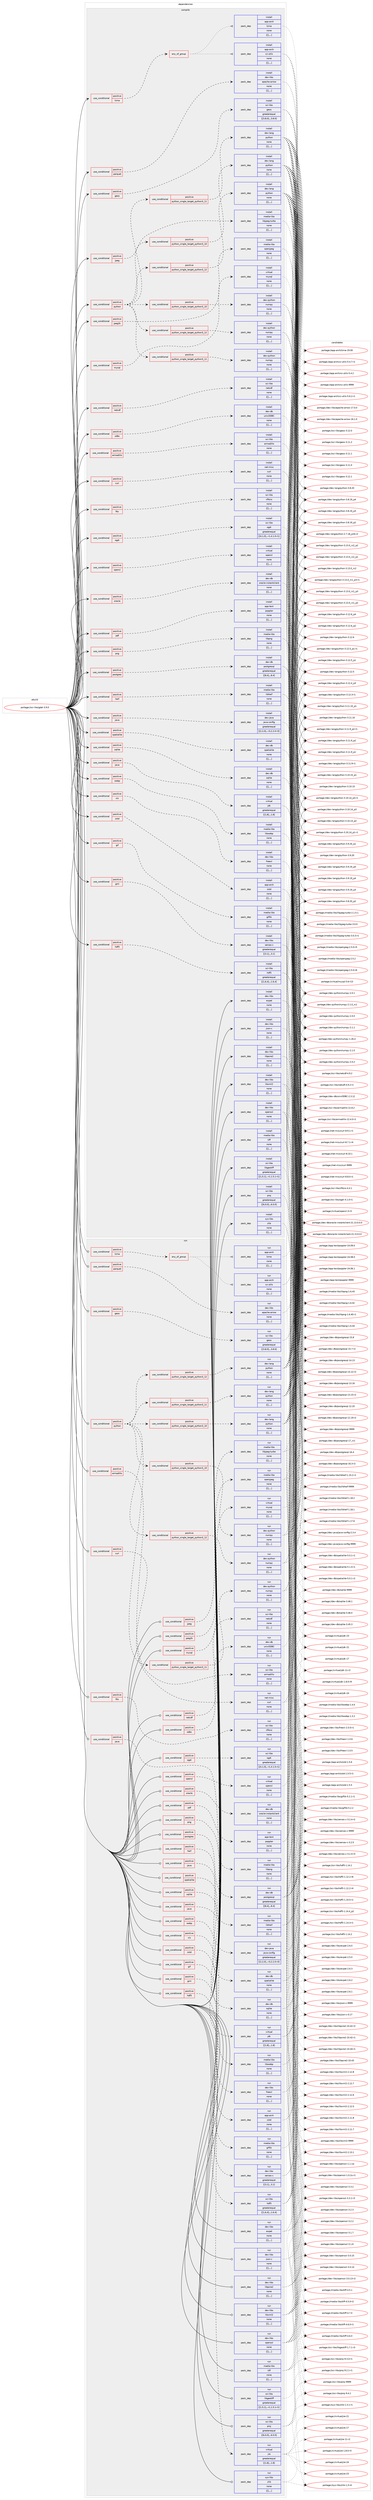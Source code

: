 digraph prolog {

# *************
# Graph options
# *************

newrank=true;
concentrate=true;
compound=true;
graph [rankdir=LR,fontname=Helvetica,fontsize=10,ranksep=1.5];#, ranksep=2.5, nodesep=0.2];
edge  [arrowhead=vee];
node  [fontname=Helvetica,fontsize=10];

# **********
# The ebuild
# **********

subgraph cluster_leftcol {
color=gray;
label=<<i>ebuild</i>>;
id [label="portage://sci-libs/gdal-3.9.0", color=red, width=4, href="../sci-libs/gdal-3.9.0.svg"];
}

# ****************
# The dependencies
# ****************

subgraph cluster_midcol {
color=gray;
label=<<i>dependencies</i>>;
subgraph cluster_compile {
fillcolor="#eeeeee";
style=filled;
label=<<i>compile</i>>;
subgraph cond5093 {
dependency13680 [label=<<TABLE BORDER="0" CELLBORDER="1" CELLSPACING="0" CELLPADDING="4"><TR><TD ROWSPAN="3" CELLPADDING="10">use_conditional</TD></TR><TR><TD>positive</TD></TR><TR><TD>armadillo</TD></TR></TABLE>>, shape=none, color=red];
subgraph pack8549 {
dependency13681 [label=<<TABLE BORDER="0" CELLBORDER="1" CELLSPACING="0" CELLPADDING="4" WIDTH="220"><TR><TD ROWSPAN="6" CELLPADDING="30">pack_dep</TD></TR><TR><TD WIDTH="110">install</TD></TR><TR><TD>sci-libs</TD></TR><TR><TD>armadillo</TD></TR><TR><TD>none</TD></TR><TR><TD>[[],,,,]</TD></TR></TABLE>>, shape=none, color=blue];
}
dependency13680:e -> dependency13681:w [weight=20,style="dashed",arrowhead="vee"];
}
id:e -> dependency13680:w [weight=20,style="solid",arrowhead="vee"];
subgraph cond5094 {
dependency13682 [label=<<TABLE BORDER="0" CELLBORDER="1" CELLSPACING="0" CELLPADDING="4"><TR><TD ROWSPAN="3" CELLPADDING="10">use_conditional</TD></TR><TR><TD>positive</TD></TR><TR><TD>curl</TD></TR></TABLE>>, shape=none, color=red];
subgraph pack8550 {
dependency13683 [label=<<TABLE BORDER="0" CELLBORDER="1" CELLSPACING="0" CELLPADDING="4" WIDTH="220"><TR><TD ROWSPAN="6" CELLPADDING="30">pack_dep</TD></TR><TR><TD WIDTH="110">install</TD></TR><TR><TD>net-misc</TD></TR><TR><TD>curl</TD></TR><TR><TD>none</TD></TR><TR><TD>[[],,,,]</TD></TR></TABLE>>, shape=none, color=blue];
}
dependency13682:e -> dependency13683:w [weight=20,style="dashed",arrowhead="vee"];
}
id:e -> dependency13682:w [weight=20,style="solid",arrowhead="vee"];
subgraph cond5095 {
dependency13684 [label=<<TABLE BORDER="0" CELLBORDER="1" CELLSPACING="0" CELLPADDING="4"><TR><TD ROWSPAN="3" CELLPADDING="10">use_conditional</TD></TR><TR><TD>positive</TD></TR><TR><TD>fits</TD></TR></TABLE>>, shape=none, color=red];
subgraph pack8551 {
dependency13685 [label=<<TABLE BORDER="0" CELLBORDER="1" CELLSPACING="0" CELLPADDING="4" WIDTH="220"><TR><TD ROWSPAN="6" CELLPADDING="30">pack_dep</TD></TR><TR><TD WIDTH="110">install</TD></TR><TR><TD>sci-libs</TD></TR><TR><TD>cfitsio</TD></TR><TR><TD>none</TD></TR><TR><TD>[[],,,,]</TD></TR></TABLE>>, shape=none, color=blue];
}
dependency13684:e -> dependency13685:w [weight=20,style="dashed",arrowhead="vee"];
}
id:e -> dependency13684:w [weight=20,style="solid",arrowhead="vee"];
subgraph cond5096 {
dependency13686 [label=<<TABLE BORDER="0" CELLBORDER="1" CELLSPACING="0" CELLPADDING="4"><TR><TD ROWSPAN="3" CELLPADDING="10">use_conditional</TD></TR><TR><TD>positive</TD></TR><TR><TD>geos</TD></TR></TABLE>>, shape=none, color=red];
subgraph pack8552 {
dependency13687 [label=<<TABLE BORDER="0" CELLBORDER="1" CELLSPACING="0" CELLPADDING="4" WIDTH="220"><TR><TD ROWSPAN="6" CELLPADDING="30">pack_dep</TD></TR><TR><TD WIDTH="110">install</TD></TR><TR><TD>sci-libs</TD></TR><TR><TD>geos</TD></TR><TR><TD>greaterequal</TD></TR><TR><TD>[[3,8,0],,,3.8.0]</TD></TR></TABLE>>, shape=none, color=blue];
}
dependency13686:e -> dependency13687:w [weight=20,style="dashed",arrowhead="vee"];
}
id:e -> dependency13686:w [weight=20,style="solid",arrowhead="vee"];
subgraph cond5097 {
dependency13688 [label=<<TABLE BORDER="0" CELLBORDER="1" CELLSPACING="0" CELLPADDING="4"><TR><TD ROWSPAN="3" CELLPADDING="10">use_conditional</TD></TR><TR><TD>positive</TD></TR><TR><TD>gif</TD></TR></TABLE>>, shape=none, color=red];
subgraph pack8553 {
dependency13689 [label=<<TABLE BORDER="0" CELLBORDER="1" CELLSPACING="0" CELLPADDING="4" WIDTH="220"><TR><TD ROWSPAN="6" CELLPADDING="30">pack_dep</TD></TR><TR><TD WIDTH="110">install</TD></TR><TR><TD>media-libs</TD></TR><TR><TD>giflib</TD></TR><TR><TD>none</TD></TR><TR><TD>[[],,,,]</TD></TR></TABLE>>, shape=none, color=blue];
}
dependency13688:e -> dependency13689:w [weight=20,style="dashed",arrowhead="vee"];
}
id:e -> dependency13688:w [weight=20,style="solid",arrowhead="vee"];
subgraph cond5098 {
dependency13690 [label=<<TABLE BORDER="0" CELLBORDER="1" CELLSPACING="0" CELLPADDING="4"><TR><TD ROWSPAN="3" CELLPADDING="10">use_conditional</TD></TR><TR><TD>positive</TD></TR><TR><TD>gml</TD></TR></TABLE>>, shape=none, color=red];
subgraph pack8554 {
dependency13691 [label=<<TABLE BORDER="0" CELLBORDER="1" CELLSPACING="0" CELLPADDING="4" WIDTH="220"><TR><TD ROWSPAN="6" CELLPADDING="30">pack_dep</TD></TR><TR><TD WIDTH="110">install</TD></TR><TR><TD>dev-libs</TD></TR><TR><TD>xerces-c</TD></TR><TR><TD>greaterequal</TD></TR><TR><TD>[[3,1],,,3.1]</TD></TR></TABLE>>, shape=none, color=blue];
}
dependency13690:e -> dependency13691:w [weight=20,style="dashed",arrowhead="vee"];
}
id:e -> dependency13690:w [weight=20,style="solid",arrowhead="vee"];
subgraph cond5099 {
dependency13692 [label=<<TABLE BORDER="0" CELLBORDER="1" CELLSPACING="0" CELLPADDING="4"><TR><TD ROWSPAN="3" CELLPADDING="10">use_conditional</TD></TR><TR><TD>positive</TD></TR><TR><TD>hdf5</TD></TR></TABLE>>, shape=none, color=red];
subgraph pack8555 {
dependency13693 [label=<<TABLE BORDER="0" CELLBORDER="1" CELLSPACING="0" CELLPADDING="4" WIDTH="220"><TR><TD ROWSPAN="6" CELLPADDING="30">pack_dep</TD></TR><TR><TD WIDTH="110">install</TD></TR><TR><TD>sci-libs</TD></TR><TR><TD>hdf5</TD></TR><TR><TD>greaterequal</TD></TR><TR><TD>[[1,6,4],,,1.6.4]</TD></TR></TABLE>>, shape=none, color=blue];
}
dependency13692:e -> dependency13693:w [weight=20,style="dashed",arrowhead="vee"];
}
id:e -> dependency13692:w [weight=20,style="solid",arrowhead="vee"];
subgraph cond5100 {
dependency13694 [label=<<TABLE BORDER="0" CELLBORDER="1" CELLSPACING="0" CELLPADDING="4"><TR><TD ROWSPAN="3" CELLPADDING="10">use_conditional</TD></TR><TR><TD>positive</TD></TR><TR><TD>heif</TD></TR></TABLE>>, shape=none, color=red];
subgraph pack8556 {
dependency13695 [label=<<TABLE BORDER="0" CELLBORDER="1" CELLSPACING="0" CELLPADDING="4" WIDTH="220"><TR><TD ROWSPAN="6" CELLPADDING="30">pack_dep</TD></TR><TR><TD WIDTH="110">install</TD></TR><TR><TD>media-libs</TD></TR><TR><TD>libheif</TD></TR><TR><TD>none</TD></TR><TR><TD>[[],,,,]</TD></TR></TABLE>>, shape=none, color=blue];
}
dependency13694:e -> dependency13695:w [weight=20,style="dashed",arrowhead="vee"];
}
id:e -> dependency13694:w [weight=20,style="solid",arrowhead="vee"];
subgraph cond5101 {
dependency13696 [label=<<TABLE BORDER="0" CELLBORDER="1" CELLSPACING="0" CELLPADDING="4"><TR><TD ROWSPAN="3" CELLPADDING="10">use_conditional</TD></TR><TR><TD>positive</TD></TR><TR><TD>java</TD></TR></TABLE>>, shape=none, color=red];
subgraph pack8557 {
dependency13697 [label=<<TABLE BORDER="0" CELLBORDER="1" CELLSPACING="0" CELLPADDING="4" WIDTH="220"><TR><TD ROWSPAN="6" CELLPADDING="30">pack_dep</TD></TR><TR><TD WIDTH="110">install</TD></TR><TR><TD>dev-java</TD></TR><TR><TD>java-config</TD></TR><TR><TD>greaterequal</TD></TR><TR><TD>[[2,2,0],,-r3,2.2.0-r3]</TD></TR></TABLE>>, shape=none, color=blue];
}
dependency13696:e -> dependency13697:w [weight=20,style="dashed",arrowhead="vee"];
}
id:e -> dependency13696:w [weight=20,style="solid",arrowhead="vee"];
subgraph cond5102 {
dependency13698 [label=<<TABLE BORDER="0" CELLBORDER="1" CELLSPACING="0" CELLPADDING="4"><TR><TD ROWSPAN="3" CELLPADDING="10">use_conditional</TD></TR><TR><TD>positive</TD></TR><TR><TD>java</TD></TR></TABLE>>, shape=none, color=red];
subgraph pack8558 {
dependency13699 [label=<<TABLE BORDER="0" CELLBORDER="1" CELLSPACING="0" CELLPADDING="4" WIDTH="220"><TR><TD ROWSPAN="6" CELLPADDING="30">pack_dep</TD></TR><TR><TD WIDTH="110">install</TD></TR><TR><TD>virtual</TD></TR><TR><TD>jdk</TD></TR><TR><TD>greaterequal</TD></TR><TR><TD>[[1,8],,,1.8]</TD></TR></TABLE>>, shape=none, color=blue];
}
dependency13698:e -> dependency13699:w [weight=20,style="dashed",arrowhead="vee"];
}
id:e -> dependency13698:w [weight=20,style="solid",arrowhead="vee"];
subgraph cond5103 {
dependency13700 [label=<<TABLE BORDER="0" CELLBORDER="1" CELLSPACING="0" CELLPADDING="4"><TR><TD ROWSPAN="3" CELLPADDING="10">use_conditional</TD></TR><TR><TD>positive</TD></TR><TR><TD>jpeg</TD></TR></TABLE>>, shape=none, color=red];
subgraph pack8559 {
dependency13701 [label=<<TABLE BORDER="0" CELLBORDER="1" CELLSPACING="0" CELLPADDING="4" WIDTH="220"><TR><TD ROWSPAN="6" CELLPADDING="30">pack_dep</TD></TR><TR><TD WIDTH="110">install</TD></TR><TR><TD>media-libs</TD></TR><TR><TD>libjpeg-turbo</TD></TR><TR><TD>none</TD></TR><TR><TD>[[],,,,]</TD></TR></TABLE>>, shape=none, color=blue];
}
dependency13700:e -> dependency13701:w [weight=20,style="dashed",arrowhead="vee"];
}
id:e -> dependency13700:w [weight=20,style="solid",arrowhead="vee"];
subgraph cond5104 {
dependency13702 [label=<<TABLE BORDER="0" CELLBORDER="1" CELLSPACING="0" CELLPADDING="4"><TR><TD ROWSPAN="3" CELLPADDING="10">use_conditional</TD></TR><TR><TD>positive</TD></TR><TR><TD>jpeg2k</TD></TR></TABLE>>, shape=none, color=red];
subgraph pack8560 {
dependency13703 [label=<<TABLE BORDER="0" CELLBORDER="1" CELLSPACING="0" CELLPADDING="4" WIDTH="220"><TR><TD ROWSPAN="6" CELLPADDING="30">pack_dep</TD></TR><TR><TD WIDTH="110">install</TD></TR><TR><TD>media-libs</TD></TR><TR><TD>openjpeg</TD></TR><TR><TD>none</TD></TR><TR><TD>[[],,,,]</TD></TR></TABLE>>, shape=none, color=blue];
}
dependency13702:e -> dependency13703:w [weight=20,style="dashed",arrowhead="vee"];
}
id:e -> dependency13702:w [weight=20,style="solid",arrowhead="vee"];
subgraph cond5105 {
dependency13704 [label=<<TABLE BORDER="0" CELLBORDER="1" CELLSPACING="0" CELLPADDING="4"><TR><TD ROWSPAN="3" CELLPADDING="10">use_conditional</TD></TR><TR><TD>positive</TD></TR><TR><TD>lzma</TD></TR></TABLE>>, shape=none, color=red];
subgraph any34 {
dependency13705 [label=<<TABLE BORDER="0" CELLBORDER="1" CELLSPACING="0" CELLPADDING="4"><TR><TD CELLPADDING="10">any_of_group</TD></TR></TABLE>>, shape=none, color=red];subgraph pack8561 {
dependency13706 [label=<<TABLE BORDER="0" CELLBORDER="1" CELLSPACING="0" CELLPADDING="4" WIDTH="220"><TR><TD ROWSPAN="6" CELLPADDING="30">pack_dep</TD></TR><TR><TD WIDTH="110">install</TD></TR><TR><TD>app-arch</TD></TR><TR><TD>xz-utils</TD></TR><TR><TD>none</TD></TR><TR><TD>[[],,,,]</TD></TR></TABLE>>, shape=none, color=blue];
}
dependency13705:e -> dependency13706:w [weight=20,style="dotted",arrowhead="oinv"];
subgraph pack8562 {
dependency13707 [label=<<TABLE BORDER="0" CELLBORDER="1" CELLSPACING="0" CELLPADDING="4" WIDTH="220"><TR><TD ROWSPAN="6" CELLPADDING="30">pack_dep</TD></TR><TR><TD WIDTH="110">install</TD></TR><TR><TD>app-arch</TD></TR><TR><TD>lzma</TD></TR><TR><TD>none</TD></TR><TR><TD>[[],,,,]</TD></TR></TABLE>>, shape=none, color=blue];
}
dependency13705:e -> dependency13707:w [weight=20,style="dotted",arrowhead="oinv"];
}
dependency13704:e -> dependency13705:w [weight=20,style="dashed",arrowhead="vee"];
}
id:e -> dependency13704:w [weight=20,style="solid",arrowhead="vee"];
subgraph cond5106 {
dependency13708 [label=<<TABLE BORDER="0" CELLBORDER="1" CELLSPACING="0" CELLPADDING="4"><TR><TD ROWSPAN="3" CELLPADDING="10">use_conditional</TD></TR><TR><TD>positive</TD></TR><TR><TD>mysql</TD></TR></TABLE>>, shape=none, color=red];
subgraph pack8563 {
dependency13709 [label=<<TABLE BORDER="0" CELLBORDER="1" CELLSPACING="0" CELLPADDING="4" WIDTH="220"><TR><TD ROWSPAN="6" CELLPADDING="30">pack_dep</TD></TR><TR><TD WIDTH="110">install</TD></TR><TR><TD>virtual</TD></TR><TR><TD>mysql</TD></TR><TR><TD>none</TD></TR><TR><TD>[[],,,,]</TD></TR></TABLE>>, shape=none, color=blue];
}
dependency13708:e -> dependency13709:w [weight=20,style="dashed",arrowhead="vee"];
}
id:e -> dependency13708:w [weight=20,style="solid",arrowhead="vee"];
subgraph cond5107 {
dependency13710 [label=<<TABLE BORDER="0" CELLBORDER="1" CELLSPACING="0" CELLPADDING="4"><TR><TD ROWSPAN="3" CELLPADDING="10">use_conditional</TD></TR><TR><TD>positive</TD></TR><TR><TD>netcdf</TD></TR></TABLE>>, shape=none, color=red];
subgraph pack8564 {
dependency13711 [label=<<TABLE BORDER="0" CELLBORDER="1" CELLSPACING="0" CELLPADDING="4" WIDTH="220"><TR><TD ROWSPAN="6" CELLPADDING="30">pack_dep</TD></TR><TR><TD WIDTH="110">install</TD></TR><TR><TD>sci-libs</TD></TR><TR><TD>netcdf</TD></TR><TR><TD>none</TD></TR><TR><TD>[[],,,,]</TD></TR></TABLE>>, shape=none, color=blue];
}
dependency13710:e -> dependency13711:w [weight=20,style="dashed",arrowhead="vee"];
}
id:e -> dependency13710:w [weight=20,style="solid",arrowhead="vee"];
subgraph cond5108 {
dependency13712 [label=<<TABLE BORDER="0" CELLBORDER="1" CELLSPACING="0" CELLPADDING="4"><TR><TD ROWSPAN="3" CELLPADDING="10">use_conditional</TD></TR><TR><TD>positive</TD></TR><TR><TD>odbc</TD></TR></TABLE>>, shape=none, color=red];
subgraph pack8565 {
dependency13713 [label=<<TABLE BORDER="0" CELLBORDER="1" CELLSPACING="0" CELLPADDING="4" WIDTH="220"><TR><TD ROWSPAN="6" CELLPADDING="30">pack_dep</TD></TR><TR><TD WIDTH="110">install</TD></TR><TR><TD>dev-db</TD></TR><TR><TD>unixODBC</TD></TR><TR><TD>none</TD></TR><TR><TD>[[],,,,]</TD></TR></TABLE>>, shape=none, color=blue];
}
dependency13712:e -> dependency13713:w [weight=20,style="dashed",arrowhead="vee"];
}
id:e -> dependency13712:w [weight=20,style="solid",arrowhead="vee"];
subgraph cond5109 {
dependency13714 [label=<<TABLE BORDER="0" CELLBORDER="1" CELLSPACING="0" CELLPADDING="4"><TR><TD ROWSPAN="3" CELLPADDING="10">use_conditional</TD></TR><TR><TD>positive</TD></TR><TR><TD>ogdi</TD></TR></TABLE>>, shape=none, color=red];
subgraph pack8566 {
dependency13715 [label=<<TABLE BORDER="0" CELLBORDER="1" CELLSPACING="0" CELLPADDING="4" WIDTH="220"><TR><TD ROWSPAN="6" CELLPADDING="30">pack_dep</TD></TR><TR><TD WIDTH="110">install</TD></TR><TR><TD>sci-libs</TD></TR><TR><TD>ogdi</TD></TR><TR><TD>greaterequal</TD></TR><TR><TD>[[4,1,0],,-r1,4.1.0-r1]</TD></TR></TABLE>>, shape=none, color=blue];
}
dependency13714:e -> dependency13715:w [weight=20,style="dashed",arrowhead="vee"];
}
id:e -> dependency13714:w [weight=20,style="solid",arrowhead="vee"];
subgraph cond5110 {
dependency13716 [label=<<TABLE BORDER="0" CELLBORDER="1" CELLSPACING="0" CELLPADDING="4"><TR><TD ROWSPAN="3" CELLPADDING="10">use_conditional</TD></TR><TR><TD>positive</TD></TR><TR><TD>opencl</TD></TR></TABLE>>, shape=none, color=red];
subgraph pack8567 {
dependency13717 [label=<<TABLE BORDER="0" CELLBORDER="1" CELLSPACING="0" CELLPADDING="4" WIDTH="220"><TR><TD ROWSPAN="6" CELLPADDING="30">pack_dep</TD></TR><TR><TD WIDTH="110">install</TD></TR><TR><TD>virtual</TD></TR><TR><TD>opencl</TD></TR><TR><TD>none</TD></TR><TR><TD>[[],,,,]</TD></TR></TABLE>>, shape=none, color=blue];
}
dependency13716:e -> dependency13717:w [weight=20,style="dashed",arrowhead="vee"];
}
id:e -> dependency13716:w [weight=20,style="solid",arrowhead="vee"];
subgraph cond5111 {
dependency13718 [label=<<TABLE BORDER="0" CELLBORDER="1" CELLSPACING="0" CELLPADDING="4"><TR><TD ROWSPAN="3" CELLPADDING="10">use_conditional</TD></TR><TR><TD>positive</TD></TR><TR><TD>oracle</TD></TR></TABLE>>, shape=none, color=red];
subgraph pack8568 {
dependency13719 [label=<<TABLE BORDER="0" CELLBORDER="1" CELLSPACING="0" CELLPADDING="4" WIDTH="220"><TR><TD ROWSPAN="6" CELLPADDING="30">pack_dep</TD></TR><TR><TD WIDTH="110">install</TD></TR><TR><TD>dev-db</TD></TR><TR><TD>oracle-instantclient</TD></TR><TR><TD>none</TD></TR><TR><TD>[[],,,,]</TD></TR></TABLE>>, shape=none, color=blue];
}
dependency13718:e -> dependency13719:w [weight=20,style="dashed",arrowhead="vee"];
}
id:e -> dependency13718:w [weight=20,style="solid",arrowhead="vee"];
subgraph cond5112 {
dependency13720 [label=<<TABLE BORDER="0" CELLBORDER="1" CELLSPACING="0" CELLPADDING="4"><TR><TD ROWSPAN="3" CELLPADDING="10">use_conditional</TD></TR><TR><TD>positive</TD></TR><TR><TD>parquet</TD></TR></TABLE>>, shape=none, color=red];
subgraph pack8569 {
dependency13721 [label=<<TABLE BORDER="0" CELLBORDER="1" CELLSPACING="0" CELLPADDING="4" WIDTH="220"><TR><TD ROWSPAN="6" CELLPADDING="30">pack_dep</TD></TR><TR><TD WIDTH="110">install</TD></TR><TR><TD>dev-libs</TD></TR><TR><TD>apache-arrow</TD></TR><TR><TD>none</TD></TR><TR><TD>[[],,,,]</TD></TR></TABLE>>, shape=none, color=blue];
}
dependency13720:e -> dependency13721:w [weight=20,style="dashed",arrowhead="vee"];
}
id:e -> dependency13720:w [weight=20,style="solid",arrowhead="vee"];
subgraph cond5113 {
dependency13722 [label=<<TABLE BORDER="0" CELLBORDER="1" CELLSPACING="0" CELLPADDING="4"><TR><TD ROWSPAN="3" CELLPADDING="10">use_conditional</TD></TR><TR><TD>positive</TD></TR><TR><TD>pdf</TD></TR></TABLE>>, shape=none, color=red];
subgraph pack8570 {
dependency13723 [label=<<TABLE BORDER="0" CELLBORDER="1" CELLSPACING="0" CELLPADDING="4" WIDTH="220"><TR><TD ROWSPAN="6" CELLPADDING="30">pack_dep</TD></TR><TR><TD WIDTH="110">install</TD></TR><TR><TD>app-text</TD></TR><TR><TD>poppler</TD></TR><TR><TD>none</TD></TR><TR><TD>[[],,,,]</TD></TR></TABLE>>, shape=none, color=blue];
}
dependency13722:e -> dependency13723:w [weight=20,style="dashed",arrowhead="vee"];
}
id:e -> dependency13722:w [weight=20,style="solid",arrowhead="vee"];
subgraph cond5114 {
dependency13724 [label=<<TABLE BORDER="0" CELLBORDER="1" CELLSPACING="0" CELLPADDING="4"><TR><TD ROWSPAN="3" CELLPADDING="10">use_conditional</TD></TR><TR><TD>positive</TD></TR><TR><TD>png</TD></TR></TABLE>>, shape=none, color=red];
subgraph pack8571 {
dependency13725 [label=<<TABLE BORDER="0" CELLBORDER="1" CELLSPACING="0" CELLPADDING="4" WIDTH="220"><TR><TD ROWSPAN="6" CELLPADDING="30">pack_dep</TD></TR><TR><TD WIDTH="110">install</TD></TR><TR><TD>media-libs</TD></TR><TR><TD>libpng</TD></TR><TR><TD>none</TD></TR><TR><TD>[[],,,,]</TD></TR></TABLE>>, shape=none, color=blue];
}
dependency13724:e -> dependency13725:w [weight=20,style="dashed",arrowhead="vee"];
}
id:e -> dependency13724:w [weight=20,style="solid",arrowhead="vee"];
subgraph cond5115 {
dependency13726 [label=<<TABLE BORDER="0" CELLBORDER="1" CELLSPACING="0" CELLPADDING="4"><TR><TD ROWSPAN="3" CELLPADDING="10">use_conditional</TD></TR><TR><TD>positive</TD></TR><TR><TD>postgres</TD></TR></TABLE>>, shape=none, color=red];
subgraph pack8572 {
dependency13727 [label=<<TABLE BORDER="0" CELLBORDER="1" CELLSPACING="0" CELLPADDING="4" WIDTH="220"><TR><TD ROWSPAN="6" CELLPADDING="30">pack_dep</TD></TR><TR><TD WIDTH="110">install</TD></TR><TR><TD>dev-db</TD></TR><TR><TD>postgresql</TD></TR><TR><TD>greaterequal</TD></TR><TR><TD>[[8,4],,,8.4]</TD></TR></TABLE>>, shape=none, color=blue];
}
dependency13726:e -> dependency13727:w [weight=20,style="dashed",arrowhead="vee"];
}
id:e -> dependency13726:w [weight=20,style="solid",arrowhead="vee"];
subgraph cond5116 {
dependency13728 [label=<<TABLE BORDER="0" CELLBORDER="1" CELLSPACING="0" CELLPADDING="4"><TR><TD ROWSPAN="3" CELLPADDING="10">use_conditional</TD></TR><TR><TD>positive</TD></TR><TR><TD>python</TD></TR></TABLE>>, shape=none, color=red];
subgraph cond5117 {
dependency13729 [label=<<TABLE BORDER="0" CELLBORDER="1" CELLSPACING="0" CELLPADDING="4"><TR><TD ROWSPAN="3" CELLPADDING="10">use_conditional</TD></TR><TR><TD>positive</TD></TR><TR><TD>python_single_target_python3_10</TD></TR></TABLE>>, shape=none, color=red];
subgraph pack8573 {
dependency13730 [label=<<TABLE BORDER="0" CELLBORDER="1" CELLSPACING="0" CELLPADDING="4" WIDTH="220"><TR><TD ROWSPAN="6" CELLPADDING="30">pack_dep</TD></TR><TR><TD WIDTH="110">install</TD></TR><TR><TD>dev-lang</TD></TR><TR><TD>python</TD></TR><TR><TD>none</TD></TR><TR><TD>[[],,,,]</TD></TR></TABLE>>, shape=none, color=blue];
}
dependency13729:e -> dependency13730:w [weight=20,style="dashed",arrowhead="vee"];
}
dependency13728:e -> dependency13729:w [weight=20,style="dashed",arrowhead="vee"];
subgraph cond5118 {
dependency13731 [label=<<TABLE BORDER="0" CELLBORDER="1" CELLSPACING="0" CELLPADDING="4"><TR><TD ROWSPAN="3" CELLPADDING="10">use_conditional</TD></TR><TR><TD>positive</TD></TR><TR><TD>python_single_target_python3_11</TD></TR></TABLE>>, shape=none, color=red];
subgraph pack8574 {
dependency13732 [label=<<TABLE BORDER="0" CELLBORDER="1" CELLSPACING="0" CELLPADDING="4" WIDTH="220"><TR><TD ROWSPAN="6" CELLPADDING="30">pack_dep</TD></TR><TR><TD WIDTH="110">install</TD></TR><TR><TD>dev-lang</TD></TR><TR><TD>python</TD></TR><TR><TD>none</TD></TR><TR><TD>[[],,,,]</TD></TR></TABLE>>, shape=none, color=blue];
}
dependency13731:e -> dependency13732:w [weight=20,style="dashed",arrowhead="vee"];
}
dependency13728:e -> dependency13731:w [weight=20,style="dashed",arrowhead="vee"];
subgraph cond5119 {
dependency13733 [label=<<TABLE BORDER="0" CELLBORDER="1" CELLSPACING="0" CELLPADDING="4"><TR><TD ROWSPAN="3" CELLPADDING="10">use_conditional</TD></TR><TR><TD>positive</TD></TR><TR><TD>python_single_target_python3_12</TD></TR></TABLE>>, shape=none, color=red];
subgraph pack8575 {
dependency13734 [label=<<TABLE BORDER="0" CELLBORDER="1" CELLSPACING="0" CELLPADDING="4" WIDTH="220"><TR><TD ROWSPAN="6" CELLPADDING="30">pack_dep</TD></TR><TR><TD WIDTH="110">install</TD></TR><TR><TD>dev-lang</TD></TR><TR><TD>python</TD></TR><TR><TD>none</TD></TR><TR><TD>[[],,,,]</TD></TR></TABLE>>, shape=none, color=blue];
}
dependency13733:e -> dependency13734:w [weight=20,style="dashed",arrowhead="vee"];
}
dependency13728:e -> dependency13733:w [weight=20,style="dashed",arrowhead="vee"];
subgraph cond5120 {
dependency13735 [label=<<TABLE BORDER="0" CELLBORDER="1" CELLSPACING="0" CELLPADDING="4"><TR><TD ROWSPAN="3" CELLPADDING="10">use_conditional</TD></TR><TR><TD>positive</TD></TR><TR><TD>python_single_target_python3_10</TD></TR></TABLE>>, shape=none, color=red];
subgraph pack8576 {
dependency13736 [label=<<TABLE BORDER="0" CELLBORDER="1" CELLSPACING="0" CELLPADDING="4" WIDTH="220"><TR><TD ROWSPAN="6" CELLPADDING="30">pack_dep</TD></TR><TR><TD WIDTH="110">install</TD></TR><TR><TD>dev-python</TD></TR><TR><TD>numpy</TD></TR><TR><TD>none</TD></TR><TR><TD>[[],,,,]</TD></TR></TABLE>>, shape=none, color=blue];
}
dependency13735:e -> dependency13736:w [weight=20,style="dashed",arrowhead="vee"];
}
dependency13728:e -> dependency13735:w [weight=20,style="dashed",arrowhead="vee"];
subgraph cond5121 {
dependency13737 [label=<<TABLE BORDER="0" CELLBORDER="1" CELLSPACING="0" CELLPADDING="4"><TR><TD ROWSPAN="3" CELLPADDING="10">use_conditional</TD></TR><TR><TD>positive</TD></TR><TR><TD>python_single_target_python3_11</TD></TR></TABLE>>, shape=none, color=red];
subgraph pack8577 {
dependency13738 [label=<<TABLE BORDER="0" CELLBORDER="1" CELLSPACING="0" CELLPADDING="4" WIDTH="220"><TR><TD ROWSPAN="6" CELLPADDING="30">pack_dep</TD></TR><TR><TD WIDTH="110">install</TD></TR><TR><TD>dev-python</TD></TR><TR><TD>numpy</TD></TR><TR><TD>none</TD></TR><TR><TD>[[],,,,]</TD></TR></TABLE>>, shape=none, color=blue];
}
dependency13737:e -> dependency13738:w [weight=20,style="dashed",arrowhead="vee"];
}
dependency13728:e -> dependency13737:w [weight=20,style="dashed",arrowhead="vee"];
subgraph cond5122 {
dependency13739 [label=<<TABLE BORDER="0" CELLBORDER="1" CELLSPACING="0" CELLPADDING="4"><TR><TD ROWSPAN="3" CELLPADDING="10">use_conditional</TD></TR><TR><TD>positive</TD></TR><TR><TD>python_single_target_python3_12</TD></TR></TABLE>>, shape=none, color=red];
subgraph pack8578 {
dependency13740 [label=<<TABLE BORDER="0" CELLBORDER="1" CELLSPACING="0" CELLPADDING="4" WIDTH="220"><TR><TD ROWSPAN="6" CELLPADDING="30">pack_dep</TD></TR><TR><TD WIDTH="110">install</TD></TR><TR><TD>dev-python</TD></TR><TR><TD>numpy</TD></TR><TR><TD>none</TD></TR><TR><TD>[[],,,,]</TD></TR></TABLE>>, shape=none, color=blue];
}
dependency13739:e -> dependency13740:w [weight=20,style="dashed",arrowhead="vee"];
}
dependency13728:e -> dependency13739:w [weight=20,style="dashed",arrowhead="vee"];
}
id:e -> dependency13728:w [weight=20,style="solid",arrowhead="vee"];
subgraph cond5123 {
dependency13741 [label=<<TABLE BORDER="0" CELLBORDER="1" CELLSPACING="0" CELLPADDING="4"><TR><TD ROWSPAN="3" CELLPADDING="10">use_conditional</TD></TR><TR><TD>positive</TD></TR><TR><TD>spatialite</TD></TR></TABLE>>, shape=none, color=red];
subgraph pack8579 {
dependency13742 [label=<<TABLE BORDER="0" CELLBORDER="1" CELLSPACING="0" CELLPADDING="4" WIDTH="220"><TR><TD ROWSPAN="6" CELLPADDING="30">pack_dep</TD></TR><TR><TD WIDTH="110">install</TD></TR><TR><TD>dev-db</TD></TR><TR><TD>spatialite</TD></TR><TR><TD>none</TD></TR><TR><TD>[[],,,,]</TD></TR></TABLE>>, shape=none, color=blue];
}
dependency13741:e -> dependency13742:w [weight=20,style="dashed",arrowhead="vee"];
}
id:e -> dependency13741:w [weight=20,style="solid",arrowhead="vee"];
subgraph cond5124 {
dependency13743 [label=<<TABLE BORDER="0" CELLBORDER="1" CELLSPACING="0" CELLPADDING="4"><TR><TD ROWSPAN="3" CELLPADDING="10">use_conditional</TD></TR><TR><TD>positive</TD></TR><TR><TD>sqlite</TD></TR></TABLE>>, shape=none, color=red];
subgraph pack8580 {
dependency13744 [label=<<TABLE BORDER="0" CELLBORDER="1" CELLSPACING="0" CELLPADDING="4" WIDTH="220"><TR><TD ROWSPAN="6" CELLPADDING="30">pack_dep</TD></TR><TR><TD WIDTH="110">install</TD></TR><TR><TD>dev-db</TD></TR><TR><TD>sqlite</TD></TR><TR><TD>none</TD></TR><TR><TD>[[],,,,]</TD></TR></TABLE>>, shape=none, color=blue];
}
dependency13743:e -> dependency13744:w [weight=20,style="dashed",arrowhead="vee"];
}
id:e -> dependency13743:w [weight=20,style="solid",arrowhead="vee"];
subgraph cond5125 {
dependency13745 [label=<<TABLE BORDER="0" CELLBORDER="1" CELLSPACING="0" CELLPADDING="4"><TR><TD ROWSPAN="3" CELLPADDING="10">use_conditional</TD></TR><TR><TD>positive</TD></TR><TR><TD>webp</TD></TR></TABLE>>, shape=none, color=red];
subgraph pack8581 {
dependency13746 [label=<<TABLE BORDER="0" CELLBORDER="1" CELLSPACING="0" CELLPADDING="4" WIDTH="220"><TR><TD ROWSPAN="6" CELLPADDING="30">pack_dep</TD></TR><TR><TD WIDTH="110">install</TD></TR><TR><TD>media-libs</TD></TR><TR><TD>libwebp</TD></TR><TR><TD>none</TD></TR><TR><TD>[[],,,,]</TD></TR></TABLE>>, shape=none, color=blue];
}
dependency13745:e -> dependency13746:w [weight=20,style="dashed",arrowhead="vee"];
}
id:e -> dependency13745:w [weight=20,style="solid",arrowhead="vee"];
subgraph cond5126 {
dependency13747 [label=<<TABLE BORDER="0" CELLBORDER="1" CELLSPACING="0" CELLPADDING="4"><TR><TD ROWSPAN="3" CELLPADDING="10">use_conditional</TD></TR><TR><TD>positive</TD></TR><TR><TD>xls</TD></TR></TABLE>>, shape=none, color=red];
subgraph pack8582 {
dependency13748 [label=<<TABLE BORDER="0" CELLBORDER="1" CELLSPACING="0" CELLPADDING="4" WIDTH="220"><TR><TD ROWSPAN="6" CELLPADDING="30">pack_dep</TD></TR><TR><TD WIDTH="110">install</TD></TR><TR><TD>dev-libs</TD></TR><TR><TD>freexl</TD></TR><TR><TD>none</TD></TR><TR><TD>[[],,,,]</TD></TR></TABLE>>, shape=none, color=blue];
}
dependency13747:e -> dependency13748:w [weight=20,style="dashed",arrowhead="vee"];
}
id:e -> dependency13747:w [weight=20,style="solid",arrowhead="vee"];
subgraph cond5127 {
dependency13749 [label=<<TABLE BORDER="0" CELLBORDER="1" CELLSPACING="0" CELLPADDING="4"><TR><TD ROWSPAN="3" CELLPADDING="10">use_conditional</TD></TR><TR><TD>positive</TD></TR><TR><TD>zstd</TD></TR></TABLE>>, shape=none, color=red];
subgraph pack8583 {
dependency13750 [label=<<TABLE BORDER="0" CELLBORDER="1" CELLSPACING="0" CELLPADDING="4" WIDTH="220"><TR><TD ROWSPAN="6" CELLPADDING="30">pack_dep</TD></TR><TR><TD WIDTH="110">install</TD></TR><TR><TD>app-arch</TD></TR><TR><TD>zstd</TD></TR><TR><TD>none</TD></TR><TR><TD>[[],,,,]</TD></TR></TABLE>>, shape=none, color=blue];
}
dependency13749:e -> dependency13750:w [weight=20,style="dashed",arrowhead="vee"];
}
id:e -> dependency13749:w [weight=20,style="solid",arrowhead="vee"];
subgraph pack8584 {
dependency13751 [label=<<TABLE BORDER="0" CELLBORDER="1" CELLSPACING="0" CELLPADDING="4" WIDTH="220"><TR><TD ROWSPAN="6" CELLPADDING="30">pack_dep</TD></TR><TR><TD WIDTH="110">install</TD></TR><TR><TD>dev-libs</TD></TR><TR><TD>expat</TD></TR><TR><TD>none</TD></TR><TR><TD>[[],,,,]</TD></TR></TABLE>>, shape=none, color=blue];
}
id:e -> dependency13751:w [weight=20,style="solid",arrowhead="vee"];
subgraph pack8585 {
dependency13752 [label=<<TABLE BORDER="0" CELLBORDER="1" CELLSPACING="0" CELLPADDING="4" WIDTH="220"><TR><TD ROWSPAN="6" CELLPADDING="30">pack_dep</TD></TR><TR><TD WIDTH="110">install</TD></TR><TR><TD>dev-libs</TD></TR><TR><TD>json-c</TD></TR><TR><TD>none</TD></TR><TR><TD>[[],,,,]</TD></TR></TABLE>>, shape=none, color=blue];
}
id:e -> dependency13752:w [weight=20,style="solid",arrowhead="vee"];
subgraph pack8586 {
dependency13753 [label=<<TABLE BORDER="0" CELLBORDER="1" CELLSPACING="0" CELLPADDING="4" WIDTH="220"><TR><TD ROWSPAN="6" CELLPADDING="30">pack_dep</TD></TR><TR><TD WIDTH="110">install</TD></TR><TR><TD>dev-libs</TD></TR><TR><TD>libpcre2</TD></TR><TR><TD>none</TD></TR><TR><TD>[[],,,,]</TD></TR></TABLE>>, shape=none, color=blue];
}
id:e -> dependency13753:w [weight=20,style="solid",arrowhead="vee"];
subgraph pack8587 {
dependency13754 [label=<<TABLE BORDER="0" CELLBORDER="1" CELLSPACING="0" CELLPADDING="4" WIDTH="220"><TR><TD ROWSPAN="6" CELLPADDING="30">pack_dep</TD></TR><TR><TD WIDTH="110">install</TD></TR><TR><TD>dev-libs</TD></TR><TR><TD>libxml2</TD></TR><TR><TD>none</TD></TR><TR><TD>[[],,,,]</TD></TR></TABLE>>, shape=none, color=blue];
}
id:e -> dependency13754:w [weight=20,style="solid",arrowhead="vee"];
subgraph pack8588 {
dependency13755 [label=<<TABLE BORDER="0" CELLBORDER="1" CELLSPACING="0" CELLPADDING="4" WIDTH="220"><TR><TD ROWSPAN="6" CELLPADDING="30">pack_dep</TD></TR><TR><TD WIDTH="110">install</TD></TR><TR><TD>dev-libs</TD></TR><TR><TD>openssl</TD></TR><TR><TD>none</TD></TR><TR><TD>[[],,,,]</TD></TR></TABLE>>, shape=none, color=blue];
}
id:e -> dependency13755:w [weight=20,style="solid",arrowhead="vee"];
subgraph pack8589 {
dependency13756 [label=<<TABLE BORDER="0" CELLBORDER="1" CELLSPACING="0" CELLPADDING="4" WIDTH="220"><TR><TD ROWSPAN="6" CELLPADDING="30">pack_dep</TD></TR><TR><TD WIDTH="110">install</TD></TR><TR><TD>media-libs</TD></TR><TR><TD>tiff</TD></TR><TR><TD>none</TD></TR><TR><TD>[[],,,,]</TD></TR></TABLE>>, shape=none, color=blue];
}
id:e -> dependency13756:w [weight=20,style="solid",arrowhead="vee"];
subgraph pack8590 {
dependency13757 [label=<<TABLE BORDER="0" CELLBORDER="1" CELLSPACING="0" CELLPADDING="4" WIDTH="220"><TR><TD ROWSPAN="6" CELLPADDING="30">pack_dep</TD></TR><TR><TD WIDTH="110">install</TD></TR><TR><TD>sci-libs</TD></TR><TR><TD>libgeotiff</TD></TR><TR><TD>greaterequal</TD></TR><TR><TD>[[1,5,1],,-r1,1.5.1-r1]</TD></TR></TABLE>>, shape=none, color=blue];
}
id:e -> dependency13757:w [weight=20,style="solid",arrowhead="vee"];
subgraph pack8591 {
dependency13758 [label=<<TABLE BORDER="0" CELLBORDER="1" CELLSPACING="0" CELLPADDING="4" WIDTH="220"><TR><TD ROWSPAN="6" CELLPADDING="30">pack_dep</TD></TR><TR><TD WIDTH="110">install</TD></TR><TR><TD>sci-libs</TD></TR><TR><TD>proj</TD></TR><TR><TD>greaterequal</TD></TR><TR><TD>[[6,0,0],,,6.0.0]</TD></TR></TABLE>>, shape=none, color=blue];
}
id:e -> dependency13758:w [weight=20,style="solid",arrowhead="vee"];
subgraph pack8592 {
dependency13759 [label=<<TABLE BORDER="0" CELLBORDER="1" CELLSPACING="0" CELLPADDING="4" WIDTH="220"><TR><TD ROWSPAN="6" CELLPADDING="30">pack_dep</TD></TR><TR><TD WIDTH="110">install</TD></TR><TR><TD>sys-libs</TD></TR><TR><TD>zlib</TD></TR><TR><TD>none</TD></TR><TR><TD>[[],,,,]</TD></TR></TABLE>>, shape=none, color=blue];
}
id:e -> dependency13759:w [weight=20,style="solid",arrowhead="vee"];
}
subgraph cluster_compileandrun {
fillcolor="#eeeeee";
style=filled;
label=<<i>compile and run</i>>;
}
subgraph cluster_run {
fillcolor="#eeeeee";
style=filled;
label=<<i>run</i>>;
subgraph cond5128 {
dependency13760 [label=<<TABLE BORDER="0" CELLBORDER="1" CELLSPACING="0" CELLPADDING="4"><TR><TD ROWSPAN="3" CELLPADDING="10">use_conditional</TD></TR><TR><TD>positive</TD></TR><TR><TD>armadillo</TD></TR></TABLE>>, shape=none, color=red];
subgraph pack8593 {
dependency13761 [label=<<TABLE BORDER="0" CELLBORDER="1" CELLSPACING="0" CELLPADDING="4" WIDTH="220"><TR><TD ROWSPAN="6" CELLPADDING="30">pack_dep</TD></TR><TR><TD WIDTH="110">run</TD></TR><TR><TD>sci-libs</TD></TR><TR><TD>armadillo</TD></TR><TR><TD>none</TD></TR><TR><TD>[[],,,,]</TD></TR></TABLE>>, shape=none, color=blue];
}
dependency13760:e -> dependency13761:w [weight=20,style="dashed",arrowhead="vee"];
}
id:e -> dependency13760:w [weight=20,style="solid",arrowhead="odot"];
subgraph cond5129 {
dependency13762 [label=<<TABLE BORDER="0" CELLBORDER="1" CELLSPACING="0" CELLPADDING="4"><TR><TD ROWSPAN="3" CELLPADDING="10">use_conditional</TD></TR><TR><TD>positive</TD></TR><TR><TD>curl</TD></TR></TABLE>>, shape=none, color=red];
subgraph pack8594 {
dependency13763 [label=<<TABLE BORDER="0" CELLBORDER="1" CELLSPACING="0" CELLPADDING="4" WIDTH="220"><TR><TD ROWSPAN="6" CELLPADDING="30">pack_dep</TD></TR><TR><TD WIDTH="110">run</TD></TR><TR><TD>net-misc</TD></TR><TR><TD>curl</TD></TR><TR><TD>none</TD></TR><TR><TD>[[],,,,]</TD></TR></TABLE>>, shape=none, color=blue];
}
dependency13762:e -> dependency13763:w [weight=20,style="dashed",arrowhead="vee"];
}
id:e -> dependency13762:w [weight=20,style="solid",arrowhead="odot"];
subgraph cond5130 {
dependency13764 [label=<<TABLE BORDER="0" CELLBORDER="1" CELLSPACING="0" CELLPADDING="4"><TR><TD ROWSPAN="3" CELLPADDING="10">use_conditional</TD></TR><TR><TD>positive</TD></TR><TR><TD>fits</TD></TR></TABLE>>, shape=none, color=red];
subgraph pack8595 {
dependency13765 [label=<<TABLE BORDER="0" CELLBORDER="1" CELLSPACING="0" CELLPADDING="4" WIDTH="220"><TR><TD ROWSPAN="6" CELLPADDING="30">pack_dep</TD></TR><TR><TD WIDTH="110">run</TD></TR><TR><TD>sci-libs</TD></TR><TR><TD>cfitsio</TD></TR><TR><TD>none</TD></TR><TR><TD>[[],,,,]</TD></TR></TABLE>>, shape=none, color=blue];
}
dependency13764:e -> dependency13765:w [weight=20,style="dashed",arrowhead="vee"];
}
id:e -> dependency13764:w [weight=20,style="solid",arrowhead="odot"];
subgraph cond5131 {
dependency13766 [label=<<TABLE BORDER="0" CELLBORDER="1" CELLSPACING="0" CELLPADDING="4"><TR><TD ROWSPAN="3" CELLPADDING="10">use_conditional</TD></TR><TR><TD>positive</TD></TR><TR><TD>geos</TD></TR></TABLE>>, shape=none, color=red];
subgraph pack8596 {
dependency13767 [label=<<TABLE BORDER="0" CELLBORDER="1" CELLSPACING="0" CELLPADDING="4" WIDTH="220"><TR><TD ROWSPAN="6" CELLPADDING="30">pack_dep</TD></TR><TR><TD WIDTH="110">run</TD></TR><TR><TD>sci-libs</TD></TR><TR><TD>geos</TD></TR><TR><TD>greaterequal</TD></TR><TR><TD>[[3,8,0],,,3.8.0]</TD></TR></TABLE>>, shape=none, color=blue];
}
dependency13766:e -> dependency13767:w [weight=20,style="dashed",arrowhead="vee"];
}
id:e -> dependency13766:w [weight=20,style="solid",arrowhead="odot"];
subgraph cond5132 {
dependency13768 [label=<<TABLE BORDER="0" CELLBORDER="1" CELLSPACING="0" CELLPADDING="4"><TR><TD ROWSPAN="3" CELLPADDING="10">use_conditional</TD></TR><TR><TD>positive</TD></TR><TR><TD>gif</TD></TR></TABLE>>, shape=none, color=red];
subgraph pack8597 {
dependency13769 [label=<<TABLE BORDER="0" CELLBORDER="1" CELLSPACING="0" CELLPADDING="4" WIDTH="220"><TR><TD ROWSPAN="6" CELLPADDING="30">pack_dep</TD></TR><TR><TD WIDTH="110">run</TD></TR><TR><TD>media-libs</TD></TR><TR><TD>giflib</TD></TR><TR><TD>none</TD></TR><TR><TD>[[],,,,]</TD></TR></TABLE>>, shape=none, color=blue];
}
dependency13768:e -> dependency13769:w [weight=20,style="dashed",arrowhead="vee"];
}
id:e -> dependency13768:w [weight=20,style="solid",arrowhead="odot"];
subgraph cond5133 {
dependency13770 [label=<<TABLE BORDER="0" CELLBORDER="1" CELLSPACING="0" CELLPADDING="4"><TR><TD ROWSPAN="3" CELLPADDING="10">use_conditional</TD></TR><TR><TD>positive</TD></TR><TR><TD>gml</TD></TR></TABLE>>, shape=none, color=red];
subgraph pack8598 {
dependency13771 [label=<<TABLE BORDER="0" CELLBORDER="1" CELLSPACING="0" CELLPADDING="4" WIDTH="220"><TR><TD ROWSPAN="6" CELLPADDING="30">pack_dep</TD></TR><TR><TD WIDTH="110">run</TD></TR><TR><TD>dev-libs</TD></TR><TR><TD>xerces-c</TD></TR><TR><TD>greaterequal</TD></TR><TR><TD>[[3,1],,,3.1]</TD></TR></TABLE>>, shape=none, color=blue];
}
dependency13770:e -> dependency13771:w [weight=20,style="dashed",arrowhead="vee"];
}
id:e -> dependency13770:w [weight=20,style="solid",arrowhead="odot"];
subgraph cond5134 {
dependency13772 [label=<<TABLE BORDER="0" CELLBORDER="1" CELLSPACING="0" CELLPADDING="4"><TR><TD ROWSPAN="3" CELLPADDING="10">use_conditional</TD></TR><TR><TD>positive</TD></TR><TR><TD>hdf5</TD></TR></TABLE>>, shape=none, color=red];
subgraph pack8599 {
dependency13773 [label=<<TABLE BORDER="0" CELLBORDER="1" CELLSPACING="0" CELLPADDING="4" WIDTH="220"><TR><TD ROWSPAN="6" CELLPADDING="30">pack_dep</TD></TR><TR><TD WIDTH="110">run</TD></TR><TR><TD>sci-libs</TD></TR><TR><TD>hdf5</TD></TR><TR><TD>greaterequal</TD></TR><TR><TD>[[1,6,4],,,1.6.4]</TD></TR></TABLE>>, shape=none, color=blue];
}
dependency13772:e -> dependency13773:w [weight=20,style="dashed",arrowhead="vee"];
}
id:e -> dependency13772:w [weight=20,style="solid",arrowhead="odot"];
subgraph cond5135 {
dependency13774 [label=<<TABLE BORDER="0" CELLBORDER="1" CELLSPACING="0" CELLPADDING="4"><TR><TD ROWSPAN="3" CELLPADDING="10">use_conditional</TD></TR><TR><TD>positive</TD></TR><TR><TD>heif</TD></TR></TABLE>>, shape=none, color=red];
subgraph pack8600 {
dependency13775 [label=<<TABLE BORDER="0" CELLBORDER="1" CELLSPACING="0" CELLPADDING="4" WIDTH="220"><TR><TD ROWSPAN="6" CELLPADDING="30">pack_dep</TD></TR><TR><TD WIDTH="110">run</TD></TR><TR><TD>media-libs</TD></TR><TR><TD>libheif</TD></TR><TR><TD>none</TD></TR><TR><TD>[[],,,,]</TD></TR></TABLE>>, shape=none, color=blue];
}
dependency13774:e -> dependency13775:w [weight=20,style="dashed",arrowhead="vee"];
}
id:e -> dependency13774:w [weight=20,style="solid",arrowhead="odot"];
subgraph cond5136 {
dependency13776 [label=<<TABLE BORDER="0" CELLBORDER="1" CELLSPACING="0" CELLPADDING="4"><TR><TD ROWSPAN="3" CELLPADDING="10">use_conditional</TD></TR><TR><TD>positive</TD></TR><TR><TD>java</TD></TR></TABLE>>, shape=none, color=red];
subgraph pack8601 {
dependency13777 [label=<<TABLE BORDER="0" CELLBORDER="1" CELLSPACING="0" CELLPADDING="4" WIDTH="220"><TR><TD ROWSPAN="6" CELLPADDING="30">pack_dep</TD></TR><TR><TD WIDTH="110">run</TD></TR><TR><TD>dev-java</TD></TR><TR><TD>java-config</TD></TR><TR><TD>greaterequal</TD></TR><TR><TD>[[2,2,0],,-r3,2.2.0-r3]</TD></TR></TABLE>>, shape=none, color=blue];
}
dependency13776:e -> dependency13777:w [weight=20,style="dashed",arrowhead="vee"];
}
id:e -> dependency13776:w [weight=20,style="solid",arrowhead="odot"];
subgraph cond5137 {
dependency13778 [label=<<TABLE BORDER="0" CELLBORDER="1" CELLSPACING="0" CELLPADDING="4"><TR><TD ROWSPAN="3" CELLPADDING="10">use_conditional</TD></TR><TR><TD>positive</TD></TR><TR><TD>java</TD></TR></TABLE>>, shape=none, color=red];
subgraph pack8602 {
dependency13779 [label=<<TABLE BORDER="0" CELLBORDER="1" CELLSPACING="0" CELLPADDING="4" WIDTH="220"><TR><TD ROWSPAN="6" CELLPADDING="30">pack_dep</TD></TR><TR><TD WIDTH="110">run</TD></TR><TR><TD>virtual</TD></TR><TR><TD>jdk</TD></TR><TR><TD>greaterequal</TD></TR><TR><TD>[[1,8],,,1.8]</TD></TR></TABLE>>, shape=none, color=blue];
}
dependency13778:e -> dependency13779:w [weight=20,style="dashed",arrowhead="vee"];
}
id:e -> dependency13778:w [weight=20,style="solid",arrowhead="odot"];
subgraph cond5138 {
dependency13780 [label=<<TABLE BORDER="0" CELLBORDER="1" CELLSPACING="0" CELLPADDING="4"><TR><TD ROWSPAN="3" CELLPADDING="10">use_conditional</TD></TR><TR><TD>positive</TD></TR><TR><TD>java</TD></TR></TABLE>>, shape=none, color=red];
subgraph pack8603 {
dependency13781 [label=<<TABLE BORDER="0" CELLBORDER="1" CELLSPACING="0" CELLPADDING="4" WIDTH="220"><TR><TD ROWSPAN="6" CELLPADDING="30">pack_dep</TD></TR><TR><TD WIDTH="110">run</TD></TR><TR><TD>virtual</TD></TR><TR><TD>jre</TD></TR><TR><TD>greaterequal</TD></TR><TR><TD>[[1,8],,,1.8]</TD></TR></TABLE>>, shape=none, color=blue];
}
dependency13780:e -> dependency13781:w [weight=20,style="dashed",arrowhead="vee"];
}
id:e -> dependency13780:w [weight=20,style="solid",arrowhead="odot"];
subgraph cond5139 {
dependency13782 [label=<<TABLE BORDER="0" CELLBORDER="1" CELLSPACING="0" CELLPADDING="4"><TR><TD ROWSPAN="3" CELLPADDING="10">use_conditional</TD></TR><TR><TD>positive</TD></TR><TR><TD>jpeg</TD></TR></TABLE>>, shape=none, color=red];
subgraph pack8604 {
dependency13783 [label=<<TABLE BORDER="0" CELLBORDER="1" CELLSPACING="0" CELLPADDING="4" WIDTH="220"><TR><TD ROWSPAN="6" CELLPADDING="30">pack_dep</TD></TR><TR><TD WIDTH="110">run</TD></TR><TR><TD>media-libs</TD></TR><TR><TD>libjpeg-turbo</TD></TR><TR><TD>none</TD></TR><TR><TD>[[],,,,]</TD></TR></TABLE>>, shape=none, color=blue];
}
dependency13782:e -> dependency13783:w [weight=20,style="dashed",arrowhead="vee"];
}
id:e -> dependency13782:w [weight=20,style="solid",arrowhead="odot"];
subgraph cond5140 {
dependency13784 [label=<<TABLE BORDER="0" CELLBORDER="1" CELLSPACING="0" CELLPADDING="4"><TR><TD ROWSPAN="3" CELLPADDING="10">use_conditional</TD></TR><TR><TD>positive</TD></TR><TR><TD>jpeg2k</TD></TR></TABLE>>, shape=none, color=red];
subgraph pack8605 {
dependency13785 [label=<<TABLE BORDER="0" CELLBORDER="1" CELLSPACING="0" CELLPADDING="4" WIDTH="220"><TR><TD ROWSPAN="6" CELLPADDING="30">pack_dep</TD></TR><TR><TD WIDTH="110">run</TD></TR><TR><TD>media-libs</TD></TR><TR><TD>openjpeg</TD></TR><TR><TD>none</TD></TR><TR><TD>[[],,,,]</TD></TR></TABLE>>, shape=none, color=blue];
}
dependency13784:e -> dependency13785:w [weight=20,style="dashed",arrowhead="vee"];
}
id:e -> dependency13784:w [weight=20,style="solid",arrowhead="odot"];
subgraph cond5141 {
dependency13786 [label=<<TABLE BORDER="0" CELLBORDER="1" CELLSPACING="0" CELLPADDING="4"><TR><TD ROWSPAN="3" CELLPADDING="10">use_conditional</TD></TR><TR><TD>positive</TD></TR><TR><TD>lzma</TD></TR></TABLE>>, shape=none, color=red];
subgraph any35 {
dependency13787 [label=<<TABLE BORDER="0" CELLBORDER="1" CELLSPACING="0" CELLPADDING="4"><TR><TD CELLPADDING="10">any_of_group</TD></TR></TABLE>>, shape=none, color=red];subgraph pack8606 {
dependency13788 [label=<<TABLE BORDER="0" CELLBORDER="1" CELLSPACING="0" CELLPADDING="4" WIDTH="220"><TR><TD ROWSPAN="6" CELLPADDING="30">pack_dep</TD></TR><TR><TD WIDTH="110">run</TD></TR><TR><TD>app-arch</TD></TR><TR><TD>xz-utils</TD></TR><TR><TD>none</TD></TR><TR><TD>[[],,,,]</TD></TR></TABLE>>, shape=none, color=blue];
}
dependency13787:e -> dependency13788:w [weight=20,style="dotted",arrowhead="oinv"];
subgraph pack8607 {
dependency13789 [label=<<TABLE BORDER="0" CELLBORDER="1" CELLSPACING="0" CELLPADDING="4" WIDTH="220"><TR><TD ROWSPAN="6" CELLPADDING="30">pack_dep</TD></TR><TR><TD WIDTH="110">run</TD></TR><TR><TD>app-arch</TD></TR><TR><TD>lzma</TD></TR><TR><TD>none</TD></TR><TR><TD>[[],,,,]</TD></TR></TABLE>>, shape=none, color=blue];
}
dependency13787:e -> dependency13789:w [weight=20,style="dotted",arrowhead="oinv"];
}
dependency13786:e -> dependency13787:w [weight=20,style="dashed",arrowhead="vee"];
}
id:e -> dependency13786:w [weight=20,style="solid",arrowhead="odot"];
subgraph cond5142 {
dependency13790 [label=<<TABLE BORDER="0" CELLBORDER="1" CELLSPACING="0" CELLPADDING="4"><TR><TD ROWSPAN="3" CELLPADDING="10">use_conditional</TD></TR><TR><TD>positive</TD></TR><TR><TD>mysql</TD></TR></TABLE>>, shape=none, color=red];
subgraph pack8608 {
dependency13791 [label=<<TABLE BORDER="0" CELLBORDER="1" CELLSPACING="0" CELLPADDING="4" WIDTH="220"><TR><TD ROWSPAN="6" CELLPADDING="30">pack_dep</TD></TR><TR><TD WIDTH="110">run</TD></TR><TR><TD>virtual</TD></TR><TR><TD>mysql</TD></TR><TR><TD>none</TD></TR><TR><TD>[[],,,,]</TD></TR></TABLE>>, shape=none, color=blue];
}
dependency13790:e -> dependency13791:w [weight=20,style="dashed",arrowhead="vee"];
}
id:e -> dependency13790:w [weight=20,style="solid",arrowhead="odot"];
subgraph cond5143 {
dependency13792 [label=<<TABLE BORDER="0" CELLBORDER="1" CELLSPACING="0" CELLPADDING="4"><TR><TD ROWSPAN="3" CELLPADDING="10">use_conditional</TD></TR><TR><TD>positive</TD></TR><TR><TD>netcdf</TD></TR></TABLE>>, shape=none, color=red];
subgraph pack8609 {
dependency13793 [label=<<TABLE BORDER="0" CELLBORDER="1" CELLSPACING="0" CELLPADDING="4" WIDTH="220"><TR><TD ROWSPAN="6" CELLPADDING="30">pack_dep</TD></TR><TR><TD WIDTH="110">run</TD></TR><TR><TD>sci-libs</TD></TR><TR><TD>netcdf</TD></TR><TR><TD>none</TD></TR><TR><TD>[[],,,,]</TD></TR></TABLE>>, shape=none, color=blue];
}
dependency13792:e -> dependency13793:w [weight=20,style="dashed",arrowhead="vee"];
}
id:e -> dependency13792:w [weight=20,style="solid",arrowhead="odot"];
subgraph cond5144 {
dependency13794 [label=<<TABLE BORDER="0" CELLBORDER="1" CELLSPACING="0" CELLPADDING="4"><TR><TD ROWSPAN="3" CELLPADDING="10">use_conditional</TD></TR><TR><TD>positive</TD></TR><TR><TD>odbc</TD></TR></TABLE>>, shape=none, color=red];
subgraph pack8610 {
dependency13795 [label=<<TABLE BORDER="0" CELLBORDER="1" CELLSPACING="0" CELLPADDING="4" WIDTH="220"><TR><TD ROWSPAN="6" CELLPADDING="30">pack_dep</TD></TR><TR><TD WIDTH="110">run</TD></TR><TR><TD>dev-db</TD></TR><TR><TD>unixODBC</TD></TR><TR><TD>none</TD></TR><TR><TD>[[],,,,]</TD></TR></TABLE>>, shape=none, color=blue];
}
dependency13794:e -> dependency13795:w [weight=20,style="dashed",arrowhead="vee"];
}
id:e -> dependency13794:w [weight=20,style="solid",arrowhead="odot"];
subgraph cond5145 {
dependency13796 [label=<<TABLE BORDER="0" CELLBORDER="1" CELLSPACING="0" CELLPADDING="4"><TR><TD ROWSPAN="3" CELLPADDING="10">use_conditional</TD></TR><TR><TD>positive</TD></TR><TR><TD>ogdi</TD></TR></TABLE>>, shape=none, color=red];
subgraph pack8611 {
dependency13797 [label=<<TABLE BORDER="0" CELLBORDER="1" CELLSPACING="0" CELLPADDING="4" WIDTH="220"><TR><TD ROWSPAN="6" CELLPADDING="30">pack_dep</TD></TR><TR><TD WIDTH="110">run</TD></TR><TR><TD>sci-libs</TD></TR><TR><TD>ogdi</TD></TR><TR><TD>greaterequal</TD></TR><TR><TD>[[4,1,0],,-r1,4.1.0-r1]</TD></TR></TABLE>>, shape=none, color=blue];
}
dependency13796:e -> dependency13797:w [weight=20,style="dashed",arrowhead="vee"];
}
id:e -> dependency13796:w [weight=20,style="solid",arrowhead="odot"];
subgraph cond5146 {
dependency13798 [label=<<TABLE BORDER="0" CELLBORDER="1" CELLSPACING="0" CELLPADDING="4"><TR><TD ROWSPAN="3" CELLPADDING="10">use_conditional</TD></TR><TR><TD>positive</TD></TR><TR><TD>opencl</TD></TR></TABLE>>, shape=none, color=red];
subgraph pack8612 {
dependency13799 [label=<<TABLE BORDER="0" CELLBORDER="1" CELLSPACING="0" CELLPADDING="4" WIDTH="220"><TR><TD ROWSPAN="6" CELLPADDING="30">pack_dep</TD></TR><TR><TD WIDTH="110">run</TD></TR><TR><TD>virtual</TD></TR><TR><TD>opencl</TD></TR><TR><TD>none</TD></TR><TR><TD>[[],,,,]</TD></TR></TABLE>>, shape=none, color=blue];
}
dependency13798:e -> dependency13799:w [weight=20,style="dashed",arrowhead="vee"];
}
id:e -> dependency13798:w [weight=20,style="solid",arrowhead="odot"];
subgraph cond5147 {
dependency13800 [label=<<TABLE BORDER="0" CELLBORDER="1" CELLSPACING="0" CELLPADDING="4"><TR><TD ROWSPAN="3" CELLPADDING="10">use_conditional</TD></TR><TR><TD>positive</TD></TR><TR><TD>oracle</TD></TR></TABLE>>, shape=none, color=red];
subgraph pack8613 {
dependency13801 [label=<<TABLE BORDER="0" CELLBORDER="1" CELLSPACING="0" CELLPADDING="4" WIDTH="220"><TR><TD ROWSPAN="6" CELLPADDING="30">pack_dep</TD></TR><TR><TD WIDTH="110">run</TD></TR><TR><TD>dev-db</TD></TR><TR><TD>oracle-instantclient</TD></TR><TR><TD>none</TD></TR><TR><TD>[[],,,,]</TD></TR></TABLE>>, shape=none, color=blue];
}
dependency13800:e -> dependency13801:w [weight=20,style="dashed",arrowhead="vee"];
}
id:e -> dependency13800:w [weight=20,style="solid",arrowhead="odot"];
subgraph cond5148 {
dependency13802 [label=<<TABLE BORDER="0" CELLBORDER="1" CELLSPACING="0" CELLPADDING="4"><TR><TD ROWSPAN="3" CELLPADDING="10">use_conditional</TD></TR><TR><TD>positive</TD></TR><TR><TD>parquet</TD></TR></TABLE>>, shape=none, color=red];
subgraph pack8614 {
dependency13803 [label=<<TABLE BORDER="0" CELLBORDER="1" CELLSPACING="0" CELLPADDING="4" WIDTH="220"><TR><TD ROWSPAN="6" CELLPADDING="30">pack_dep</TD></TR><TR><TD WIDTH="110">run</TD></TR><TR><TD>dev-libs</TD></TR><TR><TD>apache-arrow</TD></TR><TR><TD>none</TD></TR><TR><TD>[[],,,,]</TD></TR></TABLE>>, shape=none, color=blue];
}
dependency13802:e -> dependency13803:w [weight=20,style="dashed",arrowhead="vee"];
}
id:e -> dependency13802:w [weight=20,style="solid",arrowhead="odot"];
subgraph cond5149 {
dependency13804 [label=<<TABLE BORDER="0" CELLBORDER="1" CELLSPACING="0" CELLPADDING="4"><TR><TD ROWSPAN="3" CELLPADDING="10">use_conditional</TD></TR><TR><TD>positive</TD></TR><TR><TD>pdf</TD></TR></TABLE>>, shape=none, color=red];
subgraph pack8615 {
dependency13805 [label=<<TABLE BORDER="0" CELLBORDER="1" CELLSPACING="0" CELLPADDING="4" WIDTH="220"><TR><TD ROWSPAN="6" CELLPADDING="30">pack_dep</TD></TR><TR><TD WIDTH="110">run</TD></TR><TR><TD>app-text</TD></TR><TR><TD>poppler</TD></TR><TR><TD>none</TD></TR><TR><TD>[[],,,,]</TD></TR></TABLE>>, shape=none, color=blue];
}
dependency13804:e -> dependency13805:w [weight=20,style="dashed",arrowhead="vee"];
}
id:e -> dependency13804:w [weight=20,style="solid",arrowhead="odot"];
subgraph cond5150 {
dependency13806 [label=<<TABLE BORDER="0" CELLBORDER="1" CELLSPACING="0" CELLPADDING="4"><TR><TD ROWSPAN="3" CELLPADDING="10">use_conditional</TD></TR><TR><TD>positive</TD></TR><TR><TD>png</TD></TR></TABLE>>, shape=none, color=red];
subgraph pack8616 {
dependency13807 [label=<<TABLE BORDER="0" CELLBORDER="1" CELLSPACING="0" CELLPADDING="4" WIDTH="220"><TR><TD ROWSPAN="6" CELLPADDING="30">pack_dep</TD></TR><TR><TD WIDTH="110">run</TD></TR><TR><TD>media-libs</TD></TR><TR><TD>libpng</TD></TR><TR><TD>none</TD></TR><TR><TD>[[],,,,]</TD></TR></TABLE>>, shape=none, color=blue];
}
dependency13806:e -> dependency13807:w [weight=20,style="dashed",arrowhead="vee"];
}
id:e -> dependency13806:w [weight=20,style="solid",arrowhead="odot"];
subgraph cond5151 {
dependency13808 [label=<<TABLE BORDER="0" CELLBORDER="1" CELLSPACING="0" CELLPADDING="4"><TR><TD ROWSPAN="3" CELLPADDING="10">use_conditional</TD></TR><TR><TD>positive</TD></TR><TR><TD>postgres</TD></TR></TABLE>>, shape=none, color=red];
subgraph pack8617 {
dependency13809 [label=<<TABLE BORDER="0" CELLBORDER="1" CELLSPACING="0" CELLPADDING="4" WIDTH="220"><TR><TD ROWSPAN="6" CELLPADDING="30">pack_dep</TD></TR><TR><TD WIDTH="110">run</TD></TR><TR><TD>dev-db</TD></TR><TR><TD>postgresql</TD></TR><TR><TD>greaterequal</TD></TR><TR><TD>[[8,4],,,8.4]</TD></TR></TABLE>>, shape=none, color=blue];
}
dependency13808:e -> dependency13809:w [weight=20,style="dashed",arrowhead="vee"];
}
id:e -> dependency13808:w [weight=20,style="solid",arrowhead="odot"];
subgraph cond5152 {
dependency13810 [label=<<TABLE BORDER="0" CELLBORDER="1" CELLSPACING="0" CELLPADDING="4"><TR><TD ROWSPAN="3" CELLPADDING="10">use_conditional</TD></TR><TR><TD>positive</TD></TR><TR><TD>python</TD></TR></TABLE>>, shape=none, color=red];
subgraph cond5153 {
dependency13811 [label=<<TABLE BORDER="0" CELLBORDER="1" CELLSPACING="0" CELLPADDING="4"><TR><TD ROWSPAN="3" CELLPADDING="10">use_conditional</TD></TR><TR><TD>positive</TD></TR><TR><TD>python_single_target_python3_10</TD></TR></TABLE>>, shape=none, color=red];
subgraph pack8618 {
dependency13812 [label=<<TABLE BORDER="0" CELLBORDER="1" CELLSPACING="0" CELLPADDING="4" WIDTH="220"><TR><TD ROWSPAN="6" CELLPADDING="30">pack_dep</TD></TR><TR><TD WIDTH="110">run</TD></TR><TR><TD>dev-lang</TD></TR><TR><TD>python</TD></TR><TR><TD>none</TD></TR><TR><TD>[[],,,,]</TD></TR></TABLE>>, shape=none, color=blue];
}
dependency13811:e -> dependency13812:w [weight=20,style="dashed",arrowhead="vee"];
}
dependency13810:e -> dependency13811:w [weight=20,style="dashed",arrowhead="vee"];
subgraph cond5154 {
dependency13813 [label=<<TABLE BORDER="0" CELLBORDER="1" CELLSPACING="0" CELLPADDING="4"><TR><TD ROWSPAN="3" CELLPADDING="10">use_conditional</TD></TR><TR><TD>positive</TD></TR><TR><TD>python_single_target_python3_11</TD></TR></TABLE>>, shape=none, color=red];
subgraph pack8619 {
dependency13814 [label=<<TABLE BORDER="0" CELLBORDER="1" CELLSPACING="0" CELLPADDING="4" WIDTH="220"><TR><TD ROWSPAN="6" CELLPADDING="30">pack_dep</TD></TR><TR><TD WIDTH="110">run</TD></TR><TR><TD>dev-lang</TD></TR><TR><TD>python</TD></TR><TR><TD>none</TD></TR><TR><TD>[[],,,,]</TD></TR></TABLE>>, shape=none, color=blue];
}
dependency13813:e -> dependency13814:w [weight=20,style="dashed",arrowhead="vee"];
}
dependency13810:e -> dependency13813:w [weight=20,style="dashed",arrowhead="vee"];
subgraph cond5155 {
dependency13815 [label=<<TABLE BORDER="0" CELLBORDER="1" CELLSPACING="0" CELLPADDING="4"><TR><TD ROWSPAN="3" CELLPADDING="10">use_conditional</TD></TR><TR><TD>positive</TD></TR><TR><TD>python_single_target_python3_12</TD></TR></TABLE>>, shape=none, color=red];
subgraph pack8620 {
dependency13816 [label=<<TABLE BORDER="0" CELLBORDER="1" CELLSPACING="0" CELLPADDING="4" WIDTH="220"><TR><TD ROWSPAN="6" CELLPADDING="30">pack_dep</TD></TR><TR><TD WIDTH="110">run</TD></TR><TR><TD>dev-lang</TD></TR><TR><TD>python</TD></TR><TR><TD>none</TD></TR><TR><TD>[[],,,,]</TD></TR></TABLE>>, shape=none, color=blue];
}
dependency13815:e -> dependency13816:w [weight=20,style="dashed",arrowhead="vee"];
}
dependency13810:e -> dependency13815:w [weight=20,style="dashed",arrowhead="vee"];
subgraph cond5156 {
dependency13817 [label=<<TABLE BORDER="0" CELLBORDER="1" CELLSPACING="0" CELLPADDING="4"><TR><TD ROWSPAN="3" CELLPADDING="10">use_conditional</TD></TR><TR><TD>positive</TD></TR><TR><TD>python_single_target_python3_10</TD></TR></TABLE>>, shape=none, color=red];
subgraph pack8621 {
dependency13818 [label=<<TABLE BORDER="0" CELLBORDER="1" CELLSPACING="0" CELLPADDING="4" WIDTH="220"><TR><TD ROWSPAN="6" CELLPADDING="30">pack_dep</TD></TR><TR><TD WIDTH="110">run</TD></TR><TR><TD>dev-python</TD></TR><TR><TD>numpy</TD></TR><TR><TD>none</TD></TR><TR><TD>[[],,,,]</TD></TR></TABLE>>, shape=none, color=blue];
}
dependency13817:e -> dependency13818:w [weight=20,style="dashed",arrowhead="vee"];
}
dependency13810:e -> dependency13817:w [weight=20,style="dashed",arrowhead="vee"];
subgraph cond5157 {
dependency13819 [label=<<TABLE BORDER="0" CELLBORDER="1" CELLSPACING="0" CELLPADDING="4"><TR><TD ROWSPAN="3" CELLPADDING="10">use_conditional</TD></TR><TR><TD>positive</TD></TR><TR><TD>python_single_target_python3_11</TD></TR></TABLE>>, shape=none, color=red];
subgraph pack8622 {
dependency13820 [label=<<TABLE BORDER="0" CELLBORDER="1" CELLSPACING="0" CELLPADDING="4" WIDTH="220"><TR><TD ROWSPAN="6" CELLPADDING="30">pack_dep</TD></TR><TR><TD WIDTH="110">run</TD></TR><TR><TD>dev-python</TD></TR><TR><TD>numpy</TD></TR><TR><TD>none</TD></TR><TR><TD>[[],,,,]</TD></TR></TABLE>>, shape=none, color=blue];
}
dependency13819:e -> dependency13820:w [weight=20,style="dashed",arrowhead="vee"];
}
dependency13810:e -> dependency13819:w [weight=20,style="dashed",arrowhead="vee"];
subgraph cond5158 {
dependency13821 [label=<<TABLE BORDER="0" CELLBORDER="1" CELLSPACING="0" CELLPADDING="4"><TR><TD ROWSPAN="3" CELLPADDING="10">use_conditional</TD></TR><TR><TD>positive</TD></TR><TR><TD>python_single_target_python3_12</TD></TR></TABLE>>, shape=none, color=red];
subgraph pack8623 {
dependency13822 [label=<<TABLE BORDER="0" CELLBORDER="1" CELLSPACING="0" CELLPADDING="4" WIDTH="220"><TR><TD ROWSPAN="6" CELLPADDING="30">pack_dep</TD></TR><TR><TD WIDTH="110">run</TD></TR><TR><TD>dev-python</TD></TR><TR><TD>numpy</TD></TR><TR><TD>none</TD></TR><TR><TD>[[],,,,]</TD></TR></TABLE>>, shape=none, color=blue];
}
dependency13821:e -> dependency13822:w [weight=20,style="dashed",arrowhead="vee"];
}
dependency13810:e -> dependency13821:w [weight=20,style="dashed",arrowhead="vee"];
}
id:e -> dependency13810:w [weight=20,style="solid",arrowhead="odot"];
subgraph cond5159 {
dependency13823 [label=<<TABLE BORDER="0" CELLBORDER="1" CELLSPACING="0" CELLPADDING="4"><TR><TD ROWSPAN="3" CELLPADDING="10">use_conditional</TD></TR><TR><TD>positive</TD></TR><TR><TD>spatialite</TD></TR></TABLE>>, shape=none, color=red];
subgraph pack8624 {
dependency13824 [label=<<TABLE BORDER="0" CELLBORDER="1" CELLSPACING="0" CELLPADDING="4" WIDTH="220"><TR><TD ROWSPAN="6" CELLPADDING="30">pack_dep</TD></TR><TR><TD WIDTH="110">run</TD></TR><TR><TD>dev-db</TD></TR><TR><TD>spatialite</TD></TR><TR><TD>none</TD></TR><TR><TD>[[],,,,]</TD></TR></TABLE>>, shape=none, color=blue];
}
dependency13823:e -> dependency13824:w [weight=20,style="dashed",arrowhead="vee"];
}
id:e -> dependency13823:w [weight=20,style="solid",arrowhead="odot"];
subgraph cond5160 {
dependency13825 [label=<<TABLE BORDER="0" CELLBORDER="1" CELLSPACING="0" CELLPADDING="4"><TR><TD ROWSPAN="3" CELLPADDING="10">use_conditional</TD></TR><TR><TD>positive</TD></TR><TR><TD>sqlite</TD></TR></TABLE>>, shape=none, color=red];
subgraph pack8625 {
dependency13826 [label=<<TABLE BORDER="0" CELLBORDER="1" CELLSPACING="0" CELLPADDING="4" WIDTH="220"><TR><TD ROWSPAN="6" CELLPADDING="30">pack_dep</TD></TR><TR><TD WIDTH="110">run</TD></TR><TR><TD>dev-db</TD></TR><TR><TD>sqlite</TD></TR><TR><TD>none</TD></TR><TR><TD>[[],,,,]</TD></TR></TABLE>>, shape=none, color=blue];
}
dependency13825:e -> dependency13826:w [weight=20,style="dashed",arrowhead="vee"];
}
id:e -> dependency13825:w [weight=20,style="solid",arrowhead="odot"];
subgraph cond5161 {
dependency13827 [label=<<TABLE BORDER="0" CELLBORDER="1" CELLSPACING="0" CELLPADDING="4"><TR><TD ROWSPAN="3" CELLPADDING="10">use_conditional</TD></TR><TR><TD>positive</TD></TR><TR><TD>webp</TD></TR></TABLE>>, shape=none, color=red];
subgraph pack8626 {
dependency13828 [label=<<TABLE BORDER="0" CELLBORDER="1" CELLSPACING="0" CELLPADDING="4" WIDTH="220"><TR><TD ROWSPAN="6" CELLPADDING="30">pack_dep</TD></TR><TR><TD WIDTH="110">run</TD></TR><TR><TD>media-libs</TD></TR><TR><TD>libwebp</TD></TR><TR><TD>none</TD></TR><TR><TD>[[],,,,]</TD></TR></TABLE>>, shape=none, color=blue];
}
dependency13827:e -> dependency13828:w [weight=20,style="dashed",arrowhead="vee"];
}
id:e -> dependency13827:w [weight=20,style="solid",arrowhead="odot"];
subgraph cond5162 {
dependency13829 [label=<<TABLE BORDER="0" CELLBORDER="1" CELLSPACING="0" CELLPADDING="4"><TR><TD ROWSPAN="3" CELLPADDING="10">use_conditional</TD></TR><TR><TD>positive</TD></TR><TR><TD>xls</TD></TR></TABLE>>, shape=none, color=red];
subgraph pack8627 {
dependency13830 [label=<<TABLE BORDER="0" CELLBORDER="1" CELLSPACING="0" CELLPADDING="4" WIDTH="220"><TR><TD ROWSPAN="6" CELLPADDING="30">pack_dep</TD></TR><TR><TD WIDTH="110">run</TD></TR><TR><TD>dev-libs</TD></TR><TR><TD>freexl</TD></TR><TR><TD>none</TD></TR><TR><TD>[[],,,,]</TD></TR></TABLE>>, shape=none, color=blue];
}
dependency13829:e -> dependency13830:w [weight=20,style="dashed",arrowhead="vee"];
}
id:e -> dependency13829:w [weight=20,style="solid",arrowhead="odot"];
subgraph cond5163 {
dependency13831 [label=<<TABLE BORDER="0" CELLBORDER="1" CELLSPACING="0" CELLPADDING="4"><TR><TD ROWSPAN="3" CELLPADDING="10">use_conditional</TD></TR><TR><TD>positive</TD></TR><TR><TD>zstd</TD></TR></TABLE>>, shape=none, color=red];
subgraph pack8628 {
dependency13832 [label=<<TABLE BORDER="0" CELLBORDER="1" CELLSPACING="0" CELLPADDING="4" WIDTH="220"><TR><TD ROWSPAN="6" CELLPADDING="30">pack_dep</TD></TR><TR><TD WIDTH="110">run</TD></TR><TR><TD>app-arch</TD></TR><TR><TD>zstd</TD></TR><TR><TD>none</TD></TR><TR><TD>[[],,,,]</TD></TR></TABLE>>, shape=none, color=blue];
}
dependency13831:e -> dependency13832:w [weight=20,style="dashed",arrowhead="vee"];
}
id:e -> dependency13831:w [weight=20,style="solid",arrowhead="odot"];
subgraph pack8629 {
dependency13833 [label=<<TABLE BORDER="0" CELLBORDER="1" CELLSPACING="0" CELLPADDING="4" WIDTH="220"><TR><TD ROWSPAN="6" CELLPADDING="30">pack_dep</TD></TR><TR><TD WIDTH="110">run</TD></TR><TR><TD>dev-libs</TD></TR><TR><TD>expat</TD></TR><TR><TD>none</TD></TR><TR><TD>[[],,,,]</TD></TR></TABLE>>, shape=none, color=blue];
}
id:e -> dependency13833:w [weight=20,style="solid",arrowhead="odot"];
subgraph pack8630 {
dependency13834 [label=<<TABLE BORDER="0" CELLBORDER="1" CELLSPACING="0" CELLPADDING="4" WIDTH="220"><TR><TD ROWSPAN="6" CELLPADDING="30">pack_dep</TD></TR><TR><TD WIDTH="110">run</TD></TR><TR><TD>dev-libs</TD></TR><TR><TD>json-c</TD></TR><TR><TD>none</TD></TR><TR><TD>[[],,,,]</TD></TR></TABLE>>, shape=none, color=blue];
}
id:e -> dependency13834:w [weight=20,style="solid",arrowhead="odot"];
subgraph pack8631 {
dependency13835 [label=<<TABLE BORDER="0" CELLBORDER="1" CELLSPACING="0" CELLPADDING="4" WIDTH="220"><TR><TD ROWSPAN="6" CELLPADDING="30">pack_dep</TD></TR><TR><TD WIDTH="110">run</TD></TR><TR><TD>dev-libs</TD></TR><TR><TD>libpcre2</TD></TR><TR><TD>none</TD></TR><TR><TD>[[],,,,]</TD></TR></TABLE>>, shape=none, color=blue];
}
id:e -> dependency13835:w [weight=20,style="solid",arrowhead="odot"];
subgraph pack8632 {
dependency13836 [label=<<TABLE BORDER="0" CELLBORDER="1" CELLSPACING="0" CELLPADDING="4" WIDTH="220"><TR><TD ROWSPAN="6" CELLPADDING="30">pack_dep</TD></TR><TR><TD WIDTH="110">run</TD></TR><TR><TD>dev-libs</TD></TR><TR><TD>libxml2</TD></TR><TR><TD>none</TD></TR><TR><TD>[[],,,,]</TD></TR></TABLE>>, shape=none, color=blue];
}
id:e -> dependency13836:w [weight=20,style="solid",arrowhead="odot"];
subgraph pack8633 {
dependency13837 [label=<<TABLE BORDER="0" CELLBORDER="1" CELLSPACING="0" CELLPADDING="4" WIDTH="220"><TR><TD ROWSPAN="6" CELLPADDING="30">pack_dep</TD></TR><TR><TD WIDTH="110">run</TD></TR><TR><TD>dev-libs</TD></TR><TR><TD>openssl</TD></TR><TR><TD>none</TD></TR><TR><TD>[[],,,,]</TD></TR></TABLE>>, shape=none, color=blue];
}
id:e -> dependency13837:w [weight=20,style="solid",arrowhead="odot"];
subgraph pack8634 {
dependency13838 [label=<<TABLE BORDER="0" CELLBORDER="1" CELLSPACING="0" CELLPADDING="4" WIDTH="220"><TR><TD ROWSPAN="6" CELLPADDING="30">pack_dep</TD></TR><TR><TD WIDTH="110">run</TD></TR><TR><TD>media-libs</TD></TR><TR><TD>tiff</TD></TR><TR><TD>none</TD></TR><TR><TD>[[],,,,]</TD></TR></TABLE>>, shape=none, color=blue];
}
id:e -> dependency13838:w [weight=20,style="solid",arrowhead="odot"];
subgraph pack8635 {
dependency13839 [label=<<TABLE BORDER="0" CELLBORDER="1" CELLSPACING="0" CELLPADDING="4" WIDTH="220"><TR><TD ROWSPAN="6" CELLPADDING="30">pack_dep</TD></TR><TR><TD WIDTH="110">run</TD></TR><TR><TD>sci-libs</TD></TR><TR><TD>libgeotiff</TD></TR><TR><TD>greaterequal</TD></TR><TR><TD>[[1,5,1],,-r1,1.5.1-r1]</TD></TR></TABLE>>, shape=none, color=blue];
}
id:e -> dependency13839:w [weight=20,style="solid",arrowhead="odot"];
subgraph pack8636 {
dependency13840 [label=<<TABLE BORDER="0" CELLBORDER="1" CELLSPACING="0" CELLPADDING="4" WIDTH="220"><TR><TD ROWSPAN="6" CELLPADDING="30">pack_dep</TD></TR><TR><TD WIDTH="110">run</TD></TR><TR><TD>sci-libs</TD></TR><TR><TD>proj</TD></TR><TR><TD>greaterequal</TD></TR><TR><TD>[[6,0,0],,,6.0.0]</TD></TR></TABLE>>, shape=none, color=blue];
}
id:e -> dependency13840:w [weight=20,style="solid",arrowhead="odot"];
subgraph pack8637 {
dependency13841 [label=<<TABLE BORDER="0" CELLBORDER="1" CELLSPACING="0" CELLPADDING="4" WIDTH="220"><TR><TD ROWSPAN="6" CELLPADDING="30">pack_dep</TD></TR><TR><TD WIDTH="110">run</TD></TR><TR><TD>sys-libs</TD></TR><TR><TD>zlib</TD></TR><TR><TD>none</TD></TR><TR><TD>[[],,,,]</TD></TR></TABLE>>, shape=none, color=blue];
}
id:e -> dependency13841:w [weight=20,style="solid",arrowhead="odot"];
}
}

# **************
# The candidates
# **************

subgraph cluster_choices {
rank=same;
color=gray;
label=<<i>candidates</i>>;

subgraph choice8549 {
color=black;
nodesep=1;
choice11599105451081059811547971141099710010510810811145495046564650 [label="portage://sci-libs/armadillo-12.8.2", color=red, width=4,href="../sci-libs/armadillo-12.8.2.svg"];
choice115991054510810598115479711410997100105108108111454950465246484511449 [label="portage://sci-libs/armadillo-12.4.0-r1", color=red, width=4,href="../sci-libs/armadillo-12.4.0-r1.svg"];
dependency13681:e -> choice11599105451081059811547971141099710010510810811145495046564650:w [style=dotted,weight="100"];
dependency13681:e -> choice115991054510810598115479711410997100105108108111454950465246484511449:w [style=dotted,weight="100"];
}
subgraph choice8550 {
color=black;
nodesep=1;
choice110101116451091051159947991171141084557575757 [label="portage://net-misc/curl-9999", color=red, width=4,href="../net-misc/curl-9999.svg"];
choice1101011164510910511599479911711410845564649484649 [label="portage://net-misc/curl-8.10.1", color=red, width=4,href="../net-misc/curl-8.10.1.svg"];
choice110101116451091051159947991171141084556465746494511449 [label="portage://net-misc/curl-8.9.1-r1", color=red, width=4,href="../net-misc/curl-8.9.1-r1.svg"];
choice110101116451091051159947991171141084556465646484511449 [label="portage://net-misc/curl-8.8.0-r1", color=red, width=4,href="../net-misc/curl-8.8.0-r1.svg"];
choice110101116451091051159947991171141084556465546494511452 [label="portage://net-misc/curl-8.7.1-r4", color=red, width=4,href="../net-misc/curl-8.7.1-r4.svg"];
dependency13683:e -> choice110101116451091051159947991171141084557575757:w [style=dotted,weight="100"];
dependency13683:e -> choice1101011164510910511599479911711410845564649484649:w [style=dotted,weight="100"];
dependency13683:e -> choice110101116451091051159947991171141084556465746494511449:w [style=dotted,weight="100"];
dependency13683:e -> choice110101116451091051159947991171141084556465646484511449:w [style=dotted,weight="100"];
dependency13683:e -> choice110101116451091051159947991171141084556465546494511452:w [style=dotted,weight="100"];
}
subgraph choice8551 {
color=black;
nodesep=1;
choice1159910545108105981154799102105116115105111455246524649 [label="portage://sci-libs/cfitsio-4.4.1", color=red, width=4,href="../sci-libs/cfitsio-4.4.1.svg"];
dependency13685:e -> choice1159910545108105981154799102105116115105111455246524649:w [style=dotted,weight="100"];
}
subgraph choice8552 {
color=black;
nodesep=1;
choice1159910545108105981154710310111111545514649504649 [label="portage://sci-libs/geos-3.12.1", color=red, width=4,href="../sci-libs/geos-3.12.1.svg"];
choice1159910545108105981154710310111111545514649504648 [label="portage://sci-libs/geos-3.12.0", color=red, width=4,href="../sci-libs/geos-3.12.0.svg"];
choice1159910545108105981154710310111111545514649494650 [label="portage://sci-libs/geos-3.11.2", color=red, width=4,href="../sci-libs/geos-3.11.2.svg"];
choice1159910545108105981154710310111111545514649494649 [label="portage://sci-libs/geos-3.11.1", color=red, width=4,href="../sci-libs/geos-3.11.1.svg"];
choice1159910545108105981154710310111111545514649494648 [label="portage://sci-libs/geos-3.11.0", color=red, width=4,href="../sci-libs/geos-3.11.0.svg"];
dependency13687:e -> choice1159910545108105981154710310111111545514649504649:w [style=dotted,weight="100"];
dependency13687:e -> choice1159910545108105981154710310111111545514649504648:w [style=dotted,weight="100"];
dependency13687:e -> choice1159910545108105981154710310111111545514649494650:w [style=dotted,weight="100"];
dependency13687:e -> choice1159910545108105981154710310111111545514649494649:w [style=dotted,weight="100"];
dependency13687:e -> choice1159910545108105981154710310111111545514649494648:w [style=dotted,weight="100"];
}
subgraph choice8553 {
color=black;
nodesep=1;
choice1091011001059745108105981154710310510210810598455346504650 [label="portage://media-libs/giflib-5.2.2", color=red, width=4,href="../media-libs/giflib-5.2.2.svg"];
choice10910110010597451081059811547103105102108105984553465046494511449 [label="portage://media-libs/giflib-5.2.1-r1", color=red, width=4,href="../media-libs/giflib-5.2.1-r1.svg"];
dependency13689:e -> choice1091011001059745108105981154710310510210810598455346504650:w [style=dotted,weight="100"];
dependency13689:e -> choice10910110010597451081059811547103105102108105984553465046494511449:w [style=dotted,weight="100"];
}
subgraph choice8554 {
color=black;
nodesep=1;
choice1001011184510810598115471201011149910111545994557575757 [label="portage://dev-libs/xerces-c-9999", color=red, width=4,href="../dev-libs/xerces-c-9999.svg"];
choice100101118451081059811547120101114991011154599455146504653 [label="portage://dev-libs/xerces-c-3.2.5", color=red, width=4,href="../dev-libs/xerces-c-3.2.5.svg"];
choice1001011184510810598115471201011149910111545994551465046524511451 [label="portage://dev-libs/xerces-c-3.2.4-r3", color=red, width=4,href="../dev-libs/xerces-c-3.2.4-r3.svg"];
choice1001011184510810598115471201011149910111545994551465046524511450 [label="portage://dev-libs/xerces-c-3.2.4-r2", color=red, width=4,href="../dev-libs/xerces-c-3.2.4-r2.svg"];
dependency13691:e -> choice1001011184510810598115471201011149910111545994557575757:w [style=dotted,weight="100"];
dependency13691:e -> choice100101118451081059811547120101114991011154599455146504653:w [style=dotted,weight="100"];
dependency13691:e -> choice1001011184510810598115471201011149910111545994551465046524511451:w [style=dotted,weight="100"];
dependency13691:e -> choice1001011184510810598115471201011149910111545994551465046524511450:w [style=dotted,weight="100"];
}
subgraph choice8555 {
color=black;
nodesep=1;
choice1159910545108105981154710410010253454946495246529511250 [label="portage://sci-libs/hdf5-1.14.4_p2", color=red, width=4,href="../sci-libs/hdf5-1.14.4_p2.svg"];
choice1159910545108105981154710410010253454946495246514511449 [label="portage://sci-libs/hdf5-1.14.3-r1", color=red, width=4,href="../sci-libs/hdf5-1.14.3-r1.svg"];
choice115991054510810598115471041001025345494649524650 [label="portage://sci-libs/hdf5-1.14.2", color=red, width=4,href="../sci-libs/hdf5-1.14.2.svg"];
choice115991054510810598115471041001025345494649524649 [label="portage://sci-libs/hdf5-1.14.1", color=red, width=4,href="../sci-libs/hdf5-1.14.1.svg"];
choice1159910545108105981154710410010253454946495046504511454 [label="portage://sci-libs/hdf5-1.12.2-r6", color=red, width=4,href="../sci-libs/hdf5-1.12.2-r6.svg"];
choice1159910545108105981154710410010253454946495046504511452 [label="portage://sci-libs/hdf5-1.12.2-r4", color=red, width=4,href="../sci-libs/hdf5-1.12.2-r4.svg"];
choice1159910545108105981154710410010253454946494846534511449 [label="portage://sci-libs/hdf5-1.10.5-r1", color=red, width=4,href="../sci-libs/hdf5-1.10.5-r1.svg"];
dependency13693:e -> choice1159910545108105981154710410010253454946495246529511250:w [style=dotted,weight="100"];
dependency13693:e -> choice1159910545108105981154710410010253454946495246514511449:w [style=dotted,weight="100"];
dependency13693:e -> choice115991054510810598115471041001025345494649524650:w [style=dotted,weight="100"];
dependency13693:e -> choice115991054510810598115471041001025345494649524649:w [style=dotted,weight="100"];
dependency13693:e -> choice1159910545108105981154710410010253454946495046504511454:w [style=dotted,weight="100"];
dependency13693:e -> choice1159910545108105981154710410010253454946495046504511452:w [style=dotted,weight="100"];
dependency13693:e -> choice1159910545108105981154710410010253454946494846534511449:w [style=dotted,weight="100"];
}
subgraph choice8556 {
color=black;
nodesep=1;
choice10910110010597451081059811547108105981041011051024557575757 [label="portage://media-libs/libheif-9999", color=red, width=4,href="../media-libs/libheif-9999.svg"];
choice109101100105974510810598115471081059810410110510245494649564650 [label="portage://media-libs/libheif-1.18.2", color=red, width=4,href="../media-libs/libheif-1.18.2.svg"];
choice109101100105974510810598115471081059810410110510245494649564649 [label="portage://media-libs/libheif-1.18.1", color=red, width=4,href="../media-libs/libheif-1.18.1.svg"];
choice109101100105974510810598115471081059810410110510245494649554654 [label="portage://media-libs/libheif-1.17.6", color=red, width=4,href="../media-libs/libheif-1.17.6.svg"];
choice1091011001059745108105981154710810598104101105102454946495346504511449 [label="portage://media-libs/libheif-1.15.2-r1", color=red, width=4,href="../media-libs/libheif-1.15.2-r1.svg"];
dependency13695:e -> choice10910110010597451081059811547108105981041011051024557575757:w [style=dotted,weight="100"];
dependency13695:e -> choice109101100105974510810598115471081059810410110510245494649564650:w [style=dotted,weight="100"];
dependency13695:e -> choice109101100105974510810598115471081059810410110510245494649564649:w [style=dotted,weight="100"];
dependency13695:e -> choice109101100105974510810598115471081059810410110510245494649554654:w [style=dotted,weight="100"];
dependency13695:e -> choice1091011001059745108105981154710810598104101105102454946495346504511449:w [style=dotted,weight="100"];
}
subgraph choice8557 {
color=black;
nodesep=1;
choice10010111845106971189747106971189745991111101021051034557575757 [label="portage://dev-java/java-config-9999", color=red, width=4,href="../dev-java/java-config-9999.svg"];
choice1001011184510697118974710697118974599111110102105103455046514652 [label="portage://dev-java/java-config-2.3.4", color=red, width=4,href="../dev-java/java-config-2.3.4.svg"];
dependency13697:e -> choice10010111845106971189747106971189745991111101021051034557575757:w [style=dotted,weight="100"];
dependency13697:e -> choice1001011184510697118974710697118974599111110102105103455046514652:w [style=dotted,weight="100"];
}
subgraph choice8558 {
color=black;
nodesep=1;
choice1181051141161179710847106100107455052 [label="portage://virtual/jdk-24", color=red, width=4,href="../virtual/jdk-24.svg"];
choice1181051141161179710847106100107455051 [label="portage://virtual/jdk-23", color=red, width=4,href="../virtual/jdk-23.svg"];
choice1181051141161179710847106100107455049 [label="portage://virtual/jdk-21", color=red, width=4,href="../virtual/jdk-21.svg"];
choice1181051141161179710847106100107454955 [label="portage://virtual/jdk-17", color=red, width=4,href="../virtual/jdk-17.svg"];
choice11810511411611797108471061001074549494511450 [label="portage://virtual/jdk-11-r2", color=red, width=4,href="../virtual/jdk-11-r2.svg"];
choice11810511411611797108471061001074549465646484511457 [label="portage://virtual/jdk-1.8.0-r9", color=red, width=4,href="../virtual/jdk-1.8.0-r9.svg"];
dependency13699:e -> choice1181051141161179710847106100107455052:w [style=dotted,weight="100"];
dependency13699:e -> choice1181051141161179710847106100107455051:w [style=dotted,weight="100"];
dependency13699:e -> choice1181051141161179710847106100107455049:w [style=dotted,weight="100"];
dependency13699:e -> choice1181051141161179710847106100107454955:w [style=dotted,weight="100"];
dependency13699:e -> choice11810511411611797108471061001074549494511450:w [style=dotted,weight="100"];
dependency13699:e -> choice11810511411611797108471061001074549465646484511457:w [style=dotted,weight="100"];
}
subgraph choice8559 {
color=black;
nodesep=1;
choice109101100105974510810598115471081059810611210110345116117114981114551464846514511449 [label="portage://media-libs/libjpeg-turbo-3.0.3-r1", color=red, width=4,href="../media-libs/libjpeg-turbo-3.0.3-r1.svg"];
choice10910110010597451081059811547108105981061121011034511611711498111455146484648 [label="portage://media-libs/libjpeg-turbo-3.0.0", color=red, width=4,href="../media-libs/libjpeg-turbo-3.0.0.svg"];
choice109101100105974510810598115471081059810611210110345116117114981114550464946534649 [label="portage://media-libs/libjpeg-turbo-2.1.5.1", color=red, width=4,href="../media-libs/libjpeg-turbo-2.1.5.1.svg"];
dependency13701:e -> choice109101100105974510810598115471081059810611210110345116117114981114551464846514511449:w [style=dotted,weight="100"];
dependency13701:e -> choice10910110010597451081059811547108105981061121011034511611711498111455146484648:w [style=dotted,weight="100"];
dependency13701:e -> choice109101100105974510810598115471081059810611210110345116117114981114550464946534649:w [style=dotted,weight="100"];
}
subgraph choice8560 {
color=black;
nodesep=1;
choice10910110010597451081059811547111112101110106112101103455046534650 [label="portage://media-libs/openjpeg-2.5.2", color=red, width=4,href="../media-libs/openjpeg-2.5.2.svg"];
choice109101100105974510810598115471111121011101061121011034550465346484511454 [label="portage://media-libs/openjpeg-2.5.0-r6", color=red, width=4,href="../media-libs/openjpeg-2.5.0-r6.svg"];
choice109101100105974510810598115471111121011101061121011034550465346484511453 [label="portage://media-libs/openjpeg-2.5.0-r5", color=red, width=4,href="../media-libs/openjpeg-2.5.0-r5.svg"];
dependency13703:e -> choice10910110010597451081059811547111112101110106112101103455046534650:w [style=dotted,weight="100"];
dependency13703:e -> choice109101100105974510810598115471111121011101061121011034550465346484511454:w [style=dotted,weight="100"];
dependency13703:e -> choice109101100105974510810598115471111121011101061121011034550465346484511453:w [style=dotted,weight="100"];
}
subgraph choice8561 {
color=black;
nodesep=1;
choice9711211245971149910447120122451171161051081154557575757 [label="portage://app-arch/xz-utils-9999", color=red, width=4,href="../app-arch/xz-utils-9999.svg"];
choice9711211245971149910447120122451171161051081154553465446504511449 [label="portage://app-arch/xz-utils-5.6.2-r1", color=red, width=4,href="../app-arch/xz-utils-5.6.2-r1.svg"];
choice9711211245971149910447120122451171161051081154553465246554511449 [label="portage://app-arch/xz-utils-5.4.7-r1", color=red, width=4,href="../app-arch/xz-utils-5.4.7-r1.svg"];
choice971121124597114991044712012245117116105108115455346524650 [label="portage://app-arch/xz-utils-5.4.2", color=red, width=4,href="../app-arch/xz-utils-5.4.2.svg"];
dependency13706:e -> choice9711211245971149910447120122451171161051081154557575757:w [style=dotted,weight="100"];
dependency13706:e -> choice9711211245971149910447120122451171161051081154553465446504511449:w [style=dotted,weight="100"];
dependency13706:e -> choice9711211245971149910447120122451171161051081154553465246554511449:w [style=dotted,weight="100"];
dependency13706:e -> choice971121124597114991044712012245117116105108115455346524650:w [style=dotted,weight="100"];
}
subgraph choice8562 {
color=black;
nodesep=1;
choice971121124597114991044710812210997454957464848 [label="portage://app-arch/lzma-19.00", color=red, width=4,href="../app-arch/lzma-19.00.svg"];
dependency13707:e -> choice971121124597114991044710812210997454957464848:w [style=dotted,weight="100"];
}
subgraph choice8563 {
color=black;
nodesep=1;
choice118105114116117971084710912111511310845534654451144951 [label="portage://virtual/mysql-5.6-r13", color=red, width=4,href="../virtual/mysql-5.6-r13.svg"];
dependency13709:e -> choice118105114116117971084710912111511310845534654451144951:w [style=dotted,weight="100"];
}
subgraph choice8564 {
color=black;
nodesep=1;
choice11599105451081059811547110101116991001024552465746504511449 [label="portage://sci-libs/netcdf-4.9.2-r1", color=red, width=4,href="../sci-libs/netcdf-4.9.2-r1.svg"];
choice1159910545108105981154711010111699100102455246574650 [label="portage://sci-libs/netcdf-4.9.2", color=red, width=4,href="../sci-libs/netcdf-4.9.2.svg"];
dependency13711:e -> choice11599105451081059811547110101116991001024552465746504511449:w [style=dotted,weight="100"];
dependency13711:e -> choice1159910545108105981154711010111699100102455246574650:w [style=dotted,weight="100"];
}
subgraph choice8565 {
color=black;
nodesep=1;
choice1001011184510098471171101051207968666745504651464950 [label="portage://dev-db/unixODBC-2.3.12", color=red, width=4,href="../dev-db/unixODBC-2.3.12.svg"];
dependency13713:e -> choice1001011184510098471171101051207968666745504651464950:w [style=dotted,weight="100"];
}
subgraph choice8566 {
color=black;
nodesep=1;
choice115991054510810598115471111031001054552464946484511449 [label="portage://sci-libs/ogdi-4.1.0-r1", color=red, width=4,href="../sci-libs/ogdi-4.1.0-r1.svg"];
dependency13715:e -> choice115991054510810598115471111031001054552464946484511449:w [style=dotted,weight="100"];
}
subgraph choice8567 {
color=black;
nodesep=1;
choice11810511411611797108471111121011109910845514511451 [label="portage://virtual/opencl-3-r3", color=red, width=4,href="../virtual/opencl-3-r3.svg"];
dependency13717:e -> choice11810511411611797108471111121011109910845514511451:w [style=dotted,weight="100"];
}
subgraph choice8568 {
color=black;
nodesep=1;
choice1001011184510098471111149799108101451051101151169711011699108105101110116455049464951464846484648 [label="portage://dev-db/oracle-instantclient-21.13.0.0.0", color=red, width=4,href="../dev-db/oracle-instantclient-21.13.0.0.0.svg"];
choice10010111845100984711111497991081014510511011511697110116991081051011101164550494651464846484648 [label="portage://dev-db/oracle-instantclient-21.3.0.0.0", color=red, width=4,href="../dev-db/oracle-instantclient-21.3.0.0.0.svg"];
dependency13719:e -> choice1001011184510098471111149799108101451051101151169711011699108105101110116455049464951464846484648:w [style=dotted,weight="100"];
dependency13719:e -> choice10010111845100984711111497991081014510511011511697110116991081051011101164550494651464846484648:w [style=dotted,weight="100"];
}
subgraph choice8569 {
color=black;
nodesep=1;
choice100101118451081059811547971129799104101459711411411111945495546484648 [label="portage://dev-libs/apache-arrow-17.0.0", color=red, width=4,href="../dev-libs/apache-arrow-17.0.0.svg"];
choice100101118451081059811547971129799104101459711411411111945495446494648 [label="portage://dev-libs/apache-arrow-16.1.0", color=red, width=4,href="../dev-libs/apache-arrow-16.1.0.svg"];
dependency13721:e -> choice100101118451081059811547971129799104101459711411411111945495546484648:w [style=dotted,weight="100"];
dependency13721:e -> choice100101118451081059811547971129799104101459711411411111945495446494648:w [style=dotted,weight="100"];
}
subgraph choice8570 {
color=black;
nodesep=1;
choice9711211245116101120116471121111121121081011144557575757 [label="portage://app-text/poppler-9999", color=red, width=4,href="../app-text/poppler-9999.svg"];
choice9711211245116101120116471121111121121081011144550524648574648 [label="portage://app-text/poppler-24.09.0", color=red, width=4,href="../app-text/poppler-24.09.0.svg"];
choice9711211245116101120116471121111121121081011144550524648564648 [label="portage://app-text/poppler-24.08.0", color=red, width=4,href="../app-text/poppler-24.08.0.svg"];
choice9711211245116101120116471121111121121081011144550524648544649 [label="portage://app-text/poppler-24.06.1", color=red, width=4,href="../app-text/poppler-24.06.1.svg"];
dependency13723:e -> choice9711211245116101120116471121111121121081011144557575757:w [style=dotted,weight="100"];
dependency13723:e -> choice9711211245116101120116471121111121121081011144550524648574648:w [style=dotted,weight="100"];
dependency13723:e -> choice9711211245116101120116471121111121121081011144550524648564648:w [style=dotted,weight="100"];
dependency13723:e -> choice9711211245116101120116471121111121121081011144550524648544649:w [style=dotted,weight="100"];
}
subgraph choice8571 {
color=black;
nodesep=1;
choice109101100105974510810598115471081059811211010345494654465252 [label="portage://media-libs/libpng-1.6.44", color=red, width=4,href="../media-libs/libpng-1.6.44.svg"];
choice109101100105974510810598115471081059811211010345494654465251 [label="portage://media-libs/libpng-1.6.43", color=red, width=4,href="../media-libs/libpng-1.6.43.svg"];
choice109101100105974510810598115471081059811211010345494654465250 [label="portage://media-libs/libpng-1.6.42", color=red, width=4,href="../media-libs/libpng-1.6.42.svg"];
choice1091011001059745108105981154710810598112110103454946544652484511449 [label="portage://media-libs/libpng-1.6.40-r1", color=red, width=4,href="../media-libs/libpng-1.6.40-r1.svg"];
dependency13725:e -> choice109101100105974510810598115471081059811211010345494654465252:w [style=dotted,weight="100"];
dependency13725:e -> choice109101100105974510810598115471081059811211010345494654465251:w [style=dotted,weight="100"];
dependency13725:e -> choice109101100105974510810598115471081059811211010345494654465250:w [style=dotted,weight="100"];
dependency13725:e -> choice1091011001059745108105981154710810598112110103454946544652484511449:w [style=dotted,weight="100"];
}
subgraph choice8572 {
color=black;
nodesep=1;
choice1001011184510098471121111151161031141011151131084557575757 [label="portage://dev-db/postgresql-9999", color=red, width=4,href="../dev-db/postgresql-9999.svg"];
choice100101118451009847112111115116103114101115113108454955951149949 [label="portage://dev-db/postgresql-17_rc1", color=red, width=4,href="../dev-db/postgresql-17_rc1.svg"];
choice1001011184510098471121111151161031141011151131084549544652 [label="portage://dev-db/postgresql-16.4", color=red, width=4,href="../dev-db/postgresql-16.4.svg"];
choice10010111845100984711211111511610311410111511310845495446514511450 [label="portage://dev-db/postgresql-16.3-r2", color=red, width=4,href="../dev-db/postgresql-16.3-r2.svg"];
choice1001011184510098471121111151161031141011151131084549534656 [label="portage://dev-db/postgresql-15.8", color=red, width=4,href="../dev-db/postgresql-15.8.svg"];
choice10010111845100984711211111511610311410111511310845495346554511450 [label="portage://dev-db/postgresql-15.7-r2", color=red, width=4,href="../dev-db/postgresql-15.7-r2.svg"];
choice100101118451009847112111115116103114101115113108454952464951 [label="portage://dev-db/postgresql-14.13", color=red, width=4,href="../dev-db/postgresql-14.13.svg"];
choice1001011184510098471121111151161031141011151131084549524649504511450 [label="portage://dev-db/postgresql-14.12-r2", color=red, width=4,href="../dev-db/postgresql-14.12-r2.svg"];
choice100101118451009847112111115116103114101115113108454951464954 [label="portage://dev-db/postgresql-13.16", color=red, width=4,href="../dev-db/postgresql-13.16.svg"];
choice1001011184510098471121111151161031141011151131084549514649534511450 [label="portage://dev-db/postgresql-13.15-r2", color=red, width=4,href="../dev-db/postgresql-13.15-r2.svg"];
choice100101118451009847112111115116103114101115113108454950465048 [label="portage://dev-db/postgresql-12.20", color=red, width=4,href="../dev-db/postgresql-12.20.svg"];
choice1001011184510098471121111151161031141011151131084549504649574511450 [label="portage://dev-db/postgresql-12.19-r2", color=red, width=4,href="../dev-db/postgresql-12.19-r2.svg"];
dependency13727:e -> choice1001011184510098471121111151161031141011151131084557575757:w [style=dotted,weight="100"];
dependency13727:e -> choice100101118451009847112111115116103114101115113108454955951149949:w [style=dotted,weight="100"];
dependency13727:e -> choice1001011184510098471121111151161031141011151131084549544652:w [style=dotted,weight="100"];
dependency13727:e -> choice10010111845100984711211111511610311410111511310845495446514511450:w [style=dotted,weight="100"];
dependency13727:e -> choice1001011184510098471121111151161031141011151131084549534656:w [style=dotted,weight="100"];
dependency13727:e -> choice10010111845100984711211111511610311410111511310845495346554511450:w [style=dotted,weight="100"];
dependency13727:e -> choice100101118451009847112111115116103114101115113108454952464951:w [style=dotted,weight="100"];
dependency13727:e -> choice1001011184510098471121111151161031141011151131084549524649504511450:w [style=dotted,weight="100"];
dependency13727:e -> choice100101118451009847112111115116103114101115113108454951464954:w [style=dotted,weight="100"];
dependency13727:e -> choice1001011184510098471121111151161031141011151131084549514649534511450:w [style=dotted,weight="100"];
dependency13727:e -> choice100101118451009847112111115116103114101115113108454950465048:w [style=dotted,weight="100"];
dependency13727:e -> choice1001011184510098471121111151161031141011151131084549504649574511450:w [style=dotted,weight="100"];
}
subgraph choice8573 {
color=black;
nodesep=1;
choice100101118451089711010347112121116104111110455146495146489511499509511250 [label="portage://dev-lang/python-3.13.0_rc2_p2", color=red, width=4,href="../dev-lang/python-3.13.0_rc2_p2.svg"];
choice100101118451089711010347112121116104111110455146495146489511499509511249 [label="portage://dev-lang/python-3.13.0_rc2_p1", color=red, width=4,href="../dev-lang/python-3.13.0_rc2_p1.svg"];
choice10010111845108971101034711212111610411111045514649514648951149950 [label="portage://dev-lang/python-3.13.0_rc2", color=red, width=4,href="../dev-lang/python-3.13.0_rc2.svg"];
choice1001011184510897110103471121211161041111104551464951464895114994995112514511449 [label="portage://dev-lang/python-3.13.0_rc1_p3-r1", color=red, width=4,href="../dev-lang/python-3.13.0_rc1_p3-r1.svg"];
choice100101118451089711010347112121116104111110455146495146489511499499511251 [label="portage://dev-lang/python-3.13.0_rc1_p3", color=red, width=4,href="../dev-lang/python-3.13.0_rc1_p3.svg"];
choice100101118451089711010347112121116104111110455146495146489511499499511250 [label="portage://dev-lang/python-3.13.0_rc1_p2", color=red, width=4,href="../dev-lang/python-3.13.0_rc1_p2.svg"];
choice100101118451089711010347112121116104111110455146495046549511252 [label="portage://dev-lang/python-3.12.6_p4", color=red, width=4,href="../dev-lang/python-3.12.6_p4.svg"];
choice100101118451089711010347112121116104111110455146495046549511250 [label="portage://dev-lang/python-3.12.6_p2", color=red, width=4,href="../dev-lang/python-3.12.6_p2.svg"];
choice10010111845108971101034711212111610411111045514649504654 [label="portage://dev-lang/python-3.12.6", color=red, width=4,href="../dev-lang/python-3.12.6.svg"];
choice1001011184510897110103471121211161041111104551464950465395112494511449 [label="portage://dev-lang/python-3.12.5_p1-r1", color=red, width=4,href="../dev-lang/python-3.12.5_p1-r1.svg"];
choice100101118451089711010347112121116104111110455146495046539511249 [label="portage://dev-lang/python-3.12.5_p1", color=red, width=4,href="../dev-lang/python-3.12.5_p1.svg"];
choice10010111845108971101034711212111610411111045514649504653 [label="portage://dev-lang/python-3.12.5", color=red, width=4,href="../dev-lang/python-3.12.5.svg"];
choice100101118451089711010347112121116104111110455146495046529511251 [label="portage://dev-lang/python-3.12.4_p3", color=red, width=4,href="../dev-lang/python-3.12.4_p3.svg"];
choice100101118451089711010347112121116104111110455146495046514511449 [label="portage://dev-lang/python-3.12.3-r1", color=red, width=4,href="../dev-lang/python-3.12.3-r1.svg"];
choice10010111845108971101034711212111610411111045514649494649489511249 [label="portage://dev-lang/python-3.11.10_p1", color=red, width=4,href="../dev-lang/python-3.11.10_p1.svg"];
choice1001011184510897110103471121211161041111104551464949464948 [label="portage://dev-lang/python-3.11.10", color=red, width=4,href="../dev-lang/python-3.11.10.svg"];
choice1001011184510897110103471121211161041111104551464949465795112504511449 [label="portage://dev-lang/python-3.11.9_p2-r1", color=red, width=4,href="../dev-lang/python-3.11.9_p2-r1.svg"];
choice100101118451089711010347112121116104111110455146494946579511250 [label="portage://dev-lang/python-3.11.9_p2", color=red, width=4,href="../dev-lang/python-3.11.9_p2.svg"];
choice100101118451089711010347112121116104111110455146494946579511249 [label="portage://dev-lang/python-3.11.9_p1", color=red, width=4,href="../dev-lang/python-3.11.9_p1.svg"];
choice100101118451089711010347112121116104111110455146494946574511449 [label="portage://dev-lang/python-3.11.9-r1", color=red, width=4,href="../dev-lang/python-3.11.9-r1.svg"];
choice10010111845108971101034711212111610411111045514649484649539511249 [label="portage://dev-lang/python-3.10.15_p1", color=red, width=4,href="../dev-lang/python-3.10.15_p1.svg"];
choice1001011184510897110103471121211161041111104551464948464953 [label="portage://dev-lang/python-3.10.15", color=red, width=4,href="../dev-lang/python-3.10.15.svg"];
choice100101118451089711010347112121116104111110455146494846495295112514511449 [label="portage://dev-lang/python-3.10.14_p3-r1", color=red, width=4,href="../dev-lang/python-3.10.14_p3-r1.svg"];
choice10010111845108971101034711212111610411111045514649484649529511251 [label="portage://dev-lang/python-3.10.14_p3", color=red, width=4,href="../dev-lang/python-3.10.14_p3.svg"];
choice10010111845108971101034711212111610411111045514649484649529511250 [label="portage://dev-lang/python-3.10.14_p2", color=red, width=4,href="../dev-lang/python-3.10.14_p2.svg"];
choice100101118451089711010347112121116104111110455146494846495295112494511449 [label="portage://dev-lang/python-3.10.14_p1-r1", color=red, width=4,href="../dev-lang/python-3.10.14_p1-r1.svg"];
choice100101118451089711010347112121116104111110455146574650489511249 [label="portage://dev-lang/python-3.9.20_p1", color=red, width=4,href="../dev-lang/python-3.9.20_p1.svg"];
choice10010111845108971101034711212111610411111045514657465048 [label="portage://dev-lang/python-3.9.20", color=red, width=4,href="../dev-lang/python-3.9.20.svg"];
choice100101118451089711010347112121116104111110455146574649579511253 [label="portage://dev-lang/python-3.9.19_p5", color=red, width=4,href="../dev-lang/python-3.9.19_p5.svg"];
choice100101118451089711010347112121116104111110455146574649579511252 [label="portage://dev-lang/python-3.9.19_p4", color=red, width=4,href="../dev-lang/python-3.9.19_p4.svg"];
choice100101118451089711010347112121116104111110455146574649579511251 [label="portage://dev-lang/python-3.9.19_p3", color=red, width=4,href="../dev-lang/python-3.9.19_p3.svg"];
choice100101118451089711010347112121116104111110455146564650489511250 [label="portage://dev-lang/python-3.8.20_p2", color=red, width=4,href="../dev-lang/python-3.8.20_p2.svg"];
choice10010111845108971101034711212111610411111045514656465048 [label="portage://dev-lang/python-3.8.20", color=red, width=4,href="../dev-lang/python-3.8.20.svg"];
choice100101118451089711010347112121116104111110455146564649579511252 [label="portage://dev-lang/python-3.8.19_p4", color=red, width=4,href="../dev-lang/python-3.8.19_p4.svg"];
choice100101118451089711010347112121116104111110455146564649579511251 [label="portage://dev-lang/python-3.8.19_p3", color=red, width=4,href="../dev-lang/python-3.8.19_p3.svg"];
choice100101118451089711010347112121116104111110455146564649579511250 [label="portage://dev-lang/python-3.8.19_p2", color=red, width=4,href="../dev-lang/python-3.8.19_p2.svg"];
choice100101118451089711010347112121116104111110455046554649569511249544511450 [label="portage://dev-lang/python-2.7.18_p16-r2", color=red, width=4,href="../dev-lang/python-2.7.18_p16-r2.svg"];
dependency13730:e -> choice100101118451089711010347112121116104111110455146495146489511499509511250:w [style=dotted,weight="100"];
dependency13730:e -> choice100101118451089711010347112121116104111110455146495146489511499509511249:w [style=dotted,weight="100"];
dependency13730:e -> choice10010111845108971101034711212111610411111045514649514648951149950:w [style=dotted,weight="100"];
dependency13730:e -> choice1001011184510897110103471121211161041111104551464951464895114994995112514511449:w [style=dotted,weight="100"];
dependency13730:e -> choice100101118451089711010347112121116104111110455146495146489511499499511251:w [style=dotted,weight="100"];
dependency13730:e -> choice100101118451089711010347112121116104111110455146495146489511499499511250:w [style=dotted,weight="100"];
dependency13730:e -> choice100101118451089711010347112121116104111110455146495046549511252:w [style=dotted,weight="100"];
dependency13730:e -> choice100101118451089711010347112121116104111110455146495046549511250:w [style=dotted,weight="100"];
dependency13730:e -> choice10010111845108971101034711212111610411111045514649504654:w [style=dotted,weight="100"];
dependency13730:e -> choice1001011184510897110103471121211161041111104551464950465395112494511449:w [style=dotted,weight="100"];
dependency13730:e -> choice100101118451089711010347112121116104111110455146495046539511249:w [style=dotted,weight="100"];
dependency13730:e -> choice10010111845108971101034711212111610411111045514649504653:w [style=dotted,weight="100"];
dependency13730:e -> choice100101118451089711010347112121116104111110455146495046529511251:w [style=dotted,weight="100"];
dependency13730:e -> choice100101118451089711010347112121116104111110455146495046514511449:w [style=dotted,weight="100"];
dependency13730:e -> choice10010111845108971101034711212111610411111045514649494649489511249:w [style=dotted,weight="100"];
dependency13730:e -> choice1001011184510897110103471121211161041111104551464949464948:w [style=dotted,weight="100"];
dependency13730:e -> choice1001011184510897110103471121211161041111104551464949465795112504511449:w [style=dotted,weight="100"];
dependency13730:e -> choice100101118451089711010347112121116104111110455146494946579511250:w [style=dotted,weight="100"];
dependency13730:e -> choice100101118451089711010347112121116104111110455146494946579511249:w [style=dotted,weight="100"];
dependency13730:e -> choice100101118451089711010347112121116104111110455146494946574511449:w [style=dotted,weight="100"];
dependency13730:e -> choice10010111845108971101034711212111610411111045514649484649539511249:w [style=dotted,weight="100"];
dependency13730:e -> choice1001011184510897110103471121211161041111104551464948464953:w [style=dotted,weight="100"];
dependency13730:e -> choice100101118451089711010347112121116104111110455146494846495295112514511449:w [style=dotted,weight="100"];
dependency13730:e -> choice10010111845108971101034711212111610411111045514649484649529511251:w [style=dotted,weight="100"];
dependency13730:e -> choice10010111845108971101034711212111610411111045514649484649529511250:w [style=dotted,weight="100"];
dependency13730:e -> choice100101118451089711010347112121116104111110455146494846495295112494511449:w [style=dotted,weight="100"];
dependency13730:e -> choice100101118451089711010347112121116104111110455146574650489511249:w [style=dotted,weight="100"];
dependency13730:e -> choice10010111845108971101034711212111610411111045514657465048:w [style=dotted,weight="100"];
dependency13730:e -> choice100101118451089711010347112121116104111110455146574649579511253:w [style=dotted,weight="100"];
dependency13730:e -> choice100101118451089711010347112121116104111110455146574649579511252:w [style=dotted,weight="100"];
dependency13730:e -> choice100101118451089711010347112121116104111110455146574649579511251:w [style=dotted,weight="100"];
dependency13730:e -> choice100101118451089711010347112121116104111110455146564650489511250:w [style=dotted,weight="100"];
dependency13730:e -> choice10010111845108971101034711212111610411111045514656465048:w [style=dotted,weight="100"];
dependency13730:e -> choice100101118451089711010347112121116104111110455146564649579511252:w [style=dotted,weight="100"];
dependency13730:e -> choice100101118451089711010347112121116104111110455146564649579511251:w [style=dotted,weight="100"];
dependency13730:e -> choice100101118451089711010347112121116104111110455146564649579511250:w [style=dotted,weight="100"];
dependency13730:e -> choice100101118451089711010347112121116104111110455046554649569511249544511450:w [style=dotted,weight="100"];
}
subgraph choice8574 {
color=black;
nodesep=1;
choice100101118451089711010347112121116104111110455146495146489511499509511250 [label="portage://dev-lang/python-3.13.0_rc2_p2", color=red, width=4,href="../dev-lang/python-3.13.0_rc2_p2.svg"];
choice100101118451089711010347112121116104111110455146495146489511499509511249 [label="portage://dev-lang/python-3.13.0_rc2_p1", color=red, width=4,href="../dev-lang/python-3.13.0_rc2_p1.svg"];
choice10010111845108971101034711212111610411111045514649514648951149950 [label="portage://dev-lang/python-3.13.0_rc2", color=red, width=4,href="../dev-lang/python-3.13.0_rc2.svg"];
choice1001011184510897110103471121211161041111104551464951464895114994995112514511449 [label="portage://dev-lang/python-3.13.0_rc1_p3-r1", color=red, width=4,href="../dev-lang/python-3.13.0_rc1_p3-r1.svg"];
choice100101118451089711010347112121116104111110455146495146489511499499511251 [label="portage://dev-lang/python-3.13.0_rc1_p3", color=red, width=4,href="../dev-lang/python-3.13.0_rc1_p3.svg"];
choice100101118451089711010347112121116104111110455146495146489511499499511250 [label="portage://dev-lang/python-3.13.0_rc1_p2", color=red, width=4,href="../dev-lang/python-3.13.0_rc1_p2.svg"];
choice100101118451089711010347112121116104111110455146495046549511252 [label="portage://dev-lang/python-3.12.6_p4", color=red, width=4,href="../dev-lang/python-3.12.6_p4.svg"];
choice100101118451089711010347112121116104111110455146495046549511250 [label="portage://dev-lang/python-3.12.6_p2", color=red, width=4,href="../dev-lang/python-3.12.6_p2.svg"];
choice10010111845108971101034711212111610411111045514649504654 [label="portage://dev-lang/python-3.12.6", color=red, width=4,href="../dev-lang/python-3.12.6.svg"];
choice1001011184510897110103471121211161041111104551464950465395112494511449 [label="portage://dev-lang/python-3.12.5_p1-r1", color=red, width=4,href="../dev-lang/python-3.12.5_p1-r1.svg"];
choice100101118451089711010347112121116104111110455146495046539511249 [label="portage://dev-lang/python-3.12.5_p1", color=red, width=4,href="../dev-lang/python-3.12.5_p1.svg"];
choice10010111845108971101034711212111610411111045514649504653 [label="portage://dev-lang/python-3.12.5", color=red, width=4,href="../dev-lang/python-3.12.5.svg"];
choice100101118451089711010347112121116104111110455146495046529511251 [label="portage://dev-lang/python-3.12.4_p3", color=red, width=4,href="../dev-lang/python-3.12.4_p3.svg"];
choice100101118451089711010347112121116104111110455146495046514511449 [label="portage://dev-lang/python-3.12.3-r1", color=red, width=4,href="../dev-lang/python-3.12.3-r1.svg"];
choice10010111845108971101034711212111610411111045514649494649489511249 [label="portage://dev-lang/python-3.11.10_p1", color=red, width=4,href="../dev-lang/python-3.11.10_p1.svg"];
choice1001011184510897110103471121211161041111104551464949464948 [label="portage://dev-lang/python-3.11.10", color=red, width=4,href="../dev-lang/python-3.11.10.svg"];
choice1001011184510897110103471121211161041111104551464949465795112504511449 [label="portage://dev-lang/python-3.11.9_p2-r1", color=red, width=4,href="../dev-lang/python-3.11.9_p2-r1.svg"];
choice100101118451089711010347112121116104111110455146494946579511250 [label="portage://dev-lang/python-3.11.9_p2", color=red, width=4,href="../dev-lang/python-3.11.9_p2.svg"];
choice100101118451089711010347112121116104111110455146494946579511249 [label="portage://dev-lang/python-3.11.9_p1", color=red, width=4,href="../dev-lang/python-3.11.9_p1.svg"];
choice100101118451089711010347112121116104111110455146494946574511449 [label="portage://dev-lang/python-3.11.9-r1", color=red, width=4,href="../dev-lang/python-3.11.9-r1.svg"];
choice10010111845108971101034711212111610411111045514649484649539511249 [label="portage://dev-lang/python-3.10.15_p1", color=red, width=4,href="../dev-lang/python-3.10.15_p1.svg"];
choice1001011184510897110103471121211161041111104551464948464953 [label="portage://dev-lang/python-3.10.15", color=red, width=4,href="../dev-lang/python-3.10.15.svg"];
choice100101118451089711010347112121116104111110455146494846495295112514511449 [label="portage://dev-lang/python-3.10.14_p3-r1", color=red, width=4,href="../dev-lang/python-3.10.14_p3-r1.svg"];
choice10010111845108971101034711212111610411111045514649484649529511251 [label="portage://dev-lang/python-3.10.14_p3", color=red, width=4,href="../dev-lang/python-3.10.14_p3.svg"];
choice10010111845108971101034711212111610411111045514649484649529511250 [label="portage://dev-lang/python-3.10.14_p2", color=red, width=4,href="../dev-lang/python-3.10.14_p2.svg"];
choice100101118451089711010347112121116104111110455146494846495295112494511449 [label="portage://dev-lang/python-3.10.14_p1-r1", color=red, width=4,href="../dev-lang/python-3.10.14_p1-r1.svg"];
choice100101118451089711010347112121116104111110455146574650489511249 [label="portage://dev-lang/python-3.9.20_p1", color=red, width=4,href="../dev-lang/python-3.9.20_p1.svg"];
choice10010111845108971101034711212111610411111045514657465048 [label="portage://dev-lang/python-3.9.20", color=red, width=4,href="../dev-lang/python-3.9.20.svg"];
choice100101118451089711010347112121116104111110455146574649579511253 [label="portage://dev-lang/python-3.9.19_p5", color=red, width=4,href="../dev-lang/python-3.9.19_p5.svg"];
choice100101118451089711010347112121116104111110455146574649579511252 [label="portage://dev-lang/python-3.9.19_p4", color=red, width=4,href="../dev-lang/python-3.9.19_p4.svg"];
choice100101118451089711010347112121116104111110455146574649579511251 [label="portage://dev-lang/python-3.9.19_p3", color=red, width=4,href="../dev-lang/python-3.9.19_p3.svg"];
choice100101118451089711010347112121116104111110455146564650489511250 [label="portage://dev-lang/python-3.8.20_p2", color=red, width=4,href="../dev-lang/python-3.8.20_p2.svg"];
choice10010111845108971101034711212111610411111045514656465048 [label="portage://dev-lang/python-3.8.20", color=red, width=4,href="../dev-lang/python-3.8.20.svg"];
choice100101118451089711010347112121116104111110455146564649579511252 [label="portage://dev-lang/python-3.8.19_p4", color=red, width=4,href="../dev-lang/python-3.8.19_p4.svg"];
choice100101118451089711010347112121116104111110455146564649579511251 [label="portage://dev-lang/python-3.8.19_p3", color=red, width=4,href="../dev-lang/python-3.8.19_p3.svg"];
choice100101118451089711010347112121116104111110455146564649579511250 [label="portage://dev-lang/python-3.8.19_p2", color=red, width=4,href="../dev-lang/python-3.8.19_p2.svg"];
choice100101118451089711010347112121116104111110455046554649569511249544511450 [label="portage://dev-lang/python-2.7.18_p16-r2", color=red, width=4,href="../dev-lang/python-2.7.18_p16-r2.svg"];
dependency13732:e -> choice100101118451089711010347112121116104111110455146495146489511499509511250:w [style=dotted,weight="100"];
dependency13732:e -> choice100101118451089711010347112121116104111110455146495146489511499509511249:w [style=dotted,weight="100"];
dependency13732:e -> choice10010111845108971101034711212111610411111045514649514648951149950:w [style=dotted,weight="100"];
dependency13732:e -> choice1001011184510897110103471121211161041111104551464951464895114994995112514511449:w [style=dotted,weight="100"];
dependency13732:e -> choice100101118451089711010347112121116104111110455146495146489511499499511251:w [style=dotted,weight="100"];
dependency13732:e -> choice100101118451089711010347112121116104111110455146495146489511499499511250:w [style=dotted,weight="100"];
dependency13732:e -> choice100101118451089711010347112121116104111110455146495046549511252:w [style=dotted,weight="100"];
dependency13732:e -> choice100101118451089711010347112121116104111110455146495046549511250:w [style=dotted,weight="100"];
dependency13732:e -> choice10010111845108971101034711212111610411111045514649504654:w [style=dotted,weight="100"];
dependency13732:e -> choice1001011184510897110103471121211161041111104551464950465395112494511449:w [style=dotted,weight="100"];
dependency13732:e -> choice100101118451089711010347112121116104111110455146495046539511249:w [style=dotted,weight="100"];
dependency13732:e -> choice10010111845108971101034711212111610411111045514649504653:w [style=dotted,weight="100"];
dependency13732:e -> choice100101118451089711010347112121116104111110455146495046529511251:w [style=dotted,weight="100"];
dependency13732:e -> choice100101118451089711010347112121116104111110455146495046514511449:w [style=dotted,weight="100"];
dependency13732:e -> choice10010111845108971101034711212111610411111045514649494649489511249:w [style=dotted,weight="100"];
dependency13732:e -> choice1001011184510897110103471121211161041111104551464949464948:w [style=dotted,weight="100"];
dependency13732:e -> choice1001011184510897110103471121211161041111104551464949465795112504511449:w [style=dotted,weight="100"];
dependency13732:e -> choice100101118451089711010347112121116104111110455146494946579511250:w [style=dotted,weight="100"];
dependency13732:e -> choice100101118451089711010347112121116104111110455146494946579511249:w [style=dotted,weight="100"];
dependency13732:e -> choice100101118451089711010347112121116104111110455146494946574511449:w [style=dotted,weight="100"];
dependency13732:e -> choice10010111845108971101034711212111610411111045514649484649539511249:w [style=dotted,weight="100"];
dependency13732:e -> choice1001011184510897110103471121211161041111104551464948464953:w [style=dotted,weight="100"];
dependency13732:e -> choice100101118451089711010347112121116104111110455146494846495295112514511449:w [style=dotted,weight="100"];
dependency13732:e -> choice10010111845108971101034711212111610411111045514649484649529511251:w [style=dotted,weight="100"];
dependency13732:e -> choice10010111845108971101034711212111610411111045514649484649529511250:w [style=dotted,weight="100"];
dependency13732:e -> choice100101118451089711010347112121116104111110455146494846495295112494511449:w [style=dotted,weight="100"];
dependency13732:e -> choice100101118451089711010347112121116104111110455146574650489511249:w [style=dotted,weight="100"];
dependency13732:e -> choice10010111845108971101034711212111610411111045514657465048:w [style=dotted,weight="100"];
dependency13732:e -> choice100101118451089711010347112121116104111110455146574649579511253:w [style=dotted,weight="100"];
dependency13732:e -> choice100101118451089711010347112121116104111110455146574649579511252:w [style=dotted,weight="100"];
dependency13732:e -> choice100101118451089711010347112121116104111110455146574649579511251:w [style=dotted,weight="100"];
dependency13732:e -> choice100101118451089711010347112121116104111110455146564650489511250:w [style=dotted,weight="100"];
dependency13732:e -> choice10010111845108971101034711212111610411111045514656465048:w [style=dotted,weight="100"];
dependency13732:e -> choice100101118451089711010347112121116104111110455146564649579511252:w [style=dotted,weight="100"];
dependency13732:e -> choice100101118451089711010347112121116104111110455146564649579511251:w [style=dotted,weight="100"];
dependency13732:e -> choice100101118451089711010347112121116104111110455146564649579511250:w [style=dotted,weight="100"];
dependency13732:e -> choice100101118451089711010347112121116104111110455046554649569511249544511450:w [style=dotted,weight="100"];
}
subgraph choice8575 {
color=black;
nodesep=1;
choice100101118451089711010347112121116104111110455146495146489511499509511250 [label="portage://dev-lang/python-3.13.0_rc2_p2", color=red, width=4,href="../dev-lang/python-3.13.0_rc2_p2.svg"];
choice100101118451089711010347112121116104111110455146495146489511499509511249 [label="portage://dev-lang/python-3.13.0_rc2_p1", color=red, width=4,href="../dev-lang/python-3.13.0_rc2_p1.svg"];
choice10010111845108971101034711212111610411111045514649514648951149950 [label="portage://dev-lang/python-3.13.0_rc2", color=red, width=4,href="../dev-lang/python-3.13.0_rc2.svg"];
choice1001011184510897110103471121211161041111104551464951464895114994995112514511449 [label="portage://dev-lang/python-3.13.0_rc1_p3-r1", color=red, width=4,href="../dev-lang/python-3.13.0_rc1_p3-r1.svg"];
choice100101118451089711010347112121116104111110455146495146489511499499511251 [label="portage://dev-lang/python-3.13.0_rc1_p3", color=red, width=4,href="../dev-lang/python-3.13.0_rc1_p3.svg"];
choice100101118451089711010347112121116104111110455146495146489511499499511250 [label="portage://dev-lang/python-3.13.0_rc1_p2", color=red, width=4,href="../dev-lang/python-3.13.0_rc1_p2.svg"];
choice100101118451089711010347112121116104111110455146495046549511252 [label="portage://dev-lang/python-3.12.6_p4", color=red, width=4,href="../dev-lang/python-3.12.6_p4.svg"];
choice100101118451089711010347112121116104111110455146495046549511250 [label="portage://dev-lang/python-3.12.6_p2", color=red, width=4,href="../dev-lang/python-3.12.6_p2.svg"];
choice10010111845108971101034711212111610411111045514649504654 [label="portage://dev-lang/python-3.12.6", color=red, width=4,href="../dev-lang/python-3.12.6.svg"];
choice1001011184510897110103471121211161041111104551464950465395112494511449 [label="portage://dev-lang/python-3.12.5_p1-r1", color=red, width=4,href="../dev-lang/python-3.12.5_p1-r1.svg"];
choice100101118451089711010347112121116104111110455146495046539511249 [label="portage://dev-lang/python-3.12.5_p1", color=red, width=4,href="../dev-lang/python-3.12.5_p1.svg"];
choice10010111845108971101034711212111610411111045514649504653 [label="portage://dev-lang/python-3.12.5", color=red, width=4,href="../dev-lang/python-3.12.5.svg"];
choice100101118451089711010347112121116104111110455146495046529511251 [label="portage://dev-lang/python-3.12.4_p3", color=red, width=4,href="../dev-lang/python-3.12.4_p3.svg"];
choice100101118451089711010347112121116104111110455146495046514511449 [label="portage://dev-lang/python-3.12.3-r1", color=red, width=4,href="../dev-lang/python-3.12.3-r1.svg"];
choice10010111845108971101034711212111610411111045514649494649489511249 [label="portage://dev-lang/python-3.11.10_p1", color=red, width=4,href="../dev-lang/python-3.11.10_p1.svg"];
choice1001011184510897110103471121211161041111104551464949464948 [label="portage://dev-lang/python-3.11.10", color=red, width=4,href="../dev-lang/python-3.11.10.svg"];
choice1001011184510897110103471121211161041111104551464949465795112504511449 [label="portage://dev-lang/python-3.11.9_p2-r1", color=red, width=4,href="../dev-lang/python-3.11.9_p2-r1.svg"];
choice100101118451089711010347112121116104111110455146494946579511250 [label="portage://dev-lang/python-3.11.9_p2", color=red, width=4,href="../dev-lang/python-3.11.9_p2.svg"];
choice100101118451089711010347112121116104111110455146494946579511249 [label="portage://dev-lang/python-3.11.9_p1", color=red, width=4,href="../dev-lang/python-3.11.9_p1.svg"];
choice100101118451089711010347112121116104111110455146494946574511449 [label="portage://dev-lang/python-3.11.9-r1", color=red, width=4,href="../dev-lang/python-3.11.9-r1.svg"];
choice10010111845108971101034711212111610411111045514649484649539511249 [label="portage://dev-lang/python-3.10.15_p1", color=red, width=4,href="../dev-lang/python-3.10.15_p1.svg"];
choice1001011184510897110103471121211161041111104551464948464953 [label="portage://dev-lang/python-3.10.15", color=red, width=4,href="../dev-lang/python-3.10.15.svg"];
choice100101118451089711010347112121116104111110455146494846495295112514511449 [label="portage://dev-lang/python-3.10.14_p3-r1", color=red, width=4,href="../dev-lang/python-3.10.14_p3-r1.svg"];
choice10010111845108971101034711212111610411111045514649484649529511251 [label="portage://dev-lang/python-3.10.14_p3", color=red, width=4,href="../dev-lang/python-3.10.14_p3.svg"];
choice10010111845108971101034711212111610411111045514649484649529511250 [label="portage://dev-lang/python-3.10.14_p2", color=red, width=4,href="../dev-lang/python-3.10.14_p2.svg"];
choice100101118451089711010347112121116104111110455146494846495295112494511449 [label="portage://dev-lang/python-3.10.14_p1-r1", color=red, width=4,href="../dev-lang/python-3.10.14_p1-r1.svg"];
choice100101118451089711010347112121116104111110455146574650489511249 [label="portage://dev-lang/python-3.9.20_p1", color=red, width=4,href="../dev-lang/python-3.9.20_p1.svg"];
choice10010111845108971101034711212111610411111045514657465048 [label="portage://dev-lang/python-3.9.20", color=red, width=4,href="../dev-lang/python-3.9.20.svg"];
choice100101118451089711010347112121116104111110455146574649579511253 [label="portage://dev-lang/python-3.9.19_p5", color=red, width=4,href="../dev-lang/python-3.9.19_p5.svg"];
choice100101118451089711010347112121116104111110455146574649579511252 [label="portage://dev-lang/python-3.9.19_p4", color=red, width=4,href="../dev-lang/python-3.9.19_p4.svg"];
choice100101118451089711010347112121116104111110455146574649579511251 [label="portage://dev-lang/python-3.9.19_p3", color=red, width=4,href="../dev-lang/python-3.9.19_p3.svg"];
choice100101118451089711010347112121116104111110455146564650489511250 [label="portage://dev-lang/python-3.8.20_p2", color=red, width=4,href="../dev-lang/python-3.8.20_p2.svg"];
choice10010111845108971101034711212111610411111045514656465048 [label="portage://dev-lang/python-3.8.20", color=red, width=4,href="../dev-lang/python-3.8.20.svg"];
choice100101118451089711010347112121116104111110455146564649579511252 [label="portage://dev-lang/python-3.8.19_p4", color=red, width=4,href="../dev-lang/python-3.8.19_p4.svg"];
choice100101118451089711010347112121116104111110455146564649579511251 [label="portage://dev-lang/python-3.8.19_p3", color=red, width=4,href="../dev-lang/python-3.8.19_p3.svg"];
choice100101118451089711010347112121116104111110455146564649579511250 [label="portage://dev-lang/python-3.8.19_p2", color=red, width=4,href="../dev-lang/python-3.8.19_p2.svg"];
choice100101118451089711010347112121116104111110455046554649569511249544511450 [label="portage://dev-lang/python-2.7.18_p16-r2", color=red, width=4,href="../dev-lang/python-2.7.18_p16-r2.svg"];
dependency13734:e -> choice100101118451089711010347112121116104111110455146495146489511499509511250:w [style=dotted,weight="100"];
dependency13734:e -> choice100101118451089711010347112121116104111110455146495146489511499509511249:w [style=dotted,weight="100"];
dependency13734:e -> choice10010111845108971101034711212111610411111045514649514648951149950:w [style=dotted,weight="100"];
dependency13734:e -> choice1001011184510897110103471121211161041111104551464951464895114994995112514511449:w [style=dotted,weight="100"];
dependency13734:e -> choice100101118451089711010347112121116104111110455146495146489511499499511251:w [style=dotted,weight="100"];
dependency13734:e -> choice100101118451089711010347112121116104111110455146495146489511499499511250:w [style=dotted,weight="100"];
dependency13734:e -> choice100101118451089711010347112121116104111110455146495046549511252:w [style=dotted,weight="100"];
dependency13734:e -> choice100101118451089711010347112121116104111110455146495046549511250:w [style=dotted,weight="100"];
dependency13734:e -> choice10010111845108971101034711212111610411111045514649504654:w [style=dotted,weight="100"];
dependency13734:e -> choice1001011184510897110103471121211161041111104551464950465395112494511449:w [style=dotted,weight="100"];
dependency13734:e -> choice100101118451089711010347112121116104111110455146495046539511249:w [style=dotted,weight="100"];
dependency13734:e -> choice10010111845108971101034711212111610411111045514649504653:w [style=dotted,weight="100"];
dependency13734:e -> choice100101118451089711010347112121116104111110455146495046529511251:w [style=dotted,weight="100"];
dependency13734:e -> choice100101118451089711010347112121116104111110455146495046514511449:w [style=dotted,weight="100"];
dependency13734:e -> choice10010111845108971101034711212111610411111045514649494649489511249:w [style=dotted,weight="100"];
dependency13734:e -> choice1001011184510897110103471121211161041111104551464949464948:w [style=dotted,weight="100"];
dependency13734:e -> choice1001011184510897110103471121211161041111104551464949465795112504511449:w [style=dotted,weight="100"];
dependency13734:e -> choice100101118451089711010347112121116104111110455146494946579511250:w [style=dotted,weight="100"];
dependency13734:e -> choice100101118451089711010347112121116104111110455146494946579511249:w [style=dotted,weight="100"];
dependency13734:e -> choice100101118451089711010347112121116104111110455146494946574511449:w [style=dotted,weight="100"];
dependency13734:e -> choice10010111845108971101034711212111610411111045514649484649539511249:w [style=dotted,weight="100"];
dependency13734:e -> choice1001011184510897110103471121211161041111104551464948464953:w [style=dotted,weight="100"];
dependency13734:e -> choice100101118451089711010347112121116104111110455146494846495295112514511449:w [style=dotted,weight="100"];
dependency13734:e -> choice10010111845108971101034711212111610411111045514649484649529511251:w [style=dotted,weight="100"];
dependency13734:e -> choice10010111845108971101034711212111610411111045514649484649529511250:w [style=dotted,weight="100"];
dependency13734:e -> choice100101118451089711010347112121116104111110455146494846495295112494511449:w [style=dotted,weight="100"];
dependency13734:e -> choice100101118451089711010347112121116104111110455146574650489511249:w [style=dotted,weight="100"];
dependency13734:e -> choice10010111845108971101034711212111610411111045514657465048:w [style=dotted,weight="100"];
dependency13734:e -> choice100101118451089711010347112121116104111110455146574649579511253:w [style=dotted,weight="100"];
dependency13734:e -> choice100101118451089711010347112121116104111110455146574649579511252:w [style=dotted,weight="100"];
dependency13734:e -> choice100101118451089711010347112121116104111110455146574649579511251:w [style=dotted,weight="100"];
dependency13734:e -> choice100101118451089711010347112121116104111110455146564650489511250:w [style=dotted,weight="100"];
dependency13734:e -> choice10010111845108971101034711212111610411111045514656465048:w [style=dotted,weight="100"];
dependency13734:e -> choice100101118451089711010347112121116104111110455146564649579511252:w [style=dotted,weight="100"];
dependency13734:e -> choice100101118451089711010347112121116104111110455146564649579511251:w [style=dotted,weight="100"];
dependency13734:e -> choice100101118451089711010347112121116104111110455146564649579511250:w [style=dotted,weight="100"];
dependency13734:e -> choice100101118451089711010347112121116104111110455046554649569511249544511450:w [style=dotted,weight="100"];
}
subgraph choice8576 {
color=black;
nodesep=1;
choice1001011184511212111610411111047110117109112121455046494649 [label="portage://dev-python/numpy-2.1.1", color=red, width=4,href="../dev-python/numpy-2.1.1.svg"];
choice1001011184511212111610411111047110117109112121455046494648951149949 [label="portage://dev-python/numpy-2.1.0_rc1", color=red, width=4,href="../dev-python/numpy-2.1.0_rc1.svg"];
choice1001011184511212111610411111047110117109112121455046494648 [label="portage://dev-python/numpy-2.1.0", color=red, width=4,href="../dev-python/numpy-2.1.0.svg"];
choice1001011184511212111610411111047110117109112121455046484650 [label="portage://dev-python/numpy-2.0.2", color=red, width=4,href="../dev-python/numpy-2.0.2.svg"];
choice1001011184511212111610411111047110117109112121455046484649 [label="portage://dev-python/numpy-2.0.1", color=red, width=4,href="../dev-python/numpy-2.0.1.svg"];
choice1001011184511212111610411111047110117109112121455046484648 [label="portage://dev-python/numpy-2.0.0", color=red, width=4,href="../dev-python/numpy-2.0.0.svg"];
choice100101118451121211161041111104711011710911212145494650544652 [label="portage://dev-python/numpy-1.26.4", color=red, width=4,href="../dev-python/numpy-1.26.4.svg"];
dependency13736:e -> choice1001011184511212111610411111047110117109112121455046494649:w [style=dotted,weight="100"];
dependency13736:e -> choice1001011184511212111610411111047110117109112121455046494648951149949:w [style=dotted,weight="100"];
dependency13736:e -> choice1001011184511212111610411111047110117109112121455046494648:w [style=dotted,weight="100"];
dependency13736:e -> choice1001011184511212111610411111047110117109112121455046484650:w [style=dotted,weight="100"];
dependency13736:e -> choice1001011184511212111610411111047110117109112121455046484649:w [style=dotted,weight="100"];
dependency13736:e -> choice1001011184511212111610411111047110117109112121455046484648:w [style=dotted,weight="100"];
dependency13736:e -> choice100101118451121211161041111104711011710911212145494650544652:w [style=dotted,weight="100"];
}
subgraph choice8577 {
color=black;
nodesep=1;
choice1001011184511212111610411111047110117109112121455046494649 [label="portage://dev-python/numpy-2.1.1", color=red, width=4,href="../dev-python/numpy-2.1.1.svg"];
choice1001011184511212111610411111047110117109112121455046494648951149949 [label="portage://dev-python/numpy-2.1.0_rc1", color=red, width=4,href="../dev-python/numpy-2.1.0_rc1.svg"];
choice1001011184511212111610411111047110117109112121455046494648 [label="portage://dev-python/numpy-2.1.0", color=red, width=4,href="../dev-python/numpy-2.1.0.svg"];
choice1001011184511212111610411111047110117109112121455046484650 [label="portage://dev-python/numpy-2.0.2", color=red, width=4,href="../dev-python/numpy-2.0.2.svg"];
choice1001011184511212111610411111047110117109112121455046484649 [label="portage://dev-python/numpy-2.0.1", color=red, width=4,href="../dev-python/numpy-2.0.1.svg"];
choice1001011184511212111610411111047110117109112121455046484648 [label="portage://dev-python/numpy-2.0.0", color=red, width=4,href="../dev-python/numpy-2.0.0.svg"];
choice100101118451121211161041111104711011710911212145494650544652 [label="portage://dev-python/numpy-1.26.4", color=red, width=4,href="../dev-python/numpy-1.26.4.svg"];
dependency13738:e -> choice1001011184511212111610411111047110117109112121455046494649:w [style=dotted,weight="100"];
dependency13738:e -> choice1001011184511212111610411111047110117109112121455046494648951149949:w [style=dotted,weight="100"];
dependency13738:e -> choice1001011184511212111610411111047110117109112121455046494648:w [style=dotted,weight="100"];
dependency13738:e -> choice1001011184511212111610411111047110117109112121455046484650:w [style=dotted,weight="100"];
dependency13738:e -> choice1001011184511212111610411111047110117109112121455046484649:w [style=dotted,weight="100"];
dependency13738:e -> choice1001011184511212111610411111047110117109112121455046484648:w [style=dotted,weight="100"];
dependency13738:e -> choice100101118451121211161041111104711011710911212145494650544652:w [style=dotted,weight="100"];
}
subgraph choice8578 {
color=black;
nodesep=1;
choice1001011184511212111610411111047110117109112121455046494649 [label="portage://dev-python/numpy-2.1.1", color=red, width=4,href="../dev-python/numpy-2.1.1.svg"];
choice1001011184511212111610411111047110117109112121455046494648951149949 [label="portage://dev-python/numpy-2.1.0_rc1", color=red, width=4,href="../dev-python/numpy-2.1.0_rc1.svg"];
choice1001011184511212111610411111047110117109112121455046494648 [label="portage://dev-python/numpy-2.1.0", color=red, width=4,href="../dev-python/numpy-2.1.0.svg"];
choice1001011184511212111610411111047110117109112121455046484650 [label="portage://dev-python/numpy-2.0.2", color=red, width=4,href="../dev-python/numpy-2.0.2.svg"];
choice1001011184511212111610411111047110117109112121455046484649 [label="portage://dev-python/numpy-2.0.1", color=red, width=4,href="../dev-python/numpy-2.0.1.svg"];
choice1001011184511212111610411111047110117109112121455046484648 [label="portage://dev-python/numpy-2.0.0", color=red, width=4,href="../dev-python/numpy-2.0.0.svg"];
choice100101118451121211161041111104711011710911212145494650544652 [label="portage://dev-python/numpy-1.26.4", color=red, width=4,href="../dev-python/numpy-1.26.4.svg"];
dependency13740:e -> choice1001011184511212111610411111047110117109112121455046494649:w [style=dotted,weight="100"];
dependency13740:e -> choice1001011184511212111610411111047110117109112121455046494648951149949:w [style=dotted,weight="100"];
dependency13740:e -> choice1001011184511212111610411111047110117109112121455046494648:w [style=dotted,weight="100"];
dependency13740:e -> choice1001011184511212111610411111047110117109112121455046484650:w [style=dotted,weight="100"];
dependency13740:e -> choice1001011184511212111610411111047110117109112121455046484649:w [style=dotted,weight="100"];
dependency13740:e -> choice1001011184511212111610411111047110117109112121455046484648:w [style=dotted,weight="100"];
dependency13740:e -> choice100101118451121211161041111104711011710911212145494650544652:w [style=dotted,weight="100"];
}
subgraph choice8579 {
color=black;
nodesep=1;
choice10010111845100984711511297116105971081051161014553464946484511449 [label="portage://dev-db/spatialite-5.1.0-r1", color=red, width=4,href="../dev-db/spatialite-5.1.0-r1.svg"];
choice10010111845100984711511297116105971081051161014553464846494511450 [label="portage://dev-db/spatialite-5.0.1-r2", color=red, width=4,href="../dev-db/spatialite-5.0.1-r2.svg"];
choice10010111845100984711511297116105971081051161014553464846494511449 [label="portage://dev-db/spatialite-5.0.1-r1", color=red, width=4,href="../dev-db/spatialite-5.0.1-r1.svg"];
dependency13742:e -> choice10010111845100984711511297116105971081051161014553464946484511449:w [style=dotted,weight="100"];
dependency13742:e -> choice10010111845100984711511297116105971081051161014553464846494511450:w [style=dotted,weight="100"];
dependency13742:e -> choice10010111845100984711511297116105971081051161014553464846494511449:w [style=dotted,weight="100"];
}
subgraph choice8580 {
color=black;
nodesep=1;
choice1001011184510098471151131081051161014557575757 [label="portage://dev-db/sqlite-9999", color=red, width=4,href="../dev-db/sqlite-9999.svg"];
choice10010111845100984711511310810511610145514652544649 [label="portage://dev-db/sqlite-3.46.1", color=red, width=4,href="../dev-db/sqlite-3.46.1.svg"];
choice10010111845100984711511310810511610145514652544648 [label="portage://dev-db/sqlite-3.46.0", color=red, width=4,href="../dev-db/sqlite-3.46.0.svg"];
choice10010111845100984711511310810511610145514652534651 [label="portage://dev-db/sqlite-3.45.3", color=red, width=4,href="../dev-db/sqlite-3.45.3.svg"];
dependency13744:e -> choice1001011184510098471151131081051161014557575757:w [style=dotted,weight="100"];
dependency13744:e -> choice10010111845100984711511310810511610145514652544649:w [style=dotted,weight="100"];
dependency13744:e -> choice10010111845100984711511310810511610145514652544648:w [style=dotted,weight="100"];
dependency13744:e -> choice10010111845100984711511310810511610145514652534651:w [style=dotted,weight="100"];
}
subgraph choice8581 {
color=black;
nodesep=1;
choice109101100105974510810598115471081059811910198112454946524648 [label="portage://media-libs/libwebp-1.4.0", color=red, width=4,href="../media-libs/libwebp-1.4.0.svg"];
choice109101100105974510810598115471081059811910198112454946514650 [label="portage://media-libs/libwebp-1.3.2", color=red, width=4,href="../media-libs/libwebp-1.3.2.svg"];
dependency13746:e -> choice109101100105974510810598115471081059811910198112454946524648:w [style=dotted,weight="100"];
dependency13746:e -> choice109101100105974510810598115471081059811910198112454946514650:w [style=dotted,weight="100"];
}
subgraph choice8582 {
color=black;
nodesep=1;
choice1001011184510810598115471021141011011201084550464846484511449 [label="portage://dev-libs/freexl-2.0.0-r1", color=red, width=4,href="../dev-libs/freexl-2.0.0-r1.svg"];
choice100101118451081059811547102114101101120108454946484654 [label="portage://dev-libs/freexl-1.0.6", color=red, width=4,href="../dev-libs/freexl-1.0.6.svg"];
choice100101118451081059811547102114101101120108454946484653 [label="portage://dev-libs/freexl-1.0.5", color=red, width=4,href="../dev-libs/freexl-1.0.5.svg"];
dependency13748:e -> choice1001011184510810598115471021141011011201084550464846484511449:w [style=dotted,weight="100"];
dependency13748:e -> choice100101118451081059811547102114101101120108454946484654:w [style=dotted,weight="100"];
dependency13748:e -> choice100101118451081059811547102114101101120108454946484653:w [style=dotted,weight="100"];
}
subgraph choice8583 {
color=black;
nodesep=1;
choice9711211245971149910447122115116100454946534654 [label="portage://app-arch/zstd-1.5.6", color=red, width=4,href="../app-arch/zstd-1.5.6.svg"];
choice97112112459711499104471221151161004549465346534511449 [label="portage://app-arch/zstd-1.5.5-r1", color=red, width=4,href="../app-arch/zstd-1.5.5-r1.svg"];
choice9711211245971149910447122115116100454946534653 [label="portage://app-arch/zstd-1.5.5", color=red, width=4,href="../app-arch/zstd-1.5.5.svg"];
dependency13750:e -> choice9711211245971149910447122115116100454946534654:w [style=dotted,weight="100"];
dependency13750:e -> choice97112112459711499104471221151161004549465346534511449:w [style=dotted,weight="100"];
dependency13750:e -> choice9711211245971149910447122115116100454946534653:w [style=dotted,weight="100"];
}
subgraph choice8584 {
color=black;
nodesep=1;
choice10010111845108105981154710112011297116455046544651 [label="portage://dev-libs/expat-2.6.3", color=red, width=4,href="../dev-libs/expat-2.6.3.svg"];
choice10010111845108105981154710112011297116455046544650 [label="portage://dev-libs/expat-2.6.2", color=red, width=4,href="../dev-libs/expat-2.6.2.svg"];
choice10010111845108105981154710112011297116455046544649 [label="portage://dev-libs/expat-2.6.1", color=red, width=4,href="../dev-libs/expat-2.6.1.svg"];
choice10010111845108105981154710112011297116455046544648 [label="portage://dev-libs/expat-2.6.0", color=red, width=4,href="../dev-libs/expat-2.6.0.svg"];
choice10010111845108105981154710112011297116455046534648 [label="portage://dev-libs/expat-2.5.0", color=red, width=4,href="../dev-libs/expat-2.5.0.svg"];
dependency13751:e -> choice10010111845108105981154710112011297116455046544651:w [style=dotted,weight="100"];
dependency13751:e -> choice10010111845108105981154710112011297116455046544650:w [style=dotted,weight="100"];
dependency13751:e -> choice10010111845108105981154710112011297116455046544649:w [style=dotted,weight="100"];
dependency13751:e -> choice10010111845108105981154710112011297116455046544648:w [style=dotted,weight="100"];
dependency13751:e -> choice10010111845108105981154710112011297116455046534648:w [style=dotted,weight="100"];
}
subgraph choice8585 {
color=black;
nodesep=1;
choice10010111845108105981154710611511111045994557575757 [label="portage://dev-libs/json-c-9999", color=red, width=4,href="../dev-libs/json-c-9999.svg"];
choice10010111845108105981154710611511111045994548464955 [label="portage://dev-libs/json-c-0.17", color=red, width=4,href="../dev-libs/json-c-0.17.svg"];
dependency13752:e -> choice10010111845108105981154710611511111045994557575757:w [style=dotted,weight="100"];
dependency13752:e -> choice10010111845108105981154710611511111045994548464955:w [style=dotted,weight="100"];
}
subgraph choice8586 {
color=black;
nodesep=1;
choice1001011184510810598115471081059811299114101504549484652524511449 [label="portage://dev-libs/libpcre2-10.44-r1", color=red, width=4,href="../dev-libs/libpcre2-10.44-r1.svg"];
choice100101118451081059811547108105981129911410150454948465251 [label="portage://dev-libs/libpcre2-10.43", color=red, width=4,href="../dev-libs/libpcre2-10.43.svg"];
choice1001011184510810598115471081059811299114101504549484652504511450 [label="portage://dev-libs/libpcre2-10.42-r2", color=red, width=4,href="../dev-libs/libpcre2-10.42-r2.svg"];
choice1001011184510810598115471081059811299114101504549484652504511449 [label="portage://dev-libs/libpcre2-10.42-r1", color=red, width=4,href="../dev-libs/libpcre2-10.42-r1.svg"];
dependency13753:e -> choice1001011184510810598115471081059811299114101504549484652524511449:w [style=dotted,weight="100"];
dependency13753:e -> choice100101118451081059811547108105981129911410150454948465251:w [style=dotted,weight="100"];
dependency13753:e -> choice1001011184510810598115471081059811299114101504549484652504511450:w [style=dotted,weight="100"];
dependency13753:e -> choice1001011184510810598115471081059811299114101504549484652504511449:w [style=dotted,weight="100"];
}
subgraph choice8587 {
color=black;
nodesep=1;
choice10010111845108105981154710810598120109108504557575757 [label="portage://dev-libs/libxml2-9999", color=red, width=4,href="../dev-libs/libxml2-9999.svg"];
choice100101118451081059811547108105981201091085045504649514649 [label="portage://dev-libs/libxml2-2.13.1", color=red, width=4,href="../dev-libs/libxml2-2.13.1.svg"];
choice100101118451081059811547108105981201091085045504649504656 [label="portage://dev-libs/libxml2-2.12.8", color=red, width=4,href="../dev-libs/libxml2-2.12.8.svg"];
choice100101118451081059811547108105981201091085045504649504655 [label="portage://dev-libs/libxml2-2.12.7", color=red, width=4,href="../dev-libs/libxml2-2.12.7.svg"];
choice100101118451081059811547108105981201091085045504649504654 [label="portage://dev-libs/libxml2-2.12.6", color=red, width=4,href="../dev-libs/libxml2-2.12.6.svg"];
choice100101118451081059811547108105981201091085045504649504653 [label="portage://dev-libs/libxml2-2.12.5", color=red, width=4,href="../dev-libs/libxml2-2.12.5.svg"];
choice100101118451081059811547108105981201091085045504649494656 [label="portage://dev-libs/libxml2-2.11.8", color=red, width=4,href="../dev-libs/libxml2-2.11.8.svg"];
choice100101118451081059811547108105981201091085045504649494655 [label="portage://dev-libs/libxml2-2.11.7", color=red, width=4,href="../dev-libs/libxml2-2.11.7.svg"];
dependency13754:e -> choice10010111845108105981154710810598120109108504557575757:w [style=dotted,weight="100"];
dependency13754:e -> choice100101118451081059811547108105981201091085045504649514649:w [style=dotted,weight="100"];
dependency13754:e -> choice100101118451081059811547108105981201091085045504649504656:w [style=dotted,weight="100"];
dependency13754:e -> choice100101118451081059811547108105981201091085045504649504655:w [style=dotted,weight="100"];
dependency13754:e -> choice100101118451081059811547108105981201091085045504649504654:w [style=dotted,weight="100"];
dependency13754:e -> choice100101118451081059811547108105981201091085045504649504653:w [style=dotted,weight="100"];
dependency13754:e -> choice100101118451081059811547108105981201091085045504649494656:w [style=dotted,weight="100"];
dependency13754:e -> choice100101118451081059811547108105981201091085045504649494655:w [style=dotted,weight="100"];
}
subgraph choice8588 {
color=black;
nodesep=1;
choice100101118451081059811547111112101110115115108455146514650 [label="portage://dev-libs/openssl-3.3.2", color=red, width=4,href="../dev-libs/openssl-3.3.2.svg"];
choice1001011184510810598115471111121011101151151084551465146494511451 [label="portage://dev-libs/openssl-3.3.1-r3", color=red, width=4,href="../dev-libs/openssl-3.3.1-r3.svg"];
choice100101118451081059811547111112101110115115108455146504651 [label="portage://dev-libs/openssl-3.2.3", color=red, width=4,href="../dev-libs/openssl-3.2.3.svg"];
choice100101118451081059811547111112101110115115108455146504650 [label="portage://dev-libs/openssl-3.2.2", color=red, width=4,href="../dev-libs/openssl-3.2.2.svg"];
choice100101118451081059811547111112101110115115108455146494655 [label="portage://dev-libs/openssl-3.1.7", color=red, width=4,href="../dev-libs/openssl-3.1.7.svg"];
choice100101118451081059811547111112101110115115108455146494654 [label="portage://dev-libs/openssl-3.1.6", color=red, width=4,href="../dev-libs/openssl-3.1.6.svg"];
choice10010111845108105981154711111210111011511510845514648464953 [label="portage://dev-libs/openssl-3.0.15", color=red, width=4,href="../dev-libs/openssl-3.0.15.svg"];
choice10010111845108105981154711111210111011511510845514648464952 [label="portage://dev-libs/openssl-3.0.14", color=red, width=4,href="../dev-libs/openssl-3.0.14.svg"];
choice100101118451081059811547111112101110115115108455146484649514511450 [label="portage://dev-libs/openssl-3.0.13-r2", color=red, width=4,href="../dev-libs/openssl-3.0.13-r2.svg"];
choice100101118451081059811547111112101110115115108454946494649119 [label="portage://dev-libs/openssl-1.1.1w", color=red, width=4,href="../dev-libs/openssl-1.1.1w.svg"];
choice1001011184510810598115471111121011101151151084549464846501174511449 [label="portage://dev-libs/openssl-1.0.2u-r1", color=red, width=4,href="../dev-libs/openssl-1.0.2u-r1.svg"];
dependency13755:e -> choice100101118451081059811547111112101110115115108455146514650:w [style=dotted,weight="100"];
dependency13755:e -> choice1001011184510810598115471111121011101151151084551465146494511451:w [style=dotted,weight="100"];
dependency13755:e -> choice100101118451081059811547111112101110115115108455146504651:w [style=dotted,weight="100"];
dependency13755:e -> choice100101118451081059811547111112101110115115108455146504650:w [style=dotted,weight="100"];
dependency13755:e -> choice100101118451081059811547111112101110115115108455146494655:w [style=dotted,weight="100"];
dependency13755:e -> choice100101118451081059811547111112101110115115108455146494654:w [style=dotted,weight="100"];
dependency13755:e -> choice10010111845108105981154711111210111011511510845514648464953:w [style=dotted,weight="100"];
dependency13755:e -> choice10010111845108105981154711111210111011511510845514648464952:w [style=dotted,weight="100"];
dependency13755:e -> choice100101118451081059811547111112101110115115108455146484649514511450:w [style=dotted,weight="100"];
dependency13755:e -> choice100101118451081059811547111112101110115115108454946494649119:w [style=dotted,weight="100"];
dependency13755:e -> choice1001011184510810598115471111121011101151151084549464846501174511449:w [style=dotted,weight="100"];
}
subgraph choice8589 {
color=black;
nodesep=1;
choice10910110010597451081059811547116105102102455246554648 [label="portage://media-libs/tiff-4.7.0", color=red, width=4,href="../media-libs/tiff-4.7.0.svg"];
choice109101100105974510810598115471161051021024552465446484511449 [label="portage://media-libs/tiff-4.6.0-r1", color=red, width=4,href="../media-libs/tiff-4.6.0-r1.svg"];
choice10910110010597451081059811547116105102102455246544648 [label="portage://media-libs/tiff-4.6.0", color=red, width=4,href="../media-libs/tiff-4.6.0.svg"];
choice10910110010597451081059811547116105102102455246534649 [label="portage://media-libs/tiff-4.5.1", color=red, width=4,href="../media-libs/tiff-4.5.1.svg"];
choice109101100105974510810598115471161051021024552465346484511450 [label="portage://media-libs/tiff-4.5.0-r2", color=red, width=4,href="../media-libs/tiff-4.5.0-r2.svg"];
dependency13756:e -> choice10910110010597451081059811547116105102102455246554648:w [style=dotted,weight="100"];
dependency13756:e -> choice109101100105974510810598115471161051021024552465446484511449:w [style=dotted,weight="100"];
dependency13756:e -> choice10910110010597451081059811547116105102102455246544648:w [style=dotted,weight="100"];
dependency13756:e -> choice10910110010597451081059811547116105102102455246534649:w [style=dotted,weight="100"];
dependency13756:e -> choice109101100105974510810598115471161051021024552465346484511450:w [style=dotted,weight="100"];
}
subgraph choice8590 {
color=black;
nodesep=1;
choice11599105451081059811547108105981031011111161051021024549465546494511451 [label="portage://sci-libs/libgeotiff-1.7.1-r3", color=red, width=4,href="../sci-libs/libgeotiff-1.7.1-r3.svg"];
dependency13757:e -> choice11599105451081059811547108105981031011111161051021024549465546494511451:w [style=dotted,weight="100"];
}
subgraph choice8591 {
color=black;
nodesep=1;
choice115991054510810598115471121141111064557575757 [label="portage://sci-libs/proj-9999", color=red, width=4,href="../sci-libs/proj-9999.svg"];
choice11599105451081059811547112114111106455746524649 [label="portage://sci-libs/proj-9.4.1", color=red, width=4,href="../sci-libs/proj-9.4.1.svg"];
choice115991054510810598115471121141111064557465146484511449 [label="portage://sci-libs/proj-9.3.0-r1", color=red, width=4,href="../sci-libs/proj-9.3.0-r1.svg"];
choice115991054510810598115471121141111064557465046494511449 [label="portage://sci-libs/proj-9.2.1-r1", color=red, width=4,href="../sci-libs/proj-9.2.1-r1.svg"];
dependency13758:e -> choice115991054510810598115471121141111064557575757:w [style=dotted,weight="100"];
dependency13758:e -> choice11599105451081059811547112114111106455746524649:w [style=dotted,weight="100"];
dependency13758:e -> choice115991054510810598115471121141111064557465146484511449:w [style=dotted,weight="100"];
dependency13758:e -> choice115991054510810598115471121141111064557465046494511449:w [style=dotted,weight="100"];
}
subgraph choice8592 {
color=black;
nodesep=1;
choice115121115451081059811547122108105984549465146494511449 [label="portage://sys-libs/zlib-1.3.1-r1", color=red, width=4,href="../sys-libs/zlib-1.3.1-r1.svg"];
choice11512111545108105981154712210810598454946514511452 [label="portage://sys-libs/zlib-1.3-r4", color=red, width=4,href="../sys-libs/zlib-1.3-r4.svg"];
dependency13759:e -> choice115121115451081059811547122108105984549465146494511449:w [style=dotted,weight="100"];
dependency13759:e -> choice11512111545108105981154712210810598454946514511452:w [style=dotted,weight="100"];
}
subgraph choice8593 {
color=black;
nodesep=1;
choice11599105451081059811547971141099710010510810811145495046564650 [label="portage://sci-libs/armadillo-12.8.2", color=red, width=4,href="../sci-libs/armadillo-12.8.2.svg"];
choice115991054510810598115479711410997100105108108111454950465246484511449 [label="portage://sci-libs/armadillo-12.4.0-r1", color=red, width=4,href="../sci-libs/armadillo-12.4.0-r1.svg"];
dependency13761:e -> choice11599105451081059811547971141099710010510810811145495046564650:w [style=dotted,weight="100"];
dependency13761:e -> choice115991054510810598115479711410997100105108108111454950465246484511449:w [style=dotted,weight="100"];
}
subgraph choice8594 {
color=black;
nodesep=1;
choice110101116451091051159947991171141084557575757 [label="portage://net-misc/curl-9999", color=red, width=4,href="../net-misc/curl-9999.svg"];
choice1101011164510910511599479911711410845564649484649 [label="portage://net-misc/curl-8.10.1", color=red, width=4,href="../net-misc/curl-8.10.1.svg"];
choice110101116451091051159947991171141084556465746494511449 [label="portage://net-misc/curl-8.9.1-r1", color=red, width=4,href="../net-misc/curl-8.9.1-r1.svg"];
choice110101116451091051159947991171141084556465646484511449 [label="portage://net-misc/curl-8.8.0-r1", color=red, width=4,href="../net-misc/curl-8.8.0-r1.svg"];
choice110101116451091051159947991171141084556465546494511452 [label="portage://net-misc/curl-8.7.1-r4", color=red, width=4,href="../net-misc/curl-8.7.1-r4.svg"];
dependency13763:e -> choice110101116451091051159947991171141084557575757:w [style=dotted,weight="100"];
dependency13763:e -> choice1101011164510910511599479911711410845564649484649:w [style=dotted,weight="100"];
dependency13763:e -> choice110101116451091051159947991171141084556465746494511449:w [style=dotted,weight="100"];
dependency13763:e -> choice110101116451091051159947991171141084556465646484511449:w [style=dotted,weight="100"];
dependency13763:e -> choice110101116451091051159947991171141084556465546494511452:w [style=dotted,weight="100"];
}
subgraph choice8595 {
color=black;
nodesep=1;
choice1159910545108105981154799102105116115105111455246524649 [label="portage://sci-libs/cfitsio-4.4.1", color=red, width=4,href="../sci-libs/cfitsio-4.4.1.svg"];
dependency13765:e -> choice1159910545108105981154799102105116115105111455246524649:w [style=dotted,weight="100"];
}
subgraph choice8596 {
color=black;
nodesep=1;
choice1159910545108105981154710310111111545514649504649 [label="portage://sci-libs/geos-3.12.1", color=red, width=4,href="../sci-libs/geos-3.12.1.svg"];
choice1159910545108105981154710310111111545514649504648 [label="portage://sci-libs/geos-3.12.0", color=red, width=4,href="../sci-libs/geos-3.12.0.svg"];
choice1159910545108105981154710310111111545514649494650 [label="portage://sci-libs/geos-3.11.2", color=red, width=4,href="../sci-libs/geos-3.11.2.svg"];
choice1159910545108105981154710310111111545514649494649 [label="portage://sci-libs/geos-3.11.1", color=red, width=4,href="../sci-libs/geos-3.11.1.svg"];
choice1159910545108105981154710310111111545514649494648 [label="portage://sci-libs/geos-3.11.0", color=red, width=4,href="../sci-libs/geos-3.11.0.svg"];
dependency13767:e -> choice1159910545108105981154710310111111545514649504649:w [style=dotted,weight="100"];
dependency13767:e -> choice1159910545108105981154710310111111545514649504648:w [style=dotted,weight="100"];
dependency13767:e -> choice1159910545108105981154710310111111545514649494650:w [style=dotted,weight="100"];
dependency13767:e -> choice1159910545108105981154710310111111545514649494649:w [style=dotted,weight="100"];
dependency13767:e -> choice1159910545108105981154710310111111545514649494648:w [style=dotted,weight="100"];
}
subgraph choice8597 {
color=black;
nodesep=1;
choice1091011001059745108105981154710310510210810598455346504650 [label="portage://media-libs/giflib-5.2.2", color=red, width=4,href="../media-libs/giflib-5.2.2.svg"];
choice10910110010597451081059811547103105102108105984553465046494511449 [label="portage://media-libs/giflib-5.2.1-r1", color=red, width=4,href="../media-libs/giflib-5.2.1-r1.svg"];
dependency13769:e -> choice1091011001059745108105981154710310510210810598455346504650:w [style=dotted,weight="100"];
dependency13769:e -> choice10910110010597451081059811547103105102108105984553465046494511449:w [style=dotted,weight="100"];
}
subgraph choice8598 {
color=black;
nodesep=1;
choice1001011184510810598115471201011149910111545994557575757 [label="portage://dev-libs/xerces-c-9999", color=red, width=4,href="../dev-libs/xerces-c-9999.svg"];
choice100101118451081059811547120101114991011154599455146504653 [label="portage://dev-libs/xerces-c-3.2.5", color=red, width=4,href="../dev-libs/xerces-c-3.2.5.svg"];
choice1001011184510810598115471201011149910111545994551465046524511451 [label="portage://dev-libs/xerces-c-3.2.4-r3", color=red, width=4,href="../dev-libs/xerces-c-3.2.4-r3.svg"];
choice1001011184510810598115471201011149910111545994551465046524511450 [label="portage://dev-libs/xerces-c-3.2.4-r2", color=red, width=4,href="../dev-libs/xerces-c-3.2.4-r2.svg"];
dependency13771:e -> choice1001011184510810598115471201011149910111545994557575757:w [style=dotted,weight="100"];
dependency13771:e -> choice100101118451081059811547120101114991011154599455146504653:w [style=dotted,weight="100"];
dependency13771:e -> choice1001011184510810598115471201011149910111545994551465046524511451:w [style=dotted,weight="100"];
dependency13771:e -> choice1001011184510810598115471201011149910111545994551465046524511450:w [style=dotted,weight="100"];
}
subgraph choice8599 {
color=black;
nodesep=1;
choice1159910545108105981154710410010253454946495246529511250 [label="portage://sci-libs/hdf5-1.14.4_p2", color=red, width=4,href="../sci-libs/hdf5-1.14.4_p2.svg"];
choice1159910545108105981154710410010253454946495246514511449 [label="portage://sci-libs/hdf5-1.14.3-r1", color=red, width=4,href="../sci-libs/hdf5-1.14.3-r1.svg"];
choice115991054510810598115471041001025345494649524650 [label="portage://sci-libs/hdf5-1.14.2", color=red, width=4,href="../sci-libs/hdf5-1.14.2.svg"];
choice115991054510810598115471041001025345494649524649 [label="portage://sci-libs/hdf5-1.14.1", color=red, width=4,href="../sci-libs/hdf5-1.14.1.svg"];
choice1159910545108105981154710410010253454946495046504511454 [label="portage://sci-libs/hdf5-1.12.2-r6", color=red, width=4,href="../sci-libs/hdf5-1.12.2-r6.svg"];
choice1159910545108105981154710410010253454946495046504511452 [label="portage://sci-libs/hdf5-1.12.2-r4", color=red, width=4,href="../sci-libs/hdf5-1.12.2-r4.svg"];
choice1159910545108105981154710410010253454946494846534511449 [label="portage://sci-libs/hdf5-1.10.5-r1", color=red, width=4,href="../sci-libs/hdf5-1.10.5-r1.svg"];
dependency13773:e -> choice1159910545108105981154710410010253454946495246529511250:w [style=dotted,weight="100"];
dependency13773:e -> choice1159910545108105981154710410010253454946495246514511449:w [style=dotted,weight="100"];
dependency13773:e -> choice115991054510810598115471041001025345494649524650:w [style=dotted,weight="100"];
dependency13773:e -> choice115991054510810598115471041001025345494649524649:w [style=dotted,weight="100"];
dependency13773:e -> choice1159910545108105981154710410010253454946495046504511454:w [style=dotted,weight="100"];
dependency13773:e -> choice1159910545108105981154710410010253454946495046504511452:w [style=dotted,weight="100"];
dependency13773:e -> choice1159910545108105981154710410010253454946494846534511449:w [style=dotted,weight="100"];
}
subgraph choice8600 {
color=black;
nodesep=1;
choice10910110010597451081059811547108105981041011051024557575757 [label="portage://media-libs/libheif-9999", color=red, width=4,href="../media-libs/libheif-9999.svg"];
choice109101100105974510810598115471081059810410110510245494649564650 [label="portage://media-libs/libheif-1.18.2", color=red, width=4,href="../media-libs/libheif-1.18.2.svg"];
choice109101100105974510810598115471081059810410110510245494649564649 [label="portage://media-libs/libheif-1.18.1", color=red, width=4,href="../media-libs/libheif-1.18.1.svg"];
choice109101100105974510810598115471081059810410110510245494649554654 [label="portage://media-libs/libheif-1.17.6", color=red, width=4,href="../media-libs/libheif-1.17.6.svg"];
choice1091011001059745108105981154710810598104101105102454946495346504511449 [label="portage://media-libs/libheif-1.15.2-r1", color=red, width=4,href="../media-libs/libheif-1.15.2-r1.svg"];
dependency13775:e -> choice10910110010597451081059811547108105981041011051024557575757:w [style=dotted,weight="100"];
dependency13775:e -> choice109101100105974510810598115471081059810410110510245494649564650:w [style=dotted,weight="100"];
dependency13775:e -> choice109101100105974510810598115471081059810410110510245494649564649:w [style=dotted,weight="100"];
dependency13775:e -> choice109101100105974510810598115471081059810410110510245494649554654:w [style=dotted,weight="100"];
dependency13775:e -> choice1091011001059745108105981154710810598104101105102454946495346504511449:w [style=dotted,weight="100"];
}
subgraph choice8601 {
color=black;
nodesep=1;
choice10010111845106971189747106971189745991111101021051034557575757 [label="portage://dev-java/java-config-9999", color=red, width=4,href="../dev-java/java-config-9999.svg"];
choice1001011184510697118974710697118974599111110102105103455046514652 [label="portage://dev-java/java-config-2.3.4", color=red, width=4,href="../dev-java/java-config-2.3.4.svg"];
dependency13777:e -> choice10010111845106971189747106971189745991111101021051034557575757:w [style=dotted,weight="100"];
dependency13777:e -> choice1001011184510697118974710697118974599111110102105103455046514652:w [style=dotted,weight="100"];
}
subgraph choice8602 {
color=black;
nodesep=1;
choice1181051141161179710847106100107455052 [label="portage://virtual/jdk-24", color=red, width=4,href="../virtual/jdk-24.svg"];
choice1181051141161179710847106100107455051 [label="portage://virtual/jdk-23", color=red, width=4,href="../virtual/jdk-23.svg"];
choice1181051141161179710847106100107455049 [label="portage://virtual/jdk-21", color=red, width=4,href="../virtual/jdk-21.svg"];
choice1181051141161179710847106100107454955 [label="portage://virtual/jdk-17", color=red, width=4,href="../virtual/jdk-17.svg"];
choice11810511411611797108471061001074549494511450 [label="portage://virtual/jdk-11-r2", color=red, width=4,href="../virtual/jdk-11-r2.svg"];
choice11810511411611797108471061001074549465646484511457 [label="portage://virtual/jdk-1.8.0-r9", color=red, width=4,href="../virtual/jdk-1.8.0-r9.svg"];
dependency13779:e -> choice1181051141161179710847106100107455052:w [style=dotted,weight="100"];
dependency13779:e -> choice1181051141161179710847106100107455051:w [style=dotted,weight="100"];
dependency13779:e -> choice1181051141161179710847106100107455049:w [style=dotted,weight="100"];
dependency13779:e -> choice1181051141161179710847106100107454955:w [style=dotted,weight="100"];
dependency13779:e -> choice11810511411611797108471061001074549494511450:w [style=dotted,weight="100"];
dependency13779:e -> choice11810511411611797108471061001074549465646484511457:w [style=dotted,weight="100"];
}
subgraph choice8603 {
color=black;
nodesep=1;
choice1181051141161179710847106114101455052 [label="portage://virtual/jre-24", color=red, width=4,href="../virtual/jre-24.svg"];
choice1181051141161179710847106114101455051 [label="portage://virtual/jre-23", color=red, width=4,href="../virtual/jre-23.svg"];
choice1181051141161179710847106114101455049 [label="portage://virtual/jre-21", color=red, width=4,href="../virtual/jre-21.svg"];
choice1181051141161179710847106114101454955 [label="portage://virtual/jre-17", color=red, width=4,href="../virtual/jre-17.svg"];
choice11810511411611797108471061141014549494511450 [label="portage://virtual/jre-11-r2", color=red, width=4,href="../virtual/jre-11-r2.svg"];
choice11810511411611797108471061141014549465646484511451 [label="portage://virtual/jre-1.8.0-r3", color=red, width=4,href="../virtual/jre-1.8.0-r3.svg"];
dependency13781:e -> choice1181051141161179710847106114101455052:w [style=dotted,weight="100"];
dependency13781:e -> choice1181051141161179710847106114101455051:w [style=dotted,weight="100"];
dependency13781:e -> choice1181051141161179710847106114101455049:w [style=dotted,weight="100"];
dependency13781:e -> choice1181051141161179710847106114101454955:w [style=dotted,weight="100"];
dependency13781:e -> choice11810511411611797108471061141014549494511450:w [style=dotted,weight="100"];
dependency13781:e -> choice11810511411611797108471061141014549465646484511451:w [style=dotted,weight="100"];
}
subgraph choice8604 {
color=black;
nodesep=1;
choice109101100105974510810598115471081059810611210110345116117114981114551464846514511449 [label="portage://media-libs/libjpeg-turbo-3.0.3-r1", color=red, width=4,href="../media-libs/libjpeg-turbo-3.0.3-r1.svg"];
choice10910110010597451081059811547108105981061121011034511611711498111455146484648 [label="portage://media-libs/libjpeg-turbo-3.0.0", color=red, width=4,href="../media-libs/libjpeg-turbo-3.0.0.svg"];
choice109101100105974510810598115471081059810611210110345116117114981114550464946534649 [label="portage://media-libs/libjpeg-turbo-2.1.5.1", color=red, width=4,href="../media-libs/libjpeg-turbo-2.1.5.1.svg"];
dependency13783:e -> choice109101100105974510810598115471081059810611210110345116117114981114551464846514511449:w [style=dotted,weight="100"];
dependency13783:e -> choice10910110010597451081059811547108105981061121011034511611711498111455146484648:w [style=dotted,weight="100"];
dependency13783:e -> choice109101100105974510810598115471081059810611210110345116117114981114550464946534649:w [style=dotted,weight="100"];
}
subgraph choice8605 {
color=black;
nodesep=1;
choice10910110010597451081059811547111112101110106112101103455046534650 [label="portage://media-libs/openjpeg-2.5.2", color=red, width=4,href="../media-libs/openjpeg-2.5.2.svg"];
choice109101100105974510810598115471111121011101061121011034550465346484511454 [label="portage://media-libs/openjpeg-2.5.0-r6", color=red, width=4,href="../media-libs/openjpeg-2.5.0-r6.svg"];
choice109101100105974510810598115471111121011101061121011034550465346484511453 [label="portage://media-libs/openjpeg-2.5.0-r5", color=red, width=4,href="../media-libs/openjpeg-2.5.0-r5.svg"];
dependency13785:e -> choice10910110010597451081059811547111112101110106112101103455046534650:w [style=dotted,weight="100"];
dependency13785:e -> choice109101100105974510810598115471111121011101061121011034550465346484511454:w [style=dotted,weight="100"];
dependency13785:e -> choice109101100105974510810598115471111121011101061121011034550465346484511453:w [style=dotted,weight="100"];
}
subgraph choice8606 {
color=black;
nodesep=1;
choice9711211245971149910447120122451171161051081154557575757 [label="portage://app-arch/xz-utils-9999", color=red, width=4,href="../app-arch/xz-utils-9999.svg"];
choice9711211245971149910447120122451171161051081154553465446504511449 [label="portage://app-arch/xz-utils-5.6.2-r1", color=red, width=4,href="../app-arch/xz-utils-5.6.2-r1.svg"];
choice9711211245971149910447120122451171161051081154553465246554511449 [label="portage://app-arch/xz-utils-5.4.7-r1", color=red, width=4,href="../app-arch/xz-utils-5.4.7-r1.svg"];
choice971121124597114991044712012245117116105108115455346524650 [label="portage://app-arch/xz-utils-5.4.2", color=red, width=4,href="../app-arch/xz-utils-5.4.2.svg"];
dependency13788:e -> choice9711211245971149910447120122451171161051081154557575757:w [style=dotted,weight="100"];
dependency13788:e -> choice9711211245971149910447120122451171161051081154553465446504511449:w [style=dotted,weight="100"];
dependency13788:e -> choice9711211245971149910447120122451171161051081154553465246554511449:w [style=dotted,weight="100"];
dependency13788:e -> choice971121124597114991044712012245117116105108115455346524650:w [style=dotted,weight="100"];
}
subgraph choice8607 {
color=black;
nodesep=1;
choice971121124597114991044710812210997454957464848 [label="portage://app-arch/lzma-19.00", color=red, width=4,href="../app-arch/lzma-19.00.svg"];
dependency13789:e -> choice971121124597114991044710812210997454957464848:w [style=dotted,weight="100"];
}
subgraph choice8608 {
color=black;
nodesep=1;
choice118105114116117971084710912111511310845534654451144951 [label="portage://virtual/mysql-5.6-r13", color=red, width=4,href="../virtual/mysql-5.6-r13.svg"];
dependency13791:e -> choice118105114116117971084710912111511310845534654451144951:w [style=dotted,weight="100"];
}
subgraph choice8609 {
color=black;
nodesep=1;
choice11599105451081059811547110101116991001024552465746504511449 [label="portage://sci-libs/netcdf-4.9.2-r1", color=red, width=4,href="../sci-libs/netcdf-4.9.2-r1.svg"];
choice1159910545108105981154711010111699100102455246574650 [label="portage://sci-libs/netcdf-4.9.2", color=red, width=4,href="../sci-libs/netcdf-4.9.2.svg"];
dependency13793:e -> choice11599105451081059811547110101116991001024552465746504511449:w [style=dotted,weight="100"];
dependency13793:e -> choice1159910545108105981154711010111699100102455246574650:w [style=dotted,weight="100"];
}
subgraph choice8610 {
color=black;
nodesep=1;
choice1001011184510098471171101051207968666745504651464950 [label="portage://dev-db/unixODBC-2.3.12", color=red, width=4,href="../dev-db/unixODBC-2.3.12.svg"];
dependency13795:e -> choice1001011184510098471171101051207968666745504651464950:w [style=dotted,weight="100"];
}
subgraph choice8611 {
color=black;
nodesep=1;
choice115991054510810598115471111031001054552464946484511449 [label="portage://sci-libs/ogdi-4.1.0-r1", color=red, width=4,href="../sci-libs/ogdi-4.1.0-r1.svg"];
dependency13797:e -> choice115991054510810598115471111031001054552464946484511449:w [style=dotted,weight="100"];
}
subgraph choice8612 {
color=black;
nodesep=1;
choice11810511411611797108471111121011109910845514511451 [label="portage://virtual/opencl-3-r3", color=red, width=4,href="../virtual/opencl-3-r3.svg"];
dependency13799:e -> choice11810511411611797108471111121011109910845514511451:w [style=dotted,weight="100"];
}
subgraph choice8613 {
color=black;
nodesep=1;
choice1001011184510098471111149799108101451051101151169711011699108105101110116455049464951464846484648 [label="portage://dev-db/oracle-instantclient-21.13.0.0.0", color=red, width=4,href="../dev-db/oracle-instantclient-21.13.0.0.0.svg"];
choice10010111845100984711111497991081014510511011511697110116991081051011101164550494651464846484648 [label="portage://dev-db/oracle-instantclient-21.3.0.0.0", color=red, width=4,href="../dev-db/oracle-instantclient-21.3.0.0.0.svg"];
dependency13801:e -> choice1001011184510098471111149799108101451051101151169711011699108105101110116455049464951464846484648:w [style=dotted,weight="100"];
dependency13801:e -> choice10010111845100984711111497991081014510511011511697110116991081051011101164550494651464846484648:w [style=dotted,weight="100"];
}
subgraph choice8614 {
color=black;
nodesep=1;
choice100101118451081059811547971129799104101459711411411111945495546484648 [label="portage://dev-libs/apache-arrow-17.0.0", color=red, width=4,href="../dev-libs/apache-arrow-17.0.0.svg"];
choice100101118451081059811547971129799104101459711411411111945495446494648 [label="portage://dev-libs/apache-arrow-16.1.0", color=red, width=4,href="../dev-libs/apache-arrow-16.1.0.svg"];
dependency13803:e -> choice100101118451081059811547971129799104101459711411411111945495546484648:w [style=dotted,weight="100"];
dependency13803:e -> choice100101118451081059811547971129799104101459711411411111945495446494648:w [style=dotted,weight="100"];
}
subgraph choice8615 {
color=black;
nodesep=1;
choice9711211245116101120116471121111121121081011144557575757 [label="portage://app-text/poppler-9999", color=red, width=4,href="../app-text/poppler-9999.svg"];
choice9711211245116101120116471121111121121081011144550524648574648 [label="portage://app-text/poppler-24.09.0", color=red, width=4,href="../app-text/poppler-24.09.0.svg"];
choice9711211245116101120116471121111121121081011144550524648564648 [label="portage://app-text/poppler-24.08.0", color=red, width=4,href="../app-text/poppler-24.08.0.svg"];
choice9711211245116101120116471121111121121081011144550524648544649 [label="portage://app-text/poppler-24.06.1", color=red, width=4,href="../app-text/poppler-24.06.1.svg"];
dependency13805:e -> choice9711211245116101120116471121111121121081011144557575757:w [style=dotted,weight="100"];
dependency13805:e -> choice9711211245116101120116471121111121121081011144550524648574648:w [style=dotted,weight="100"];
dependency13805:e -> choice9711211245116101120116471121111121121081011144550524648564648:w [style=dotted,weight="100"];
dependency13805:e -> choice9711211245116101120116471121111121121081011144550524648544649:w [style=dotted,weight="100"];
}
subgraph choice8616 {
color=black;
nodesep=1;
choice109101100105974510810598115471081059811211010345494654465252 [label="portage://media-libs/libpng-1.6.44", color=red, width=4,href="../media-libs/libpng-1.6.44.svg"];
choice109101100105974510810598115471081059811211010345494654465251 [label="portage://media-libs/libpng-1.6.43", color=red, width=4,href="../media-libs/libpng-1.6.43.svg"];
choice109101100105974510810598115471081059811211010345494654465250 [label="portage://media-libs/libpng-1.6.42", color=red, width=4,href="../media-libs/libpng-1.6.42.svg"];
choice1091011001059745108105981154710810598112110103454946544652484511449 [label="portage://media-libs/libpng-1.6.40-r1", color=red, width=4,href="../media-libs/libpng-1.6.40-r1.svg"];
dependency13807:e -> choice109101100105974510810598115471081059811211010345494654465252:w [style=dotted,weight="100"];
dependency13807:e -> choice109101100105974510810598115471081059811211010345494654465251:w [style=dotted,weight="100"];
dependency13807:e -> choice109101100105974510810598115471081059811211010345494654465250:w [style=dotted,weight="100"];
dependency13807:e -> choice1091011001059745108105981154710810598112110103454946544652484511449:w [style=dotted,weight="100"];
}
subgraph choice8617 {
color=black;
nodesep=1;
choice1001011184510098471121111151161031141011151131084557575757 [label="portage://dev-db/postgresql-9999", color=red, width=4,href="../dev-db/postgresql-9999.svg"];
choice100101118451009847112111115116103114101115113108454955951149949 [label="portage://dev-db/postgresql-17_rc1", color=red, width=4,href="../dev-db/postgresql-17_rc1.svg"];
choice1001011184510098471121111151161031141011151131084549544652 [label="portage://dev-db/postgresql-16.4", color=red, width=4,href="../dev-db/postgresql-16.4.svg"];
choice10010111845100984711211111511610311410111511310845495446514511450 [label="portage://dev-db/postgresql-16.3-r2", color=red, width=4,href="../dev-db/postgresql-16.3-r2.svg"];
choice1001011184510098471121111151161031141011151131084549534656 [label="portage://dev-db/postgresql-15.8", color=red, width=4,href="../dev-db/postgresql-15.8.svg"];
choice10010111845100984711211111511610311410111511310845495346554511450 [label="portage://dev-db/postgresql-15.7-r2", color=red, width=4,href="../dev-db/postgresql-15.7-r2.svg"];
choice100101118451009847112111115116103114101115113108454952464951 [label="portage://dev-db/postgresql-14.13", color=red, width=4,href="../dev-db/postgresql-14.13.svg"];
choice1001011184510098471121111151161031141011151131084549524649504511450 [label="portage://dev-db/postgresql-14.12-r2", color=red, width=4,href="../dev-db/postgresql-14.12-r2.svg"];
choice100101118451009847112111115116103114101115113108454951464954 [label="portage://dev-db/postgresql-13.16", color=red, width=4,href="../dev-db/postgresql-13.16.svg"];
choice1001011184510098471121111151161031141011151131084549514649534511450 [label="portage://dev-db/postgresql-13.15-r2", color=red, width=4,href="../dev-db/postgresql-13.15-r2.svg"];
choice100101118451009847112111115116103114101115113108454950465048 [label="portage://dev-db/postgresql-12.20", color=red, width=4,href="../dev-db/postgresql-12.20.svg"];
choice1001011184510098471121111151161031141011151131084549504649574511450 [label="portage://dev-db/postgresql-12.19-r2", color=red, width=4,href="../dev-db/postgresql-12.19-r2.svg"];
dependency13809:e -> choice1001011184510098471121111151161031141011151131084557575757:w [style=dotted,weight="100"];
dependency13809:e -> choice100101118451009847112111115116103114101115113108454955951149949:w [style=dotted,weight="100"];
dependency13809:e -> choice1001011184510098471121111151161031141011151131084549544652:w [style=dotted,weight="100"];
dependency13809:e -> choice10010111845100984711211111511610311410111511310845495446514511450:w [style=dotted,weight="100"];
dependency13809:e -> choice1001011184510098471121111151161031141011151131084549534656:w [style=dotted,weight="100"];
dependency13809:e -> choice10010111845100984711211111511610311410111511310845495346554511450:w [style=dotted,weight="100"];
dependency13809:e -> choice100101118451009847112111115116103114101115113108454952464951:w [style=dotted,weight="100"];
dependency13809:e -> choice1001011184510098471121111151161031141011151131084549524649504511450:w [style=dotted,weight="100"];
dependency13809:e -> choice100101118451009847112111115116103114101115113108454951464954:w [style=dotted,weight="100"];
dependency13809:e -> choice1001011184510098471121111151161031141011151131084549514649534511450:w [style=dotted,weight="100"];
dependency13809:e -> choice100101118451009847112111115116103114101115113108454950465048:w [style=dotted,weight="100"];
dependency13809:e -> choice1001011184510098471121111151161031141011151131084549504649574511450:w [style=dotted,weight="100"];
}
subgraph choice8618 {
color=black;
nodesep=1;
choice100101118451089711010347112121116104111110455146495146489511499509511250 [label="portage://dev-lang/python-3.13.0_rc2_p2", color=red, width=4,href="../dev-lang/python-3.13.0_rc2_p2.svg"];
choice100101118451089711010347112121116104111110455146495146489511499509511249 [label="portage://dev-lang/python-3.13.0_rc2_p1", color=red, width=4,href="../dev-lang/python-3.13.0_rc2_p1.svg"];
choice10010111845108971101034711212111610411111045514649514648951149950 [label="portage://dev-lang/python-3.13.0_rc2", color=red, width=4,href="../dev-lang/python-3.13.0_rc2.svg"];
choice1001011184510897110103471121211161041111104551464951464895114994995112514511449 [label="portage://dev-lang/python-3.13.0_rc1_p3-r1", color=red, width=4,href="../dev-lang/python-3.13.0_rc1_p3-r1.svg"];
choice100101118451089711010347112121116104111110455146495146489511499499511251 [label="portage://dev-lang/python-3.13.0_rc1_p3", color=red, width=4,href="../dev-lang/python-3.13.0_rc1_p3.svg"];
choice100101118451089711010347112121116104111110455146495146489511499499511250 [label="portage://dev-lang/python-3.13.0_rc1_p2", color=red, width=4,href="../dev-lang/python-3.13.0_rc1_p2.svg"];
choice100101118451089711010347112121116104111110455146495046549511252 [label="portage://dev-lang/python-3.12.6_p4", color=red, width=4,href="../dev-lang/python-3.12.6_p4.svg"];
choice100101118451089711010347112121116104111110455146495046549511250 [label="portage://dev-lang/python-3.12.6_p2", color=red, width=4,href="../dev-lang/python-3.12.6_p2.svg"];
choice10010111845108971101034711212111610411111045514649504654 [label="portage://dev-lang/python-3.12.6", color=red, width=4,href="../dev-lang/python-3.12.6.svg"];
choice1001011184510897110103471121211161041111104551464950465395112494511449 [label="portage://dev-lang/python-3.12.5_p1-r1", color=red, width=4,href="../dev-lang/python-3.12.5_p1-r1.svg"];
choice100101118451089711010347112121116104111110455146495046539511249 [label="portage://dev-lang/python-3.12.5_p1", color=red, width=4,href="../dev-lang/python-3.12.5_p1.svg"];
choice10010111845108971101034711212111610411111045514649504653 [label="portage://dev-lang/python-3.12.5", color=red, width=4,href="../dev-lang/python-3.12.5.svg"];
choice100101118451089711010347112121116104111110455146495046529511251 [label="portage://dev-lang/python-3.12.4_p3", color=red, width=4,href="../dev-lang/python-3.12.4_p3.svg"];
choice100101118451089711010347112121116104111110455146495046514511449 [label="portage://dev-lang/python-3.12.3-r1", color=red, width=4,href="../dev-lang/python-3.12.3-r1.svg"];
choice10010111845108971101034711212111610411111045514649494649489511249 [label="portage://dev-lang/python-3.11.10_p1", color=red, width=4,href="../dev-lang/python-3.11.10_p1.svg"];
choice1001011184510897110103471121211161041111104551464949464948 [label="portage://dev-lang/python-3.11.10", color=red, width=4,href="../dev-lang/python-3.11.10.svg"];
choice1001011184510897110103471121211161041111104551464949465795112504511449 [label="portage://dev-lang/python-3.11.9_p2-r1", color=red, width=4,href="../dev-lang/python-3.11.9_p2-r1.svg"];
choice100101118451089711010347112121116104111110455146494946579511250 [label="portage://dev-lang/python-3.11.9_p2", color=red, width=4,href="../dev-lang/python-3.11.9_p2.svg"];
choice100101118451089711010347112121116104111110455146494946579511249 [label="portage://dev-lang/python-3.11.9_p1", color=red, width=4,href="../dev-lang/python-3.11.9_p1.svg"];
choice100101118451089711010347112121116104111110455146494946574511449 [label="portage://dev-lang/python-3.11.9-r1", color=red, width=4,href="../dev-lang/python-3.11.9-r1.svg"];
choice10010111845108971101034711212111610411111045514649484649539511249 [label="portage://dev-lang/python-3.10.15_p1", color=red, width=4,href="../dev-lang/python-3.10.15_p1.svg"];
choice1001011184510897110103471121211161041111104551464948464953 [label="portage://dev-lang/python-3.10.15", color=red, width=4,href="../dev-lang/python-3.10.15.svg"];
choice100101118451089711010347112121116104111110455146494846495295112514511449 [label="portage://dev-lang/python-3.10.14_p3-r1", color=red, width=4,href="../dev-lang/python-3.10.14_p3-r1.svg"];
choice10010111845108971101034711212111610411111045514649484649529511251 [label="portage://dev-lang/python-3.10.14_p3", color=red, width=4,href="../dev-lang/python-3.10.14_p3.svg"];
choice10010111845108971101034711212111610411111045514649484649529511250 [label="portage://dev-lang/python-3.10.14_p2", color=red, width=4,href="../dev-lang/python-3.10.14_p2.svg"];
choice100101118451089711010347112121116104111110455146494846495295112494511449 [label="portage://dev-lang/python-3.10.14_p1-r1", color=red, width=4,href="../dev-lang/python-3.10.14_p1-r1.svg"];
choice100101118451089711010347112121116104111110455146574650489511249 [label="portage://dev-lang/python-3.9.20_p1", color=red, width=4,href="../dev-lang/python-3.9.20_p1.svg"];
choice10010111845108971101034711212111610411111045514657465048 [label="portage://dev-lang/python-3.9.20", color=red, width=4,href="../dev-lang/python-3.9.20.svg"];
choice100101118451089711010347112121116104111110455146574649579511253 [label="portage://dev-lang/python-3.9.19_p5", color=red, width=4,href="../dev-lang/python-3.9.19_p5.svg"];
choice100101118451089711010347112121116104111110455146574649579511252 [label="portage://dev-lang/python-3.9.19_p4", color=red, width=4,href="../dev-lang/python-3.9.19_p4.svg"];
choice100101118451089711010347112121116104111110455146574649579511251 [label="portage://dev-lang/python-3.9.19_p3", color=red, width=4,href="../dev-lang/python-3.9.19_p3.svg"];
choice100101118451089711010347112121116104111110455146564650489511250 [label="portage://dev-lang/python-3.8.20_p2", color=red, width=4,href="../dev-lang/python-3.8.20_p2.svg"];
choice10010111845108971101034711212111610411111045514656465048 [label="portage://dev-lang/python-3.8.20", color=red, width=4,href="../dev-lang/python-3.8.20.svg"];
choice100101118451089711010347112121116104111110455146564649579511252 [label="portage://dev-lang/python-3.8.19_p4", color=red, width=4,href="../dev-lang/python-3.8.19_p4.svg"];
choice100101118451089711010347112121116104111110455146564649579511251 [label="portage://dev-lang/python-3.8.19_p3", color=red, width=4,href="../dev-lang/python-3.8.19_p3.svg"];
choice100101118451089711010347112121116104111110455146564649579511250 [label="portage://dev-lang/python-3.8.19_p2", color=red, width=4,href="../dev-lang/python-3.8.19_p2.svg"];
choice100101118451089711010347112121116104111110455046554649569511249544511450 [label="portage://dev-lang/python-2.7.18_p16-r2", color=red, width=4,href="../dev-lang/python-2.7.18_p16-r2.svg"];
dependency13812:e -> choice100101118451089711010347112121116104111110455146495146489511499509511250:w [style=dotted,weight="100"];
dependency13812:e -> choice100101118451089711010347112121116104111110455146495146489511499509511249:w [style=dotted,weight="100"];
dependency13812:e -> choice10010111845108971101034711212111610411111045514649514648951149950:w [style=dotted,weight="100"];
dependency13812:e -> choice1001011184510897110103471121211161041111104551464951464895114994995112514511449:w [style=dotted,weight="100"];
dependency13812:e -> choice100101118451089711010347112121116104111110455146495146489511499499511251:w [style=dotted,weight="100"];
dependency13812:e -> choice100101118451089711010347112121116104111110455146495146489511499499511250:w [style=dotted,weight="100"];
dependency13812:e -> choice100101118451089711010347112121116104111110455146495046549511252:w [style=dotted,weight="100"];
dependency13812:e -> choice100101118451089711010347112121116104111110455146495046549511250:w [style=dotted,weight="100"];
dependency13812:e -> choice10010111845108971101034711212111610411111045514649504654:w [style=dotted,weight="100"];
dependency13812:e -> choice1001011184510897110103471121211161041111104551464950465395112494511449:w [style=dotted,weight="100"];
dependency13812:e -> choice100101118451089711010347112121116104111110455146495046539511249:w [style=dotted,weight="100"];
dependency13812:e -> choice10010111845108971101034711212111610411111045514649504653:w [style=dotted,weight="100"];
dependency13812:e -> choice100101118451089711010347112121116104111110455146495046529511251:w [style=dotted,weight="100"];
dependency13812:e -> choice100101118451089711010347112121116104111110455146495046514511449:w [style=dotted,weight="100"];
dependency13812:e -> choice10010111845108971101034711212111610411111045514649494649489511249:w [style=dotted,weight="100"];
dependency13812:e -> choice1001011184510897110103471121211161041111104551464949464948:w [style=dotted,weight="100"];
dependency13812:e -> choice1001011184510897110103471121211161041111104551464949465795112504511449:w [style=dotted,weight="100"];
dependency13812:e -> choice100101118451089711010347112121116104111110455146494946579511250:w [style=dotted,weight="100"];
dependency13812:e -> choice100101118451089711010347112121116104111110455146494946579511249:w [style=dotted,weight="100"];
dependency13812:e -> choice100101118451089711010347112121116104111110455146494946574511449:w [style=dotted,weight="100"];
dependency13812:e -> choice10010111845108971101034711212111610411111045514649484649539511249:w [style=dotted,weight="100"];
dependency13812:e -> choice1001011184510897110103471121211161041111104551464948464953:w [style=dotted,weight="100"];
dependency13812:e -> choice100101118451089711010347112121116104111110455146494846495295112514511449:w [style=dotted,weight="100"];
dependency13812:e -> choice10010111845108971101034711212111610411111045514649484649529511251:w [style=dotted,weight="100"];
dependency13812:e -> choice10010111845108971101034711212111610411111045514649484649529511250:w [style=dotted,weight="100"];
dependency13812:e -> choice100101118451089711010347112121116104111110455146494846495295112494511449:w [style=dotted,weight="100"];
dependency13812:e -> choice100101118451089711010347112121116104111110455146574650489511249:w [style=dotted,weight="100"];
dependency13812:e -> choice10010111845108971101034711212111610411111045514657465048:w [style=dotted,weight="100"];
dependency13812:e -> choice100101118451089711010347112121116104111110455146574649579511253:w [style=dotted,weight="100"];
dependency13812:e -> choice100101118451089711010347112121116104111110455146574649579511252:w [style=dotted,weight="100"];
dependency13812:e -> choice100101118451089711010347112121116104111110455146574649579511251:w [style=dotted,weight="100"];
dependency13812:e -> choice100101118451089711010347112121116104111110455146564650489511250:w [style=dotted,weight="100"];
dependency13812:e -> choice10010111845108971101034711212111610411111045514656465048:w [style=dotted,weight="100"];
dependency13812:e -> choice100101118451089711010347112121116104111110455146564649579511252:w [style=dotted,weight="100"];
dependency13812:e -> choice100101118451089711010347112121116104111110455146564649579511251:w [style=dotted,weight="100"];
dependency13812:e -> choice100101118451089711010347112121116104111110455146564649579511250:w [style=dotted,weight="100"];
dependency13812:e -> choice100101118451089711010347112121116104111110455046554649569511249544511450:w [style=dotted,weight="100"];
}
subgraph choice8619 {
color=black;
nodesep=1;
choice100101118451089711010347112121116104111110455146495146489511499509511250 [label="portage://dev-lang/python-3.13.0_rc2_p2", color=red, width=4,href="../dev-lang/python-3.13.0_rc2_p2.svg"];
choice100101118451089711010347112121116104111110455146495146489511499509511249 [label="portage://dev-lang/python-3.13.0_rc2_p1", color=red, width=4,href="../dev-lang/python-3.13.0_rc2_p1.svg"];
choice10010111845108971101034711212111610411111045514649514648951149950 [label="portage://dev-lang/python-3.13.0_rc2", color=red, width=4,href="../dev-lang/python-3.13.0_rc2.svg"];
choice1001011184510897110103471121211161041111104551464951464895114994995112514511449 [label="portage://dev-lang/python-3.13.0_rc1_p3-r1", color=red, width=4,href="../dev-lang/python-3.13.0_rc1_p3-r1.svg"];
choice100101118451089711010347112121116104111110455146495146489511499499511251 [label="portage://dev-lang/python-3.13.0_rc1_p3", color=red, width=4,href="../dev-lang/python-3.13.0_rc1_p3.svg"];
choice100101118451089711010347112121116104111110455146495146489511499499511250 [label="portage://dev-lang/python-3.13.0_rc1_p2", color=red, width=4,href="../dev-lang/python-3.13.0_rc1_p2.svg"];
choice100101118451089711010347112121116104111110455146495046549511252 [label="portage://dev-lang/python-3.12.6_p4", color=red, width=4,href="../dev-lang/python-3.12.6_p4.svg"];
choice100101118451089711010347112121116104111110455146495046549511250 [label="portage://dev-lang/python-3.12.6_p2", color=red, width=4,href="../dev-lang/python-3.12.6_p2.svg"];
choice10010111845108971101034711212111610411111045514649504654 [label="portage://dev-lang/python-3.12.6", color=red, width=4,href="../dev-lang/python-3.12.6.svg"];
choice1001011184510897110103471121211161041111104551464950465395112494511449 [label="portage://dev-lang/python-3.12.5_p1-r1", color=red, width=4,href="../dev-lang/python-3.12.5_p1-r1.svg"];
choice100101118451089711010347112121116104111110455146495046539511249 [label="portage://dev-lang/python-3.12.5_p1", color=red, width=4,href="../dev-lang/python-3.12.5_p1.svg"];
choice10010111845108971101034711212111610411111045514649504653 [label="portage://dev-lang/python-3.12.5", color=red, width=4,href="../dev-lang/python-3.12.5.svg"];
choice100101118451089711010347112121116104111110455146495046529511251 [label="portage://dev-lang/python-3.12.4_p3", color=red, width=4,href="../dev-lang/python-3.12.4_p3.svg"];
choice100101118451089711010347112121116104111110455146495046514511449 [label="portage://dev-lang/python-3.12.3-r1", color=red, width=4,href="../dev-lang/python-3.12.3-r1.svg"];
choice10010111845108971101034711212111610411111045514649494649489511249 [label="portage://dev-lang/python-3.11.10_p1", color=red, width=4,href="../dev-lang/python-3.11.10_p1.svg"];
choice1001011184510897110103471121211161041111104551464949464948 [label="portage://dev-lang/python-3.11.10", color=red, width=4,href="../dev-lang/python-3.11.10.svg"];
choice1001011184510897110103471121211161041111104551464949465795112504511449 [label="portage://dev-lang/python-3.11.9_p2-r1", color=red, width=4,href="../dev-lang/python-3.11.9_p2-r1.svg"];
choice100101118451089711010347112121116104111110455146494946579511250 [label="portage://dev-lang/python-3.11.9_p2", color=red, width=4,href="../dev-lang/python-3.11.9_p2.svg"];
choice100101118451089711010347112121116104111110455146494946579511249 [label="portage://dev-lang/python-3.11.9_p1", color=red, width=4,href="../dev-lang/python-3.11.9_p1.svg"];
choice100101118451089711010347112121116104111110455146494946574511449 [label="portage://dev-lang/python-3.11.9-r1", color=red, width=4,href="../dev-lang/python-3.11.9-r1.svg"];
choice10010111845108971101034711212111610411111045514649484649539511249 [label="portage://dev-lang/python-3.10.15_p1", color=red, width=4,href="../dev-lang/python-3.10.15_p1.svg"];
choice1001011184510897110103471121211161041111104551464948464953 [label="portage://dev-lang/python-3.10.15", color=red, width=4,href="../dev-lang/python-3.10.15.svg"];
choice100101118451089711010347112121116104111110455146494846495295112514511449 [label="portage://dev-lang/python-3.10.14_p3-r1", color=red, width=4,href="../dev-lang/python-3.10.14_p3-r1.svg"];
choice10010111845108971101034711212111610411111045514649484649529511251 [label="portage://dev-lang/python-3.10.14_p3", color=red, width=4,href="../dev-lang/python-3.10.14_p3.svg"];
choice10010111845108971101034711212111610411111045514649484649529511250 [label="portage://dev-lang/python-3.10.14_p2", color=red, width=4,href="../dev-lang/python-3.10.14_p2.svg"];
choice100101118451089711010347112121116104111110455146494846495295112494511449 [label="portage://dev-lang/python-3.10.14_p1-r1", color=red, width=4,href="../dev-lang/python-3.10.14_p1-r1.svg"];
choice100101118451089711010347112121116104111110455146574650489511249 [label="portage://dev-lang/python-3.9.20_p1", color=red, width=4,href="../dev-lang/python-3.9.20_p1.svg"];
choice10010111845108971101034711212111610411111045514657465048 [label="portage://dev-lang/python-3.9.20", color=red, width=4,href="../dev-lang/python-3.9.20.svg"];
choice100101118451089711010347112121116104111110455146574649579511253 [label="portage://dev-lang/python-3.9.19_p5", color=red, width=4,href="../dev-lang/python-3.9.19_p5.svg"];
choice100101118451089711010347112121116104111110455146574649579511252 [label="portage://dev-lang/python-3.9.19_p4", color=red, width=4,href="../dev-lang/python-3.9.19_p4.svg"];
choice100101118451089711010347112121116104111110455146574649579511251 [label="portage://dev-lang/python-3.9.19_p3", color=red, width=4,href="../dev-lang/python-3.9.19_p3.svg"];
choice100101118451089711010347112121116104111110455146564650489511250 [label="portage://dev-lang/python-3.8.20_p2", color=red, width=4,href="../dev-lang/python-3.8.20_p2.svg"];
choice10010111845108971101034711212111610411111045514656465048 [label="portage://dev-lang/python-3.8.20", color=red, width=4,href="../dev-lang/python-3.8.20.svg"];
choice100101118451089711010347112121116104111110455146564649579511252 [label="portage://dev-lang/python-3.8.19_p4", color=red, width=4,href="../dev-lang/python-3.8.19_p4.svg"];
choice100101118451089711010347112121116104111110455146564649579511251 [label="portage://dev-lang/python-3.8.19_p3", color=red, width=4,href="../dev-lang/python-3.8.19_p3.svg"];
choice100101118451089711010347112121116104111110455146564649579511250 [label="portage://dev-lang/python-3.8.19_p2", color=red, width=4,href="../dev-lang/python-3.8.19_p2.svg"];
choice100101118451089711010347112121116104111110455046554649569511249544511450 [label="portage://dev-lang/python-2.7.18_p16-r2", color=red, width=4,href="../dev-lang/python-2.7.18_p16-r2.svg"];
dependency13814:e -> choice100101118451089711010347112121116104111110455146495146489511499509511250:w [style=dotted,weight="100"];
dependency13814:e -> choice100101118451089711010347112121116104111110455146495146489511499509511249:w [style=dotted,weight="100"];
dependency13814:e -> choice10010111845108971101034711212111610411111045514649514648951149950:w [style=dotted,weight="100"];
dependency13814:e -> choice1001011184510897110103471121211161041111104551464951464895114994995112514511449:w [style=dotted,weight="100"];
dependency13814:e -> choice100101118451089711010347112121116104111110455146495146489511499499511251:w [style=dotted,weight="100"];
dependency13814:e -> choice100101118451089711010347112121116104111110455146495146489511499499511250:w [style=dotted,weight="100"];
dependency13814:e -> choice100101118451089711010347112121116104111110455146495046549511252:w [style=dotted,weight="100"];
dependency13814:e -> choice100101118451089711010347112121116104111110455146495046549511250:w [style=dotted,weight="100"];
dependency13814:e -> choice10010111845108971101034711212111610411111045514649504654:w [style=dotted,weight="100"];
dependency13814:e -> choice1001011184510897110103471121211161041111104551464950465395112494511449:w [style=dotted,weight="100"];
dependency13814:e -> choice100101118451089711010347112121116104111110455146495046539511249:w [style=dotted,weight="100"];
dependency13814:e -> choice10010111845108971101034711212111610411111045514649504653:w [style=dotted,weight="100"];
dependency13814:e -> choice100101118451089711010347112121116104111110455146495046529511251:w [style=dotted,weight="100"];
dependency13814:e -> choice100101118451089711010347112121116104111110455146495046514511449:w [style=dotted,weight="100"];
dependency13814:e -> choice10010111845108971101034711212111610411111045514649494649489511249:w [style=dotted,weight="100"];
dependency13814:e -> choice1001011184510897110103471121211161041111104551464949464948:w [style=dotted,weight="100"];
dependency13814:e -> choice1001011184510897110103471121211161041111104551464949465795112504511449:w [style=dotted,weight="100"];
dependency13814:e -> choice100101118451089711010347112121116104111110455146494946579511250:w [style=dotted,weight="100"];
dependency13814:e -> choice100101118451089711010347112121116104111110455146494946579511249:w [style=dotted,weight="100"];
dependency13814:e -> choice100101118451089711010347112121116104111110455146494946574511449:w [style=dotted,weight="100"];
dependency13814:e -> choice10010111845108971101034711212111610411111045514649484649539511249:w [style=dotted,weight="100"];
dependency13814:e -> choice1001011184510897110103471121211161041111104551464948464953:w [style=dotted,weight="100"];
dependency13814:e -> choice100101118451089711010347112121116104111110455146494846495295112514511449:w [style=dotted,weight="100"];
dependency13814:e -> choice10010111845108971101034711212111610411111045514649484649529511251:w [style=dotted,weight="100"];
dependency13814:e -> choice10010111845108971101034711212111610411111045514649484649529511250:w [style=dotted,weight="100"];
dependency13814:e -> choice100101118451089711010347112121116104111110455146494846495295112494511449:w [style=dotted,weight="100"];
dependency13814:e -> choice100101118451089711010347112121116104111110455146574650489511249:w [style=dotted,weight="100"];
dependency13814:e -> choice10010111845108971101034711212111610411111045514657465048:w [style=dotted,weight="100"];
dependency13814:e -> choice100101118451089711010347112121116104111110455146574649579511253:w [style=dotted,weight="100"];
dependency13814:e -> choice100101118451089711010347112121116104111110455146574649579511252:w [style=dotted,weight="100"];
dependency13814:e -> choice100101118451089711010347112121116104111110455146574649579511251:w [style=dotted,weight="100"];
dependency13814:e -> choice100101118451089711010347112121116104111110455146564650489511250:w [style=dotted,weight="100"];
dependency13814:e -> choice10010111845108971101034711212111610411111045514656465048:w [style=dotted,weight="100"];
dependency13814:e -> choice100101118451089711010347112121116104111110455146564649579511252:w [style=dotted,weight="100"];
dependency13814:e -> choice100101118451089711010347112121116104111110455146564649579511251:w [style=dotted,weight="100"];
dependency13814:e -> choice100101118451089711010347112121116104111110455146564649579511250:w [style=dotted,weight="100"];
dependency13814:e -> choice100101118451089711010347112121116104111110455046554649569511249544511450:w [style=dotted,weight="100"];
}
subgraph choice8620 {
color=black;
nodesep=1;
choice100101118451089711010347112121116104111110455146495146489511499509511250 [label="portage://dev-lang/python-3.13.0_rc2_p2", color=red, width=4,href="../dev-lang/python-3.13.0_rc2_p2.svg"];
choice100101118451089711010347112121116104111110455146495146489511499509511249 [label="portage://dev-lang/python-3.13.0_rc2_p1", color=red, width=4,href="../dev-lang/python-3.13.0_rc2_p1.svg"];
choice10010111845108971101034711212111610411111045514649514648951149950 [label="portage://dev-lang/python-3.13.0_rc2", color=red, width=4,href="../dev-lang/python-3.13.0_rc2.svg"];
choice1001011184510897110103471121211161041111104551464951464895114994995112514511449 [label="portage://dev-lang/python-3.13.0_rc1_p3-r1", color=red, width=4,href="../dev-lang/python-3.13.0_rc1_p3-r1.svg"];
choice100101118451089711010347112121116104111110455146495146489511499499511251 [label="portage://dev-lang/python-3.13.0_rc1_p3", color=red, width=4,href="../dev-lang/python-3.13.0_rc1_p3.svg"];
choice100101118451089711010347112121116104111110455146495146489511499499511250 [label="portage://dev-lang/python-3.13.0_rc1_p2", color=red, width=4,href="../dev-lang/python-3.13.0_rc1_p2.svg"];
choice100101118451089711010347112121116104111110455146495046549511252 [label="portage://dev-lang/python-3.12.6_p4", color=red, width=4,href="../dev-lang/python-3.12.6_p4.svg"];
choice100101118451089711010347112121116104111110455146495046549511250 [label="portage://dev-lang/python-3.12.6_p2", color=red, width=4,href="../dev-lang/python-3.12.6_p2.svg"];
choice10010111845108971101034711212111610411111045514649504654 [label="portage://dev-lang/python-3.12.6", color=red, width=4,href="../dev-lang/python-3.12.6.svg"];
choice1001011184510897110103471121211161041111104551464950465395112494511449 [label="portage://dev-lang/python-3.12.5_p1-r1", color=red, width=4,href="../dev-lang/python-3.12.5_p1-r1.svg"];
choice100101118451089711010347112121116104111110455146495046539511249 [label="portage://dev-lang/python-3.12.5_p1", color=red, width=4,href="../dev-lang/python-3.12.5_p1.svg"];
choice10010111845108971101034711212111610411111045514649504653 [label="portage://dev-lang/python-3.12.5", color=red, width=4,href="../dev-lang/python-3.12.5.svg"];
choice100101118451089711010347112121116104111110455146495046529511251 [label="portage://dev-lang/python-3.12.4_p3", color=red, width=4,href="../dev-lang/python-3.12.4_p3.svg"];
choice100101118451089711010347112121116104111110455146495046514511449 [label="portage://dev-lang/python-3.12.3-r1", color=red, width=4,href="../dev-lang/python-3.12.3-r1.svg"];
choice10010111845108971101034711212111610411111045514649494649489511249 [label="portage://dev-lang/python-3.11.10_p1", color=red, width=4,href="../dev-lang/python-3.11.10_p1.svg"];
choice1001011184510897110103471121211161041111104551464949464948 [label="portage://dev-lang/python-3.11.10", color=red, width=4,href="../dev-lang/python-3.11.10.svg"];
choice1001011184510897110103471121211161041111104551464949465795112504511449 [label="portage://dev-lang/python-3.11.9_p2-r1", color=red, width=4,href="../dev-lang/python-3.11.9_p2-r1.svg"];
choice100101118451089711010347112121116104111110455146494946579511250 [label="portage://dev-lang/python-3.11.9_p2", color=red, width=4,href="../dev-lang/python-3.11.9_p2.svg"];
choice100101118451089711010347112121116104111110455146494946579511249 [label="portage://dev-lang/python-3.11.9_p1", color=red, width=4,href="../dev-lang/python-3.11.9_p1.svg"];
choice100101118451089711010347112121116104111110455146494946574511449 [label="portage://dev-lang/python-3.11.9-r1", color=red, width=4,href="../dev-lang/python-3.11.9-r1.svg"];
choice10010111845108971101034711212111610411111045514649484649539511249 [label="portage://dev-lang/python-3.10.15_p1", color=red, width=4,href="../dev-lang/python-3.10.15_p1.svg"];
choice1001011184510897110103471121211161041111104551464948464953 [label="portage://dev-lang/python-3.10.15", color=red, width=4,href="../dev-lang/python-3.10.15.svg"];
choice100101118451089711010347112121116104111110455146494846495295112514511449 [label="portage://dev-lang/python-3.10.14_p3-r1", color=red, width=4,href="../dev-lang/python-3.10.14_p3-r1.svg"];
choice10010111845108971101034711212111610411111045514649484649529511251 [label="portage://dev-lang/python-3.10.14_p3", color=red, width=4,href="../dev-lang/python-3.10.14_p3.svg"];
choice10010111845108971101034711212111610411111045514649484649529511250 [label="portage://dev-lang/python-3.10.14_p2", color=red, width=4,href="../dev-lang/python-3.10.14_p2.svg"];
choice100101118451089711010347112121116104111110455146494846495295112494511449 [label="portage://dev-lang/python-3.10.14_p1-r1", color=red, width=4,href="../dev-lang/python-3.10.14_p1-r1.svg"];
choice100101118451089711010347112121116104111110455146574650489511249 [label="portage://dev-lang/python-3.9.20_p1", color=red, width=4,href="../dev-lang/python-3.9.20_p1.svg"];
choice10010111845108971101034711212111610411111045514657465048 [label="portage://dev-lang/python-3.9.20", color=red, width=4,href="../dev-lang/python-3.9.20.svg"];
choice100101118451089711010347112121116104111110455146574649579511253 [label="portage://dev-lang/python-3.9.19_p5", color=red, width=4,href="../dev-lang/python-3.9.19_p5.svg"];
choice100101118451089711010347112121116104111110455146574649579511252 [label="portage://dev-lang/python-3.9.19_p4", color=red, width=4,href="../dev-lang/python-3.9.19_p4.svg"];
choice100101118451089711010347112121116104111110455146574649579511251 [label="portage://dev-lang/python-3.9.19_p3", color=red, width=4,href="../dev-lang/python-3.9.19_p3.svg"];
choice100101118451089711010347112121116104111110455146564650489511250 [label="portage://dev-lang/python-3.8.20_p2", color=red, width=4,href="../dev-lang/python-3.8.20_p2.svg"];
choice10010111845108971101034711212111610411111045514656465048 [label="portage://dev-lang/python-3.8.20", color=red, width=4,href="../dev-lang/python-3.8.20.svg"];
choice100101118451089711010347112121116104111110455146564649579511252 [label="portage://dev-lang/python-3.8.19_p4", color=red, width=4,href="../dev-lang/python-3.8.19_p4.svg"];
choice100101118451089711010347112121116104111110455146564649579511251 [label="portage://dev-lang/python-3.8.19_p3", color=red, width=4,href="../dev-lang/python-3.8.19_p3.svg"];
choice100101118451089711010347112121116104111110455146564649579511250 [label="portage://dev-lang/python-3.8.19_p2", color=red, width=4,href="../dev-lang/python-3.8.19_p2.svg"];
choice100101118451089711010347112121116104111110455046554649569511249544511450 [label="portage://dev-lang/python-2.7.18_p16-r2", color=red, width=4,href="../dev-lang/python-2.7.18_p16-r2.svg"];
dependency13816:e -> choice100101118451089711010347112121116104111110455146495146489511499509511250:w [style=dotted,weight="100"];
dependency13816:e -> choice100101118451089711010347112121116104111110455146495146489511499509511249:w [style=dotted,weight="100"];
dependency13816:e -> choice10010111845108971101034711212111610411111045514649514648951149950:w [style=dotted,weight="100"];
dependency13816:e -> choice1001011184510897110103471121211161041111104551464951464895114994995112514511449:w [style=dotted,weight="100"];
dependency13816:e -> choice100101118451089711010347112121116104111110455146495146489511499499511251:w [style=dotted,weight="100"];
dependency13816:e -> choice100101118451089711010347112121116104111110455146495146489511499499511250:w [style=dotted,weight="100"];
dependency13816:e -> choice100101118451089711010347112121116104111110455146495046549511252:w [style=dotted,weight="100"];
dependency13816:e -> choice100101118451089711010347112121116104111110455146495046549511250:w [style=dotted,weight="100"];
dependency13816:e -> choice10010111845108971101034711212111610411111045514649504654:w [style=dotted,weight="100"];
dependency13816:e -> choice1001011184510897110103471121211161041111104551464950465395112494511449:w [style=dotted,weight="100"];
dependency13816:e -> choice100101118451089711010347112121116104111110455146495046539511249:w [style=dotted,weight="100"];
dependency13816:e -> choice10010111845108971101034711212111610411111045514649504653:w [style=dotted,weight="100"];
dependency13816:e -> choice100101118451089711010347112121116104111110455146495046529511251:w [style=dotted,weight="100"];
dependency13816:e -> choice100101118451089711010347112121116104111110455146495046514511449:w [style=dotted,weight="100"];
dependency13816:e -> choice10010111845108971101034711212111610411111045514649494649489511249:w [style=dotted,weight="100"];
dependency13816:e -> choice1001011184510897110103471121211161041111104551464949464948:w [style=dotted,weight="100"];
dependency13816:e -> choice1001011184510897110103471121211161041111104551464949465795112504511449:w [style=dotted,weight="100"];
dependency13816:e -> choice100101118451089711010347112121116104111110455146494946579511250:w [style=dotted,weight="100"];
dependency13816:e -> choice100101118451089711010347112121116104111110455146494946579511249:w [style=dotted,weight="100"];
dependency13816:e -> choice100101118451089711010347112121116104111110455146494946574511449:w [style=dotted,weight="100"];
dependency13816:e -> choice10010111845108971101034711212111610411111045514649484649539511249:w [style=dotted,weight="100"];
dependency13816:e -> choice1001011184510897110103471121211161041111104551464948464953:w [style=dotted,weight="100"];
dependency13816:e -> choice100101118451089711010347112121116104111110455146494846495295112514511449:w [style=dotted,weight="100"];
dependency13816:e -> choice10010111845108971101034711212111610411111045514649484649529511251:w [style=dotted,weight="100"];
dependency13816:e -> choice10010111845108971101034711212111610411111045514649484649529511250:w [style=dotted,weight="100"];
dependency13816:e -> choice100101118451089711010347112121116104111110455146494846495295112494511449:w [style=dotted,weight="100"];
dependency13816:e -> choice100101118451089711010347112121116104111110455146574650489511249:w [style=dotted,weight="100"];
dependency13816:e -> choice10010111845108971101034711212111610411111045514657465048:w [style=dotted,weight="100"];
dependency13816:e -> choice100101118451089711010347112121116104111110455146574649579511253:w [style=dotted,weight="100"];
dependency13816:e -> choice100101118451089711010347112121116104111110455146574649579511252:w [style=dotted,weight="100"];
dependency13816:e -> choice100101118451089711010347112121116104111110455146574649579511251:w [style=dotted,weight="100"];
dependency13816:e -> choice100101118451089711010347112121116104111110455146564650489511250:w [style=dotted,weight="100"];
dependency13816:e -> choice10010111845108971101034711212111610411111045514656465048:w [style=dotted,weight="100"];
dependency13816:e -> choice100101118451089711010347112121116104111110455146564649579511252:w [style=dotted,weight="100"];
dependency13816:e -> choice100101118451089711010347112121116104111110455146564649579511251:w [style=dotted,weight="100"];
dependency13816:e -> choice100101118451089711010347112121116104111110455146564649579511250:w [style=dotted,weight="100"];
dependency13816:e -> choice100101118451089711010347112121116104111110455046554649569511249544511450:w [style=dotted,weight="100"];
}
subgraph choice8621 {
color=black;
nodesep=1;
choice1001011184511212111610411111047110117109112121455046494649 [label="portage://dev-python/numpy-2.1.1", color=red, width=4,href="../dev-python/numpy-2.1.1.svg"];
choice1001011184511212111610411111047110117109112121455046494648951149949 [label="portage://dev-python/numpy-2.1.0_rc1", color=red, width=4,href="../dev-python/numpy-2.1.0_rc1.svg"];
choice1001011184511212111610411111047110117109112121455046494648 [label="portage://dev-python/numpy-2.1.0", color=red, width=4,href="../dev-python/numpy-2.1.0.svg"];
choice1001011184511212111610411111047110117109112121455046484650 [label="portage://dev-python/numpy-2.0.2", color=red, width=4,href="../dev-python/numpy-2.0.2.svg"];
choice1001011184511212111610411111047110117109112121455046484649 [label="portage://dev-python/numpy-2.0.1", color=red, width=4,href="../dev-python/numpy-2.0.1.svg"];
choice1001011184511212111610411111047110117109112121455046484648 [label="portage://dev-python/numpy-2.0.0", color=red, width=4,href="../dev-python/numpy-2.0.0.svg"];
choice100101118451121211161041111104711011710911212145494650544652 [label="portage://dev-python/numpy-1.26.4", color=red, width=4,href="../dev-python/numpy-1.26.4.svg"];
dependency13818:e -> choice1001011184511212111610411111047110117109112121455046494649:w [style=dotted,weight="100"];
dependency13818:e -> choice1001011184511212111610411111047110117109112121455046494648951149949:w [style=dotted,weight="100"];
dependency13818:e -> choice1001011184511212111610411111047110117109112121455046494648:w [style=dotted,weight="100"];
dependency13818:e -> choice1001011184511212111610411111047110117109112121455046484650:w [style=dotted,weight="100"];
dependency13818:e -> choice1001011184511212111610411111047110117109112121455046484649:w [style=dotted,weight="100"];
dependency13818:e -> choice1001011184511212111610411111047110117109112121455046484648:w [style=dotted,weight="100"];
dependency13818:e -> choice100101118451121211161041111104711011710911212145494650544652:w [style=dotted,weight="100"];
}
subgraph choice8622 {
color=black;
nodesep=1;
choice1001011184511212111610411111047110117109112121455046494649 [label="portage://dev-python/numpy-2.1.1", color=red, width=4,href="../dev-python/numpy-2.1.1.svg"];
choice1001011184511212111610411111047110117109112121455046494648951149949 [label="portage://dev-python/numpy-2.1.0_rc1", color=red, width=4,href="../dev-python/numpy-2.1.0_rc1.svg"];
choice1001011184511212111610411111047110117109112121455046494648 [label="portage://dev-python/numpy-2.1.0", color=red, width=4,href="../dev-python/numpy-2.1.0.svg"];
choice1001011184511212111610411111047110117109112121455046484650 [label="portage://dev-python/numpy-2.0.2", color=red, width=4,href="../dev-python/numpy-2.0.2.svg"];
choice1001011184511212111610411111047110117109112121455046484649 [label="portage://dev-python/numpy-2.0.1", color=red, width=4,href="../dev-python/numpy-2.0.1.svg"];
choice1001011184511212111610411111047110117109112121455046484648 [label="portage://dev-python/numpy-2.0.0", color=red, width=4,href="../dev-python/numpy-2.0.0.svg"];
choice100101118451121211161041111104711011710911212145494650544652 [label="portage://dev-python/numpy-1.26.4", color=red, width=4,href="../dev-python/numpy-1.26.4.svg"];
dependency13820:e -> choice1001011184511212111610411111047110117109112121455046494649:w [style=dotted,weight="100"];
dependency13820:e -> choice1001011184511212111610411111047110117109112121455046494648951149949:w [style=dotted,weight="100"];
dependency13820:e -> choice1001011184511212111610411111047110117109112121455046494648:w [style=dotted,weight="100"];
dependency13820:e -> choice1001011184511212111610411111047110117109112121455046484650:w [style=dotted,weight="100"];
dependency13820:e -> choice1001011184511212111610411111047110117109112121455046484649:w [style=dotted,weight="100"];
dependency13820:e -> choice1001011184511212111610411111047110117109112121455046484648:w [style=dotted,weight="100"];
dependency13820:e -> choice100101118451121211161041111104711011710911212145494650544652:w [style=dotted,weight="100"];
}
subgraph choice8623 {
color=black;
nodesep=1;
choice1001011184511212111610411111047110117109112121455046494649 [label="portage://dev-python/numpy-2.1.1", color=red, width=4,href="../dev-python/numpy-2.1.1.svg"];
choice1001011184511212111610411111047110117109112121455046494648951149949 [label="portage://dev-python/numpy-2.1.0_rc1", color=red, width=4,href="../dev-python/numpy-2.1.0_rc1.svg"];
choice1001011184511212111610411111047110117109112121455046494648 [label="portage://dev-python/numpy-2.1.0", color=red, width=4,href="../dev-python/numpy-2.1.0.svg"];
choice1001011184511212111610411111047110117109112121455046484650 [label="portage://dev-python/numpy-2.0.2", color=red, width=4,href="../dev-python/numpy-2.0.2.svg"];
choice1001011184511212111610411111047110117109112121455046484649 [label="portage://dev-python/numpy-2.0.1", color=red, width=4,href="../dev-python/numpy-2.0.1.svg"];
choice1001011184511212111610411111047110117109112121455046484648 [label="portage://dev-python/numpy-2.0.0", color=red, width=4,href="../dev-python/numpy-2.0.0.svg"];
choice100101118451121211161041111104711011710911212145494650544652 [label="portage://dev-python/numpy-1.26.4", color=red, width=4,href="../dev-python/numpy-1.26.4.svg"];
dependency13822:e -> choice1001011184511212111610411111047110117109112121455046494649:w [style=dotted,weight="100"];
dependency13822:e -> choice1001011184511212111610411111047110117109112121455046494648951149949:w [style=dotted,weight="100"];
dependency13822:e -> choice1001011184511212111610411111047110117109112121455046494648:w [style=dotted,weight="100"];
dependency13822:e -> choice1001011184511212111610411111047110117109112121455046484650:w [style=dotted,weight="100"];
dependency13822:e -> choice1001011184511212111610411111047110117109112121455046484649:w [style=dotted,weight="100"];
dependency13822:e -> choice1001011184511212111610411111047110117109112121455046484648:w [style=dotted,weight="100"];
dependency13822:e -> choice100101118451121211161041111104711011710911212145494650544652:w [style=dotted,weight="100"];
}
subgraph choice8624 {
color=black;
nodesep=1;
choice10010111845100984711511297116105971081051161014553464946484511449 [label="portage://dev-db/spatialite-5.1.0-r1", color=red, width=4,href="../dev-db/spatialite-5.1.0-r1.svg"];
choice10010111845100984711511297116105971081051161014553464846494511450 [label="portage://dev-db/spatialite-5.0.1-r2", color=red, width=4,href="../dev-db/spatialite-5.0.1-r2.svg"];
choice10010111845100984711511297116105971081051161014553464846494511449 [label="portage://dev-db/spatialite-5.0.1-r1", color=red, width=4,href="../dev-db/spatialite-5.0.1-r1.svg"];
dependency13824:e -> choice10010111845100984711511297116105971081051161014553464946484511449:w [style=dotted,weight="100"];
dependency13824:e -> choice10010111845100984711511297116105971081051161014553464846494511450:w [style=dotted,weight="100"];
dependency13824:e -> choice10010111845100984711511297116105971081051161014553464846494511449:w [style=dotted,weight="100"];
}
subgraph choice8625 {
color=black;
nodesep=1;
choice1001011184510098471151131081051161014557575757 [label="portage://dev-db/sqlite-9999", color=red, width=4,href="../dev-db/sqlite-9999.svg"];
choice10010111845100984711511310810511610145514652544649 [label="portage://dev-db/sqlite-3.46.1", color=red, width=4,href="../dev-db/sqlite-3.46.1.svg"];
choice10010111845100984711511310810511610145514652544648 [label="portage://dev-db/sqlite-3.46.0", color=red, width=4,href="../dev-db/sqlite-3.46.0.svg"];
choice10010111845100984711511310810511610145514652534651 [label="portage://dev-db/sqlite-3.45.3", color=red, width=4,href="../dev-db/sqlite-3.45.3.svg"];
dependency13826:e -> choice1001011184510098471151131081051161014557575757:w [style=dotted,weight="100"];
dependency13826:e -> choice10010111845100984711511310810511610145514652544649:w [style=dotted,weight="100"];
dependency13826:e -> choice10010111845100984711511310810511610145514652544648:w [style=dotted,weight="100"];
dependency13826:e -> choice10010111845100984711511310810511610145514652534651:w [style=dotted,weight="100"];
}
subgraph choice8626 {
color=black;
nodesep=1;
choice109101100105974510810598115471081059811910198112454946524648 [label="portage://media-libs/libwebp-1.4.0", color=red, width=4,href="../media-libs/libwebp-1.4.0.svg"];
choice109101100105974510810598115471081059811910198112454946514650 [label="portage://media-libs/libwebp-1.3.2", color=red, width=4,href="../media-libs/libwebp-1.3.2.svg"];
dependency13828:e -> choice109101100105974510810598115471081059811910198112454946524648:w [style=dotted,weight="100"];
dependency13828:e -> choice109101100105974510810598115471081059811910198112454946514650:w [style=dotted,weight="100"];
}
subgraph choice8627 {
color=black;
nodesep=1;
choice1001011184510810598115471021141011011201084550464846484511449 [label="portage://dev-libs/freexl-2.0.0-r1", color=red, width=4,href="../dev-libs/freexl-2.0.0-r1.svg"];
choice100101118451081059811547102114101101120108454946484654 [label="portage://dev-libs/freexl-1.0.6", color=red, width=4,href="../dev-libs/freexl-1.0.6.svg"];
choice100101118451081059811547102114101101120108454946484653 [label="portage://dev-libs/freexl-1.0.5", color=red, width=4,href="../dev-libs/freexl-1.0.5.svg"];
dependency13830:e -> choice1001011184510810598115471021141011011201084550464846484511449:w [style=dotted,weight="100"];
dependency13830:e -> choice100101118451081059811547102114101101120108454946484654:w [style=dotted,weight="100"];
dependency13830:e -> choice100101118451081059811547102114101101120108454946484653:w [style=dotted,weight="100"];
}
subgraph choice8628 {
color=black;
nodesep=1;
choice9711211245971149910447122115116100454946534654 [label="portage://app-arch/zstd-1.5.6", color=red, width=4,href="../app-arch/zstd-1.5.6.svg"];
choice97112112459711499104471221151161004549465346534511449 [label="portage://app-arch/zstd-1.5.5-r1", color=red, width=4,href="../app-arch/zstd-1.5.5-r1.svg"];
choice9711211245971149910447122115116100454946534653 [label="portage://app-arch/zstd-1.5.5", color=red, width=4,href="../app-arch/zstd-1.5.5.svg"];
dependency13832:e -> choice9711211245971149910447122115116100454946534654:w [style=dotted,weight="100"];
dependency13832:e -> choice97112112459711499104471221151161004549465346534511449:w [style=dotted,weight="100"];
dependency13832:e -> choice9711211245971149910447122115116100454946534653:w [style=dotted,weight="100"];
}
subgraph choice8629 {
color=black;
nodesep=1;
choice10010111845108105981154710112011297116455046544651 [label="portage://dev-libs/expat-2.6.3", color=red, width=4,href="../dev-libs/expat-2.6.3.svg"];
choice10010111845108105981154710112011297116455046544650 [label="portage://dev-libs/expat-2.6.2", color=red, width=4,href="../dev-libs/expat-2.6.2.svg"];
choice10010111845108105981154710112011297116455046544649 [label="portage://dev-libs/expat-2.6.1", color=red, width=4,href="../dev-libs/expat-2.6.1.svg"];
choice10010111845108105981154710112011297116455046544648 [label="portage://dev-libs/expat-2.6.0", color=red, width=4,href="../dev-libs/expat-2.6.0.svg"];
choice10010111845108105981154710112011297116455046534648 [label="portage://dev-libs/expat-2.5.0", color=red, width=4,href="../dev-libs/expat-2.5.0.svg"];
dependency13833:e -> choice10010111845108105981154710112011297116455046544651:w [style=dotted,weight="100"];
dependency13833:e -> choice10010111845108105981154710112011297116455046544650:w [style=dotted,weight="100"];
dependency13833:e -> choice10010111845108105981154710112011297116455046544649:w [style=dotted,weight="100"];
dependency13833:e -> choice10010111845108105981154710112011297116455046544648:w [style=dotted,weight="100"];
dependency13833:e -> choice10010111845108105981154710112011297116455046534648:w [style=dotted,weight="100"];
}
subgraph choice8630 {
color=black;
nodesep=1;
choice10010111845108105981154710611511111045994557575757 [label="portage://dev-libs/json-c-9999", color=red, width=4,href="../dev-libs/json-c-9999.svg"];
choice10010111845108105981154710611511111045994548464955 [label="portage://dev-libs/json-c-0.17", color=red, width=4,href="../dev-libs/json-c-0.17.svg"];
dependency13834:e -> choice10010111845108105981154710611511111045994557575757:w [style=dotted,weight="100"];
dependency13834:e -> choice10010111845108105981154710611511111045994548464955:w [style=dotted,weight="100"];
}
subgraph choice8631 {
color=black;
nodesep=1;
choice1001011184510810598115471081059811299114101504549484652524511449 [label="portage://dev-libs/libpcre2-10.44-r1", color=red, width=4,href="../dev-libs/libpcre2-10.44-r1.svg"];
choice100101118451081059811547108105981129911410150454948465251 [label="portage://dev-libs/libpcre2-10.43", color=red, width=4,href="../dev-libs/libpcre2-10.43.svg"];
choice1001011184510810598115471081059811299114101504549484652504511450 [label="portage://dev-libs/libpcre2-10.42-r2", color=red, width=4,href="../dev-libs/libpcre2-10.42-r2.svg"];
choice1001011184510810598115471081059811299114101504549484652504511449 [label="portage://dev-libs/libpcre2-10.42-r1", color=red, width=4,href="../dev-libs/libpcre2-10.42-r1.svg"];
dependency13835:e -> choice1001011184510810598115471081059811299114101504549484652524511449:w [style=dotted,weight="100"];
dependency13835:e -> choice100101118451081059811547108105981129911410150454948465251:w [style=dotted,weight="100"];
dependency13835:e -> choice1001011184510810598115471081059811299114101504549484652504511450:w [style=dotted,weight="100"];
dependency13835:e -> choice1001011184510810598115471081059811299114101504549484652504511449:w [style=dotted,weight="100"];
}
subgraph choice8632 {
color=black;
nodesep=1;
choice10010111845108105981154710810598120109108504557575757 [label="portage://dev-libs/libxml2-9999", color=red, width=4,href="../dev-libs/libxml2-9999.svg"];
choice100101118451081059811547108105981201091085045504649514649 [label="portage://dev-libs/libxml2-2.13.1", color=red, width=4,href="../dev-libs/libxml2-2.13.1.svg"];
choice100101118451081059811547108105981201091085045504649504656 [label="portage://dev-libs/libxml2-2.12.8", color=red, width=4,href="../dev-libs/libxml2-2.12.8.svg"];
choice100101118451081059811547108105981201091085045504649504655 [label="portage://dev-libs/libxml2-2.12.7", color=red, width=4,href="../dev-libs/libxml2-2.12.7.svg"];
choice100101118451081059811547108105981201091085045504649504654 [label="portage://dev-libs/libxml2-2.12.6", color=red, width=4,href="../dev-libs/libxml2-2.12.6.svg"];
choice100101118451081059811547108105981201091085045504649504653 [label="portage://dev-libs/libxml2-2.12.5", color=red, width=4,href="../dev-libs/libxml2-2.12.5.svg"];
choice100101118451081059811547108105981201091085045504649494656 [label="portage://dev-libs/libxml2-2.11.8", color=red, width=4,href="../dev-libs/libxml2-2.11.8.svg"];
choice100101118451081059811547108105981201091085045504649494655 [label="portage://dev-libs/libxml2-2.11.7", color=red, width=4,href="../dev-libs/libxml2-2.11.7.svg"];
dependency13836:e -> choice10010111845108105981154710810598120109108504557575757:w [style=dotted,weight="100"];
dependency13836:e -> choice100101118451081059811547108105981201091085045504649514649:w [style=dotted,weight="100"];
dependency13836:e -> choice100101118451081059811547108105981201091085045504649504656:w [style=dotted,weight="100"];
dependency13836:e -> choice100101118451081059811547108105981201091085045504649504655:w [style=dotted,weight="100"];
dependency13836:e -> choice100101118451081059811547108105981201091085045504649504654:w [style=dotted,weight="100"];
dependency13836:e -> choice100101118451081059811547108105981201091085045504649504653:w [style=dotted,weight="100"];
dependency13836:e -> choice100101118451081059811547108105981201091085045504649494656:w [style=dotted,weight="100"];
dependency13836:e -> choice100101118451081059811547108105981201091085045504649494655:w [style=dotted,weight="100"];
}
subgraph choice8633 {
color=black;
nodesep=1;
choice100101118451081059811547111112101110115115108455146514650 [label="portage://dev-libs/openssl-3.3.2", color=red, width=4,href="../dev-libs/openssl-3.3.2.svg"];
choice1001011184510810598115471111121011101151151084551465146494511451 [label="portage://dev-libs/openssl-3.3.1-r3", color=red, width=4,href="../dev-libs/openssl-3.3.1-r3.svg"];
choice100101118451081059811547111112101110115115108455146504651 [label="portage://dev-libs/openssl-3.2.3", color=red, width=4,href="../dev-libs/openssl-3.2.3.svg"];
choice100101118451081059811547111112101110115115108455146504650 [label="portage://dev-libs/openssl-3.2.2", color=red, width=4,href="../dev-libs/openssl-3.2.2.svg"];
choice100101118451081059811547111112101110115115108455146494655 [label="portage://dev-libs/openssl-3.1.7", color=red, width=4,href="../dev-libs/openssl-3.1.7.svg"];
choice100101118451081059811547111112101110115115108455146494654 [label="portage://dev-libs/openssl-3.1.6", color=red, width=4,href="../dev-libs/openssl-3.1.6.svg"];
choice10010111845108105981154711111210111011511510845514648464953 [label="portage://dev-libs/openssl-3.0.15", color=red, width=4,href="../dev-libs/openssl-3.0.15.svg"];
choice10010111845108105981154711111210111011511510845514648464952 [label="portage://dev-libs/openssl-3.0.14", color=red, width=4,href="../dev-libs/openssl-3.0.14.svg"];
choice100101118451081059811547111112101110115115108455146484649514511450 [label="portage://dev-libs/openssl-3.0.13-r2", color=red, width=4,href="../dev-libs/openssl-3.0.13-r2.svg"];
choice100101118451081059811547111112101110115115108454946494649119 [label="portage://dev-libs/openssl-1.1.1w", color=red, width=4,href="../dev-libs/openssl-1.1.1w.svg"];
choice1001011184510810598115471111121011101151151084549464846501174511449 [label="portage://dev-libs/openssl-1.0.2u-r1", color=red, width=4,href="../dev-libs/openssl-1.0.2u-r1.svg"];
dependency13837:e -> choice100101118451081059811547111112101110115115108455146514650:w [style=dotted,weight="100"];
dependency13837:e -> choice1001011184510810598115471111121011101151151084551465146494511451:w [style=dotted,weight="100"];
dependency13837:e -> choice100101118451081059811547111112101110115115108455146504651:w [style=dotted,weight="100"];
dependency13837:e -> choice100101118451081059811547111112101110115115108455146504650:w [style=dotted,weight="100"];
dependency13837:e -> choice100101118451081059811547111112101110115115108455146494655:w [style=dotted,weight="100"];
dependency13837:e -> choice100101118451081059811547111112101110115115108455146494654:w [style=dotted,weight="100"];
dependency13837:e -> choice10010111845108105981154711111210111011511510845514648464953:w [style=dotted,weight="100"];
dependency13837:e -> choice10010111845108105981154711111210111011511510845514648464952:w [style=dotted,weight="100"];
dependency13837:e -> choice100101118451081059811547111112101110115115108455146484649514511450:w [style=dotted,weight="100"];
dependency13837:e -> choice100101118451081059811547111112101110115115108454946494649119:w [style=dotted,weight="100"];
dependency13837:e -> choice1001011184510810598115471111121011101151151084549464846501174511449:w [style=dotted,weight="100"];
}
subgraph choice8634 {
color=black;
nodesep=1;
choice10910110010597451081059811547116105102102455246554648 [label="portage://media-libs/tiff-4.7.0", color=red, width=4,href="../media-libs/tiff-4.7.0.svg"];
choice109101100105974510810598115471161051021024552465446484511449 [label="portage://media-libs/tiff-4.6.0-r1", color=red, width=4,href="../media-libs/tiff-4.6.0-r1.svg"];
choice10910110010597451081059811547116105102102455246544648 [label="portage://media-libs/tiff-4.6.0", color=red, width=4,href="../media-libs/tiff-4.6.0.svg"];
choice10910110010597451081059811547116105102102455246534649 [label="portage://media-libs/tiff-4.5.1", color=red, width=4,href="../media-libs/tiff-4.5.1.svg"];
choice109101100105974510810598115471161051021024552465346484511450 [label="portage://media-libs/tiff-4.5.0-r2", color=red, width=4,href="../media-libs/tiff-4.5.0-r2.svg"];
dependency13838:e -> choice10910110010597451081059811547116105102102455246554648:w [style=dotted,weight="100"];
dependency13838:e -> choice109101100105974510810598115471161051021024552465446484511449:w [style=dotted,weight="100"];
dependency13838:e -> choice10910110010597451081059811547116105102102455246544648:w [style=dotted,weight="100"];
dependency13838:e -> choice10910110010597451081059811547116105102102455246534649:w [style=dotted,weight="100"];
dependency13838:e -> choice109101100105974510810598115471161051021024552465346484511450:w [style=dotted,weight="100"];
}
subgraph choice8635 {
color=black;
nodesep=1;
choice11599105451081059811547108105981031011111161051021024549465546494511451 [label="portage://sci-libs/libgeotiff-1.7.1-r3", color=red, width=4,href="../sci-libs/libgeotiff-1.7.1-r3.svg"];
dependency13839:e -> choice11599105451081059811547108105981031011111161051021024549465546494511451:w [style=dotted,weight="100"];
}
subgraph choice8636 {
color=black;
nodesep=1;
choice115991054510810598115471121141111064557575757 [label="portage://sci-libs/proj-9999", color=red, width=4,href="../sci-libs/proj-9999.svg"];
choice11599105451081059811547112114111106455746524649 [label="portage://sci-libs/proj-9.4.1", color=red, width=4,href="../sci-libs/proj-9.4.1.svg"];
choice115991054510810598115471121141111064557465146484511449 [label="portage://sci-libs/proj-9.3.0-r1", color=red, width=4,href="../sci-libs/proj-9.3.0-r1.svg"];
choice115991054510810598115471121141111064557465046494511449 [label="portage://sci-libs/proj-9.2.1-r1", color=red, width=4,href="../sci-libs/proj-9.2.1-r1.svg"];
dependency13840:e -> choice115991054510810598115471121141111064557575757:w [style=dotted,weight="100"];
dependency13840:e -> choice11599105451081059811547112114111106455746524649:w [style=dotted,weight="100"];
dependency13840:e -> choice115991054510810598115471121141111064557465146484511449:w [style=dotted,weight="100"];
dependency13840:e -> choice115991054510810598115471121141111064557465046494511449:w [style=dotted,weight="100"];
}
subgraph choice8637 {
color=black;
nodesep=1;
choice115121115451081059811547122108105984549465146494511449 [label="portage://sys-libs/zlib-1.3.1-r1", color=red, width=4,href="../sys-libs/zlib-1.3.1-r1.svg"];
choice11512111545108105981154712210810598454946514511452 [label="portage://sys-libs/zlib-1.3-r4", color=red, width=4,href="../sys-libs/zlib-1.3-r4.svg"];
dependency13841:e -> choice115121115451081059811547122108105984549465146494511449:w [style=dotted,weight="100"];
dependency13841:e -> choice11512111545108105981154712210810598454946514511452:w [style=dotted,weight="100"];
}
}

}
